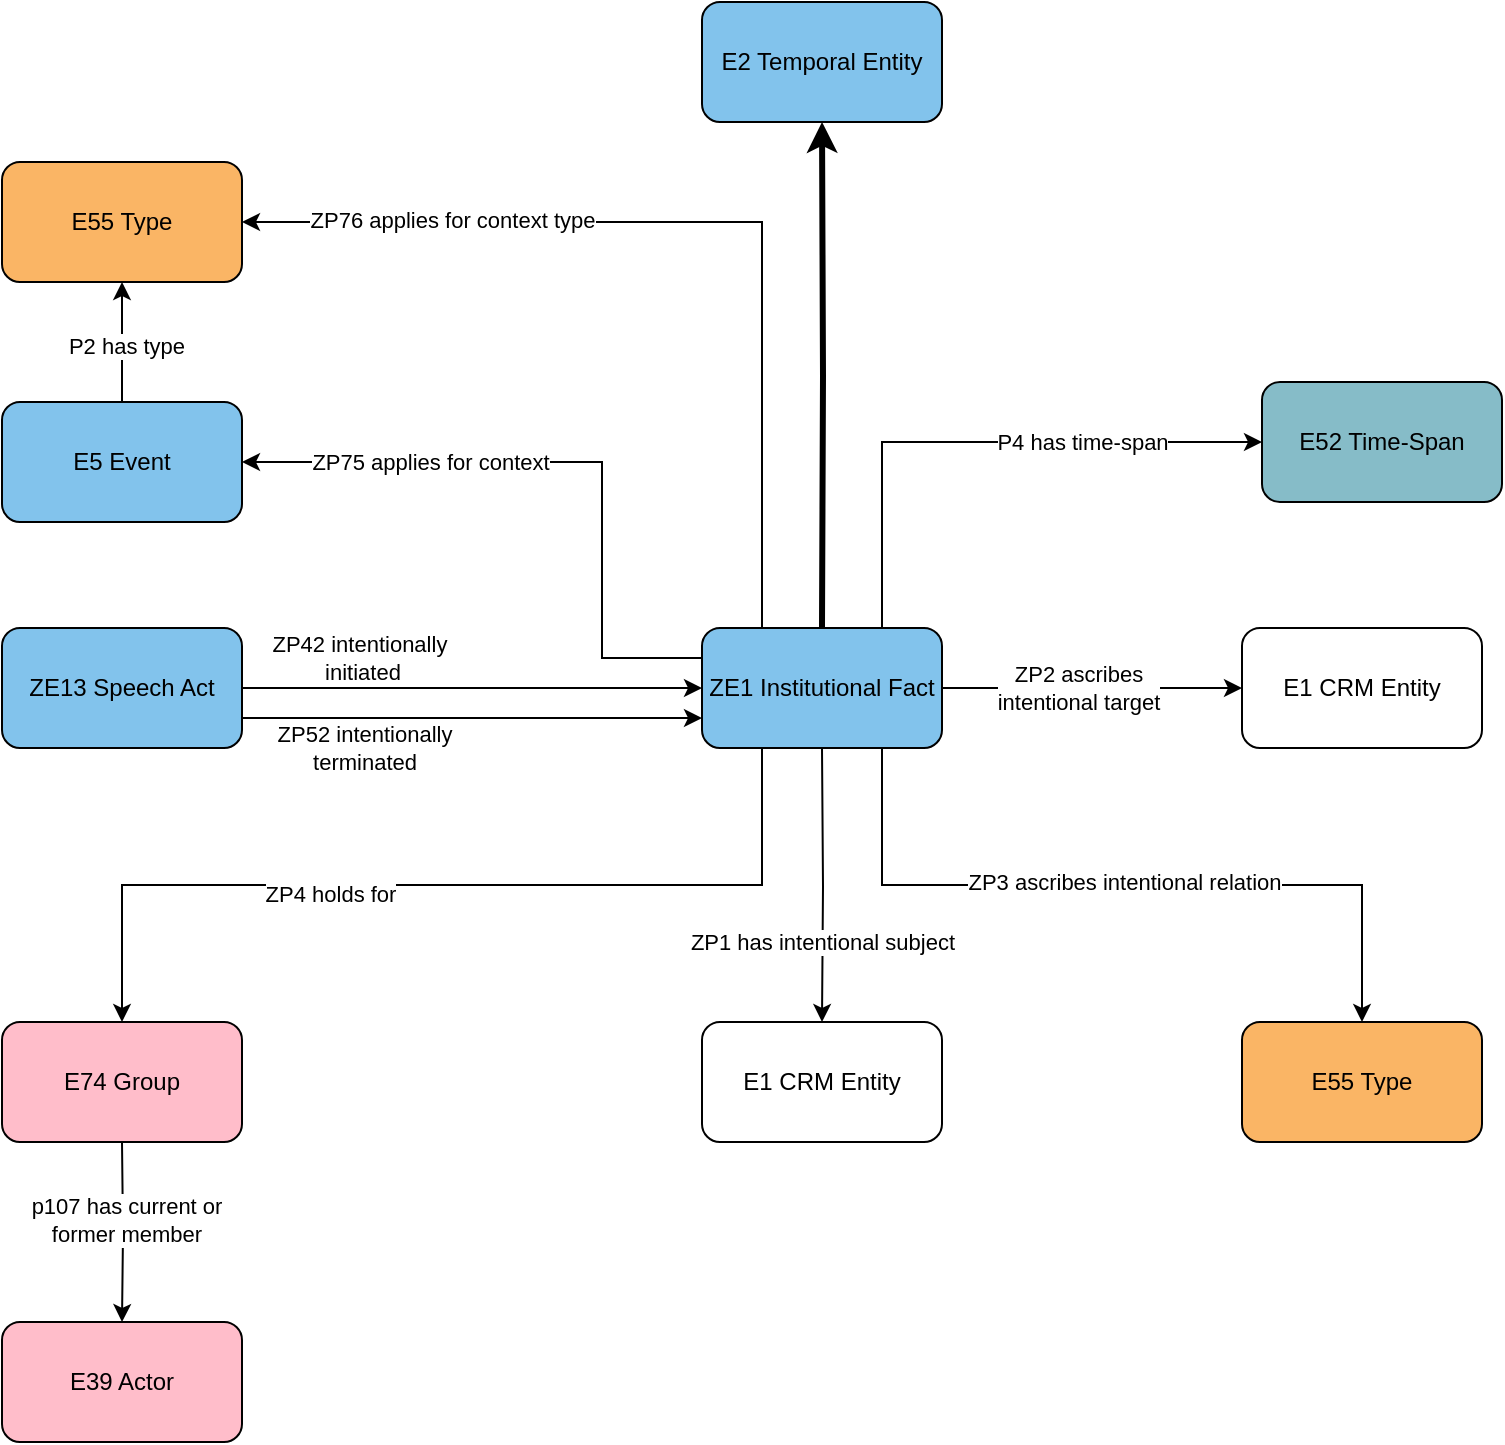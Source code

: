 <mxfile version="22.1.17" type="google" pages="20">
  <diagram name="ZE1 Institutional Fact" id="uoKYGpe0cGmH6ZWYIK7n">
    <mxGraphModel grid="1" page="1" gridSize="10" guides="1" tooltips="1" connect="1" arrows="1" fold="1" pageScale="1" pageWidth="827" pageHeight="1169" math="0" shadow="0">
      <root>
        <mxCell id="0" />
        <mxCell id="1" parent="0" />
        <mxCell id="B_ps6HvuWpK1A2BRuMGB-1" style="edgeStyle=orthogonalEdgeStyle;rounded=0;orthogonalLoop=1;jettySize=auto;html=1;exitX=0.5;exitY=1;exitDx=0;exitDy=0;entryX=0.5;entryY=0;entryDx=0;entryDy=0;entryPerimeter=0;" edge="1" parent="1" target="B_ps6HvuWpK1A2BRuMGB-27">
          <mxGeometry relative="1" as="geometry">
            <mxPoint x="190" y="700" as="sourcePoint" />
            <mxPoint x="190" y="800" as="targetPoint" />
          </mxGeometry>
        </mxCell>
        <mxCell id="B_ps6HvuWpK1A2BRuMGB-2" value="p107 has current or &lt;br&gt;former member" style="edgeLabel;html=1;align=center;verticalAlign=middle;resizable=0;points=[];" connectable="0" vertex="1" parent="B_ps6HvuWpK1A2BRuMGB-1">
          <mxGeometry x="-0.133" y="1" relative="1" as="geometry">
            <mxPoint as="offset" />
          </mxGeometry>
        </mxCell>
        <mxCell id="B_ps6HvuWpK1A2BRuMGB-3" style="edgeStyle=orthogonalEdgeStyle;rounded=0;orthogonalLoop=1;jettySize=auto;html=1;exitX=0.75;exitY=0;exitDx=0;exitDy=0;entryX=0;entryY=0.5;entryDx=0;entryDy=0;" edge="1" parent="1" source="B_ps6HvuWpK1A2BRuMGB-18" target="B_ps6HvuWpK1A2BRuMGB-21">
          <mxGeometry relative="1" as="geometry">
            <mxPoint x="570" y="443" as="sourcePoint" />
          </mxGeometry>
        </mxCell>
        <mxCell id="B_ps6HvuWpK1A2BRuMGB-4" value="&lt;font style=&quot;font-size: 11px;&quot;&gt;P4 has time-span&lt;/font&gt;" style="text;html=1;resizable=0;points=[];align=center;verticalAlign=middle;labelBackgroundColor=#ffffff;" connectable="0" vertex="1" parent="B_ps6HvuWpK1A2BRuMGB-3">
          <mxGeometry x="-0.33" y="-3" relative="1" as="geometry">
            <mxPoint x="98" y="-3" as="offset" />
          </mxGeometry>
        </mxCell>
        <mxCell id="B_ps6HvuWpK1A2BRuMGB-5" style="edgeStyle=orthogonalEdgeStyle;rounded=0;orthogonalLoop=1;jettySize=auto;html=1;exitX=0.5;exitY=1;exitDx=0;exitDy=0;" edge="1" parent="1" target="B_ps6HvuWpK1A2BRuMGB-25">
          <mxGeometry relative="1" as="geometry">
            <mxPoint x="540" y="503" as="sourcePoint" />
            <mxPoint x="540" y="640" as="targetPoint" />
          </mxGeometry>
        </mxCell>
        <mxCell id="B_ps6HvuWpK1A2BRuMGB-6" value="ZP1 has intentional subject" style="edgeLabel;html=1;align=center;verticalAlign=middle;resizable=0;points=[];" connectable="0" vertex="1" parent="B_ps6HvuWpK1A2BRuMGB-5">
          <mxGeometry x="0.266" y="1" relative="1" as="geometry">
            <mxPoint x="-1" y="10" as="offset" />
          </mxGeometry>
        </mxCell>
        <mxCell id="B_ps6HvuWpK1A2BRuMGB-7" style="edgeStyle=orthogonalEdgeStyle;rounded=0;orthogonalLoop=1;jettySize=auto;html=1;exitX=0.75;exitY=1;exitDx=0;exitDy=0;entryX=0.5;entryY=0;entryDx=0;entryDy=0;" edge="1" parent="1" source="B_ps6HvuWpK1A2BRuMGB-18" target="B_ps6HvuWpK1A2BRuMGB-26">
          <mxGeometry relative="1" as="geometry">
            <mxPoint x="570" y="503" as="sourcePoint" />
            <mxPoint x="790" y="640" as="targetPoint" />
          </mxGeometry>
        </mxCell>
        <mxCell id="B_ps6HvuWpK1A2BRuMGB-8" value="ZP3 ascribes intentional relation" style="edgeLabel;html=1;align=center;verticalAlign=middle;resizable=0;points=[];" connectable="0" vertex="1" parent="B_ps6HvuWpK1A2BRuMGB-7">
          <mxGeometry x="-0.186" y="2" relative="1" as="geometry">
            <mxPoint x="36" as="offset" />
          </mxGeometry>
        </mxCell>
        <mxCell id="B_ps6HvuWpK1A2BRuMGB-9" value="ZP2 ascribes &lt;br&gt;intentional target" style="edgeStyle=orthogonalEdgeStyle;rounded=0;orthogonalLoop=1;jettySize=auto;html=1;exitX=1;exitY=0.75;exitDx=0;exitDy=0;entryX=0;entryY=0.5;entryDx=0;entryDy=0;" edge="1" parent="1" target="B_ps6HvuWpK1A2BRuMGB-22">
          <mxGeometry relative="1" as="geometry">
            <Array as="points">
              <mxPoint x="600" y="473" />
            </Array>
            <mxPoint x="600" y="488" as="sourcePoint" />
            <mxPoint x="750" y="473" as="targetPoint" />
          </mxGeometry>
        </mxCell>
        <mxCell id="B_ps6HvuWpK1A2BRuMGB-10" style="edgeStyle=orthogonalEdgeStyle;rounded=0;orthogonalLoop=1;jettySize=auto;html=1;exitX=0.25;exitY=1;exitDx=0;exitDy=0;" edge="1" parent="1" source="B_ps6HvuWpK1A2BRuMGB-18" target="B_ps6HvuWpK1A2BRuMGB-20">
          <mxGeometry relative="1" as="geometry">
            <mxPoint x="510" y="503" as="sourcePoint" />
          </mxGeometry>
        </mxCell>
        <mxCell id="B_ps6HvuWpK1A2BRuMGB-11" value="ZP4 holds for" style="edgeLabel;html=1;align=center;verticalAlign=middle;resizable=0;points=[];" connectable="0" vertex="1" parent="B_ps6HvuWpK1A2BRuMGB-10">
          <mxGeometry x="0.246" y="4" relative="1" as="geometry">
            <mxPoint as="offset" />
          </mxGeometry>
        </mxCell>
        <mxCell id="B_ps6HvuWpK1A2BRuMGB-12" style="edgeStyle=orthogonalEdgeStyle;rounded=0;orthogonalLoop=1;jettySize=auto;html=1;exitX=1;exitY=0.5;exitDx=0;exitDy=0;entryX=0;entryY=0.5;entryDx=0;entryDy=0;" edge="1" parent="1" source="B_ps6HvuWpK1A2BRuMGB-19" target="B_ps6HvuWpK1A2BRuMGB-18">
          <mxGeometry relative="1" as="geometry">
            <mxPoint x="330" y="473" as="sourcePoint" />
            <mxPoint x="480" y="458" as="targetPoint" />
          </mxGeometry>
        </mxCell>
        <mxCell id="B_ps6HvuWpK1A2BRuMGB-13" value="ZP42 intentionally&amp;nbsp;&lt;br&gt;initiated" style="edgeLabel;html=1;align=center;verticalAlign=middle;resizable=0;points=[];" connectable="0" vertex="1" parent="B_ps6HvuWpK1A2BRuMGB-12">
          <mxGeometry x="-0.216" y="-1" relative="1" as="geometry">
            <mxPoint x="-30" y="-16" as="offset" />
          </mxGeometry>
        </mxCell>
        <mxCell id="B_ps6HvuWpK1A2BRuMGB-14" style="edgeStyle=orthogonalEdgeStyle;rounded=0;orthogonalLoop=1;jettySize=auto;html=1;exitX=0;exitY=0.25;exitDx=0;exitDy=0;entryX=1;entryY=0.5;entryDx=0;entryDy=0;" edge="1" parent="1" source="B_ps6HvuWpK1A2BRuMGB-18" target="B_ps6HvuWpK1A2BRuMGB-30">
          <mxGeometry relative="1" as="geometry">
            <Array as="points">
              <mxPoint x="430" y="458" />
              <mxPoint x="430" y="360" />
            </Array>
          </mxGeometry>
        </mxCell>
        <mxCell id="B_ps6HvuWpK1A2BRuMGB-15" value="ZP75 applies for context" style="edgeLabel;html=1;align=center;verticalAlign=middle;resizable=0;points=[];" connectable="0" vertex="1" parent="B_ps6HvuWpK1A2BRuMGB-14">
          <mxGeometry x="0.429" relative="1" as="geometry">
            <mxPoint as="offset" />
          </mxGeometry>
        </mxCell>
        <mxCell id="B_ps6HvuWpK1A2BRuMGB-16" style="edgeStyle=orthogonalEdgeStyle;rounded=0;orthogonalLoop=1;jettySize=auto;html=1;exitX=0.25;exitY=0;exitDx=0;exitDy=0;entryX=1;entryY=0.5;entryDx=0;entryDy=0;" edge="1" parent="1" source="B_ps6HvuWpK1A2BRuMGB-18" target="B_ps6HvuWpK1A2BRuMGB-31">
          <mxGeometry relative="1" as="geometry" />
        </mxCell>
        <mxCell id="B_ps6HvuWpK1A2BRuMGB-17" value="ZP76 applies for context type" style="edgeLabel;html=1;align=center;verticalAlign=middle;resizable=0;points=[];" connectable="0" vertex="1" parent="B_ps6HvuWpK1A2BRuMGB-16">
          <mxGeometry x="0.761" y="-1" relative="1" as="geometry">
            <mxPoint x="49" as="offset" />
          </mxGeometry>
        </mxCell>
        <mxCell id="B_ps6HvuWpK1A2BRuMGB-18" value="ZE1 Institutional Fact" style="rounded=1;whiteSpace=wrap;html=1;fillColor=#82c3ec" vertex="1" parent="1">
          <mxGeometry x="480" y="443" width="120" height="60" as="geometry" />
        </mxCell>
        <mxCell id="B_ps6HvuWpK1A2BRuMGB-19" value="ZE13 Speech Act" style="rounded=1;whiteSpace=wrap;html=1;fillColor=#82c3ec" vertex="1" parent="1">
          <mxGeometry x="130" y="443" width="120" height="60" as="geometry" />
        </mxCell>
        <mxCell id="B_ps6HvuWpK1A2BRuMGB-20" value="E74 Group" style="rounded=1;whiteSpace=wrap;html=1;fillColor=#ffbdca" vertex="1" parent="1">
          <mxGeometry x="130" y="640" width="120" height="60" as="geometry" />
        </mxCell>
        <mxCell id="B_ps6HvuWpK1A2BRuMGB-21" value="E52 Time-Span" style="rounded=1;whiteSpace=wrap;html=1;fillColor=#86bcc8" vertex="1" parent="1">
          <mxGeometry x="760" y="320" width="120" height="60" as="geometry" />
        </mxCell>
        <mxCell id="B_ps6HvuWpK1A2BRuMGB-22" value="E1 CRM Entity" style="rounded=1;whiteSpace=wrap;html=1;fillColor=#ffffff" vertex="1" parent="1">
          <mxGeometry x="750" y="443" width="120" height="60" as="geometry" />
        </mxCell>
        <mxCell id="B_ps6HvuWpK1A2BRuMGB-23" style="edgeStyle=orthogonalEdgeStyle;rounded=0;orthogonalLoop=1;jettySize=auto;html=1;exitX=1;exitY=0.75;exitDx=0;exitDy=0;" edge="1" parent="1" source="B_ps6HvuWpK1A2BRuMGB-19">
          <mxGeometry relative="1" as="geometry">
            <mxPoint x="340" y="483" as="sourcePoint" />
            <mxPoint x="480" y="488" as="targetPoint" />
          </mxGeometry>
        </mxCell>
        <mxCell id="B_ps6HvuWpK1A2BRuMGB-24" value="ZP52 intentionally&lt;br&gt;terminated" style="edgeLabel;html=1;align=center;verticalAlign=middle;resizable=0;points=[];" connectable="0" vertex="1" parent="B_ps6HvuWpK1A2BRuMGB-23">
          <mxGeometry x="-0.216" y="-1" relative="1" as="geometry">
            <mxPoint x="-30" y="14" as="offset" />
          </mxGeometry>
        </mxCell>
        <mxCell id="B_ps6HvuWpK1A2BRuMGB-25" value="E1 CRM Entity" style="rounded=1;whiteSpace=wrap;html=1;fillColor=#ffffff" vertex="1" parent="1">
          <mxGeometry x="480" y="640" width="120" height="60" as="geometry" />
        </mxCell>
        <mxCell id="B_ps6HvuWpK1A2BRuMGB-26" value="E55 Type" style="rounded=1;whiteSpace=wrap;html=1;fillColor=#fab565" vertex="1" parent="1">
          <mxGeometry x="750" y="640" width="120" height="60" as="geometry" />
        </mxCell>
        <mxCell id="B_ps6HvuWpK1A2BRuMGB-27" value="E39 Actor" style="rounded=1;whiteSpace=wrap;html=1;fillColor=#ffbdca" vertex="1" parent="1">
          <mxGeometry x="130" y="790" width="120" height="60" as="geometry" />
        </mxCell>
        <mxCell id="B_ps6HvuWpK1A2BRuMGB-28" style="edgeStyle=orthogonalEdgeStyle;rounded=0;orthogonalLoop=1;jettySize=auto;html=1;exitX=0.5;exitY=0;exitDx=0;exitDy=0;entryX=0.5;entryY=1;entryDx=0;entryDy=0;" edge="1" parent="1" source="B_ps6HvuWpK1A2BRuMGB-30" target="B_ps6HvuWpK1A2BRuMGB-31">
          <mxGeometry relative="1" as="geometry" />
        </mxCell>
        <mxCell id="B_ps6HvuWpK1A2BRuMGB-29" value="P2 has type" style="edgeLabel;html=1;align=center;verticalAlign=middle;resizable=0;points=[];" connectable="0" vertex="1" parent="B_ps6HvuWpK1A2BRuMGB-28">
          <mxGeometry x="-0.053" y="-2" relative="1" as="geometry">
            <mxPoint as="offset" />
          </mxGeometry>
        </mxCell>
        <mxCell id="B_ps6HvuWpK1A2BRuMGB-30" value="E5 Event" style="rounded=1;whiteSpace=wrap;html=1;fillColor=#82c3ec" vertex="1" parent="1">
          <mxGeometry x="130" y="330" width="120" height="60" as="geometry" />
        </mxCell>
        <mxCell id="B_ps6HvuWpK1A2BRuMGB-31" value="E55 Type" style="rounded=1;whiteSpace=wrap;html=1;fillColor=#fab565" vertex="1" parent="1">
          <mxGeometry x="130" y="210" width="120" height="60" as="geometry" />
        </mxCell>
        <mxCell id="B_ps6HvuWpK1A2BRuMGB-32" style="edgeStyle=orthogonalEdgeStyle;rounded=0;orthogonalLoop=1;jettySize=auto;html=1;exitX=0.5;exitY=0;exitDx=0;exitDy=0;entryX=0.5;entryY=1;entryDx=0;entryDy=0;strokeWidth=3;" edge="1" parent="1" target="B_ps6HvuWpK1A2BRuMGB-33">
          <mxGeometry relative="1" as="geometry">
            <mxPoint x="540" y="443" as="sourcePoint" />
          </mxGeometry>
        </mxCell>
        <mxCell id="B_ps6HvuWpK1A2BRuMGB-33" value="E2 Temporal Entity" style="rounded=1;whiteSpace=wrap;html=1;fillColor=#82C3EC;strokeColor=#000000;glass=0;" vertex="1" parent="1">
          <mxGeometry x="480" y="130" width="120" height="60" as="geometry" />
        </mxCell>
      </root>
    </mxGraphModel>
  </diagram>
  <diagram id="u2xjmNW-phs9wOw4l0-S" name="ZE2 Appellative Status">
    <mxGraphModel grid="1" page="1" gridSize="10" guides="1" tooltips="1" connect="1" arrows="1" fold="1" pageScale="1" pageWidth="827" pageHeight="1169" math="0" shadow="0">
      <root>
        <mxCell id="0" />
        <mxCell id="1" parent="0" />
        <mxCell id="XLJHt2ZCjzaJUxYIly6t-1" style="edgeStyle=orthogonalEdgeStyle;rounded=0;orthogonalLoop=1;jettySize=auto;html=1;exitX=0.5;exitY=1;exitDx=0;exitDy=0;entryX=0.5;entryY=0;entryDx=0;entryDy=0;" edge="1" parent="1" source="XLJHt2ZCjzaJUxYIly6t-3" target="XLJHt2ZCjzaJUxYIly6t-4">
          <mxGeometry relative="1" as="geometry" />
        </mxCell>
        <mxCell id="XLJHt2ZCjzaJUxYIly6t-2" value="p107 has current or &lt;br&gt;former member" style="edgeLabel;html=1;align=center;verticalAlign=middle;resizable=0;points=[];" connectable="0" vertex="1" parent="XLJHt2ZCjzaJUxYIly6t-1">
          <mxGeometry x="-0.133" y="1" relative="1" as="geometry">
            <mxPoint as="offset" />
          </mxGeometry>
        </mxCell>
        <mxCell id="XLJHt2ZCjzaJUxYIly6t-3" value="E74 Group" style="rounded=1;whiteSpace=wrap;html=1;fillColor=#FFBDCA;strokeColor=#000000;" vertex="1" parent="1">
          <mxGeometry x="130" y="640" width="120" height="60" as="geometry" />
        </mxCell>
        <mxCell id="XLJHt2ZCjzaJUxYIly6t-4" value="E39 Actor" style="rounded=1;whiteSpace=wrap;html=1;fillColor=#FFBDCA;strokeColor=#000000;" vertex="1" parent="1">
          <mxGeometry x="130" y="790" width="120" height="60" as="geometry" />
        </mxCell>
        <mxCell id="XLJHt2ZCjzaJUxYIly6t-5" style="edgeStyle=orthogonalEdgeStyle;rounded=0;orthogonalLoop=1;jettySize=auto;html=1;exitX=0.75;exitY=0;exitDx=0;exitDy=0;entryX=0;entryY=0.5;entryDx=0;entryDy=0;" edge="1" parent="1" source="XLJHt2ZCjzaJUxYIly6t-14" target="XLJHt2ZCjzaJUxYIly6t-15">
          <mxGeometry relative="1" as="geometry">
            <Array as="points">
              <mxPoint x="570" y="310" />
            </Array>
          </mxGeometry>
        </mxCell>
        <mxCell id="XLJHt2ZCjzaJUxYIly6t-6" value="&lt;font style=&quot;font-size: 11px;&quot;&gt;P4 has time-span&lt;/font&gt;" style="text;html=1;resizable=0;points=[];align=center;verticalAlign=middle;labelBackgroundColor=#ffffff;" connectable="0" vertex="1" parent="XLJHt2ZCjzaJUxYIly6t-5">
          <mxGeometry x="-0.33" y="-3" relative="1" as="geometry">
            <mxPoint x="77" y="-28" as="offset" />
          </mxGeometry>
        </mxCell>
        <mxCell id="XLJHt2ZCjzaJUxYIly6t-7" style="edgeStyle=orthogonalEdgeStyle;rounded=0;orthogonalLoop=1;jettySize=auto;html=1;exitX=0.25;exitY=1;exitDx=0;exitDy=0;entryX=0.5;entryY=0;entryDx=0;entryDy=0;" edge="1" parent="1" source="XLJHt2ZCjzaJUxYIly6t-14" target="XLJHt2ZCjzaJUxYIly6t-3">
          <mxGeometry relative="1" as="geometry">
            <Array as="points">
              <mxPoint x="510" y="570" />
              <mxPoint x="190" y="570" />
            </Array>
          </mxGeometry>
        </mxCell>
        <mxCell id="XLJHt2ZCjzaJUxYIly6t-8" style="edgeStyle=orthogonalEdgeStyle;rounded=0;orthogonalLoop=1;jettySize=auto;html=1;exitX=0.5;exitY=1;exitDx=0;exitDy=0;entryX=0.5;entryY=0;entryDx=0;entryDy=0;" edge="1" parent="1" source="XLJHt2ZCjzaJUxYIly6t-14" target="XLJHt2ZCjzaJUxYIly6t-16">
          <mxGeometry relative="1" as="geometry" />
        </mxCell>
        <mxCell id="XLJHt2ZCjzaJUxYIly6t-9" value="ZP5 has appellative subject" style="edgeLabel;html=1;align=center;verticalAlign=middle;resizable=0;points=[];" connectable="0" vertex="1" parent="XLJHt2ZCjzaJUxYIly6t-8">
          <mxGeometry x="0.266" y="1" relative="1" as="geometry">
            <mxPoint x="-1" y="10" as="offset" />
          </mxGeometry>
        </mxCell>
        <mxCell id="XLJHt2ZCjzaJUxYIly6t-10" style="edgeStyle=orthogonalEdgeStyle;rounded=0;orthogonalLoop=1;jettySize=auto;html=1;exitX=0.75;exitY=1;exitDx=0;exitDy=0;entryX=0.5;entryY=0;entryDx=0;entryDy=0;" edge="1" parent="1" source="XLJHt2ZCjzaJUxYIly6t-14" target="XLJHt2ZCjzaJUxYIly6t-18">
          <mxGeometry relative="1" as="geometry">
            <Array as="points">
              <mxPoint x="570" y="560" />
              <mxPoint x="810" y="560" />
            </Array>
          </mxGeometry>
        </mxCell>
        <mxCell id="XLJHt2ZCjzaJUxYIly6t-11" value="ZP6 ascribes appellative relation" style="edgeLabel;html=1;align=center;verticalAlign=middle;resizable=0;points=[];" connectable="0" vertex="1" parent="XLJHt2ZCjzaJUxYIly6t-10">
          <mxGeometry x="-0.186" y="2" relative="1" as="geometry">
            <mxPoint x="14" y="2" as="offset" />
          </mxGeometry>
        </mxCell>
        <mxCell id="XLJHt2ZCjzaJUxYIly6t-12" value="ZP6 ascribes &lt;br&gt;appellation" style="edgeStyle=orthogonalEdgeStyle;rounded=0;orthogonalLoop=1;jettySize=auto;html=1;exitX=1;exitY=0.5;exitDx=0;exitDy=0;entryX=0;entryY=0.5;entryDx=0;entryDy=0;" edge="1" parent="1" source="XLJHt2ZCjzaJUxYIly6t-14" target="XLJHt2ZCjzaJUxYIly6t-19">
          <mxGeometry relative="1" as="geometry" />
        </mxCell>
        <mxCell id="XLJHt2ZCjzaJUxYIly6t-13" style="edgeStyle=orthogonalEdgeStyle;rounded=0;orthogonalLoop=1;jettySize=auto;html=1;exitX=0.5;exitY=0;exitDx=0;exitDy=0;entryX=0.5;entryY=1;entryDx=0;entryDy=0;strokeWidth=3;" edge="1" parent="1" source="XLJHt2ZCjzaJUxYIly6t-14" target="XLJHt2ZCjzaJUxYIly6t-20">
          <mxGeometry relative="1" as="geometry" />
        </mxCell>
        <mxCell id="XLJHt2ZCjzaJUxYIly6t-14" value="ZE2 Appellative Status" style="rounded=1;whiteSpace=wrap;html=1;fillColor=#82C3EC;strokeColor=#000000;glass=0;" vertex="1" parent="1">
          <mxGeometry x="480" y="443" width="120" height="60" as="geometry" />
        </mxCell>
        <mxCell id="XLJHt2ZCjzaJUxYIly6t-15" value="E52 Time-Span" style="rounded=1;whiteSpace=wrap;html=1;fillColor=#86BCC8;strokeColor=#000000;" vertex="1" parent="1">
          <mxGeometry x="750" y="280" width="120" height="60" as="geometry" />
        </mxCell>
        <mxCell id="XLJHt2ZCjzaJUxYIly6t-16" value="E1 CRM Entity" style="rounded=1;whiteSpace=wrap;html=1;strokeColor=#000000;" vertex="1" parent="1">
          <mxGeometry x="480" y="650" width="120" height="60" as="geometry" />
        </mxCell>
        <mxCell id="XLJHt2ZCjzaJUxYIly6t-17" value="ZE19 Naming" style="rounded=1;whiteSpace=wrap;html=1;fillColor=#82C3EC;strokeColor=#000000;glass=0;" vertex="1" parent="1">
          <mxGeometry x="130" y="443" width="120" height="60" as="geometry" />
        </mxCell>
        <mxCell id="XLJHt2ZCjzaJUxYIly6t-18" value="E55 Type&lt;br&gt;" style="rounded=1;whiteSpace=wrap;html=1;fillColor=#FAB565;strokeColor=#000000;" vertex="1" parent="1">
          <mxGeometry x="750" y="640" width="120" height="60" as="geometry" />
        </mxCell>
        <mxCell id="XLJHt2ZCjzaJUxYIly6t-19" value="E41 Appelation" style="rounded=1;whiteSpace=wrap;html=1;fillColor=#FEF3BA;strokeColor=#000000;" vertex="1" parent="1">
          <mxGeometry x="750" y="443" width="120" height="60" as="geometry" />
        </mxCell>
        <mxCell id="XLJHt2ZCjzaJUxYIly6t-20" value="ZE1 Institutional Fact" style="rounded=1;whiteSpace=wrap;html=1;fillColor=#82C3EC;strokeColor=#000000;glass=0;" vertex="1" parent="1">
          <mxGeometry x="480" y="130" width="120" height="60" as="geometry" />
        </mxCell>
        <mxCell id="XLJHt2ZCjzaJUxYIly6t-21" value="ZP4 holds for" style="edgeLabel;html=1;align=center;verticalAlign=middle;resizable=0;points=[];" connectable="0" vertex="1" parent="1">
          <mxGeometry x="350" y="572" as="geometry" />
        </mxCell>
        <mxCell id="XLJHt2ZCjzaJUxYIly6t-22" value="crm:P1 is identified by" style="rounded=1;whiteSpace=wrap;html=1;strokeColor=#000000;" vertex="1" parent="1">
          <mxGeometry x="750" y="700" width="120" height="60" as="geometry" />
        </mxCell>
        <mxCell id="XLJHt2ZCjzaJUxYIly6t-23" style="edgeStyle=orthogonalEdgeStyle;rounded=0;orthogonalLoop=1;jettySize=auto;html=1;exitX=0;exitY=0.25;exitDx=0;exitDy=0;entryX=1;entryY=0.5;entryDx=0;entryDy=0;" edge="1" parent="1" source="XLJHt2ZCjzaJUxYIly6t-14" target="XLJHt2ZCjzaJUxYIly6t-29">
          <mxGeometry relative="1" as="geometry">
            <mxPoint x="510" y="443" as="sourcePoint" />
          </mxGeometry>
        </mxCell>
        <mxCell id="XLJHt2ZCjzaJUxYIly6t-24" value="ZP75 applies for context" style="edgeLabel;html=1;align=center;verticalAlign=middle;resizable=0;points=[];" connectable="0" vertex="1" parent="XLJHt2ZCjzaJUxYIly6t-23">
          <mxGeometry x="0.429" relative="1" as="geometry">
            <mxPoint as="offset" />
          </mxGeometry>
        </mxCell>
        <mxCell id="XLJHt2ZCjzaJUxYIly6t-25" style="edgeStyle=orthogonalEdgeStyle;rounded=0;orthogonalLoop=1;jettySize=auto;html=1;exitX=0.25;exitY=0;exitDx=0;exitDy=0;entryX=1;entryY=0.5;entryDx=0;entryDy=0;" edge="1" parent="1" source="XLJHt2ZCjzaJUxYIly6t-14" target="XLJHt2ZCjzaJUxYIly6t-30">
          <mxGeometry relative="1" as="geometry">
            <mxPoint x="510" y="443" as="sourcePoint" />
          </mxGeometry>
        </mxCell>
        <mxCell id="XLJHt2ZCjzaJUxYIly6t-26" value="ZP76 applies for context type" style="edgeLabel;html=1;align=center;verticalAlign=middle;resizable=0;points=[];" connectable="0" vertex="1" parent="XLJHt2ZCjzaJUxYIly6t-25">
          <mxGeometry x="0.761" y="-1" relative="1" as="geometry">
            <mxPoint x="49" as="offset" />
          </mxGeometry>
        </mxCell>
        <mxCell id="XLJHt2ZCjzaJUxYIly6t-27" style="edgeStyle=orthogonalEdgeStyle;rounded=0;orthogonalLoop=1;jettySize=auto;html=1;exitX=0.5;exitY=0;exitDx=0;exitDy=0;entryX=0.5;entryY=1;entryDx=0;entryDy=0;" edge="1" parent="1" source="XLJHt2ZCjzaJUxYIly6t-29" target="XLJHt2ZCjzaJUxYIly6t-30">
          <mxGeometry relative="1" as="geometry" />
        </mxCell>
        <mxCell id="XLJHt2ZCjzaJUxYIly6t-28" value="P2 has type" style="edgeLabel;html=1;align=center;verticalAlign=middle;resizable=0;points=[];" connectable="0" vertex="1" parent="XLJHt2ZCjzaJUxYIly6t-27">
          <mxGeometry x="-0.053" y="-2" relative="1" as="geometry">
            <mxPoint as="offset" />
          </mxGeometry>
        </mxCell>
        <mxCell id="XLJHt2ZCjzaJUxYIly6t-29" value="E5 Event" style="rounded=1;whiteSpace=wrap;html=1;fillColor=#82c3ec" vertex="1" parent="1">
          <mxGeometry x="130" y="330" width="120" height="60" as="geometry" />
        </mxCell>
        <mxCell id="XLJHt2ZCjzaJUxYIly6t-30" value="E55 Type" style="rounded=1;whiteSpace=wrap;html=1;fillColor=#fab565" vertex="1" parent="1">
          <mxGeometry x="130" y="210" width="120" height="60" as="geometry" />
        </mxCell>
        <mxCell id="XLJHt2ZCjzaJUxYIly6t-31" style="edgeStyle=orthogonalEdgeStyle;rounded=0;orthogonalLoop=1;jettySize=auto;html=1;exitX=1;exitY=0.5;exitDx=0;exitDy=0;entryX=0;entryY=0.5;entryDx=0;entryDy=0;" edge="1" parent="1" source="XLJHt2ZCjzaJUxYIly6t-17" target="XLJHt2ZCjzaJUxYIly6t-14">
          <mxGeometry relative="1" as="geometry">
            <mxPoint x="250" y="458" as="sourcePoint" />
            <mxPoint x="480" y="458" as="targetPoint" />
          </mxGeometry>
        </mxCell>
        <mxCell id="XLJHt2ZCjzaJUxYIly6t-32" value="ZP42 intentionally&amp;nbsp;&lt;br&gt;initiated" style="edgeLabel;html=1;align=center;verticalAlign=middle;resizable=0;points=[];" connectable="0" vertex="1" parent="XLJHt2ZCjzaJUxYIly6t-31">
          <mxGeometry x="-0.216" y="-1" relative="1" as="geometry">
            <mxPoint x="-30" y="-16" as="offset" />
          </mxGeometry>
        </mxCell>
        <mxCell id="XLJHt2ZCjzaJUxYIly6t-33" style="edgeStyle=orthogonalEdgeStyle;rounded=0;orthogonalLoop=1;jettySize=auto;html=1;exitX=1;exitY=0.75;exitDx=0;exitDy=0;entryX=0;entryY=0.75;entryDx=0;entryDy=0;" edge="1" parent="1" source="XLJHt2ZCjzaJUxYIly6t-17" target="XLJHt2ZCjzaJUxYIly6t-14">
          <mxGeometry relative="1" as="geometry">
            <mxPoint x="250" y="488" as="sourcePoint" />
            <mxPoint x="480" y="488" as="targetPoint" />
          </mxGeometry>
        </mxCell>
        <mxCell id="XLJHt2ZCjzaJUxYIly6t-34" value="ZP52 intentionally&lt;br&gt;terminated" style="edgeLabel;html=1;align=center;verticalAlign=middle;resizable=0;points=[];" connectable="0" vertex="1" parent="XLJHt2ZCjzaJUxYIly6t-33">
          <mxGeometry x="-0.216" y="-1" relative="1" as="geometry">
            <mxPoint x="-30" y="14" as="offset" />
          </mxGeometry>
        </mxCell>
      </root>
    </mxGraphModel>
  </diagram>
  <diagram id="t-vfGKMIPq9NrmS3xdRu" name="ZE3 Contact Point Status">
    <mxGraphModel grid="1" page="1" gridSize="10" guides="1" tooltips="1" connect="1" arrows="1" fold="1" pageScale="1" pageWidth="827" pageHeight="1169" math="0" shadow="0">
      <root>
        <mxCell id="0" />
        <mxCell id="1" parent="0" />
        <mxCell id="EC-HLyJeA5XuT2HX7hXD-1" style="edgeStyle=orthogonalEdgeStyle;rounded=0;orthogonalLoop=1;jettySize=auto;html=1;exitX=0.5;exitY=1;exitDx=0;exitDy=0;entryX=0.5;entryY=0;entryDx=0;entryDy=0;" edge="1" parent="1" source="EC-HLyJeA5XuT2HX7hXD-3" target="EC-HLyJeA5XuT2HX7hXD-4">
          <mxGeometry relative="1" as="geometry" />
        </mxCell>
        <mxCell id="EC-HLyJeA5XuT2HX7hXD-2" value="p107 has current or &lt;br&gt;former member" style="edgeLabel;html=1;align=center;verticalAlign=middle;resizable=0;points=[];" connectable="0" vertex="1" parent="EC-HLyJeA5XuT2HX7hXD-1">
          <mxGeometry x="-0.133" y="1" relative="1" as="geometry">
            <mxPoint as="offset" />
          </mxGeometry>
        </mxCell>
        <mxCell id="EC-HLyJeA5XuT2HX7hXD-3" value="E74 Group" style="rounded=1;whiteSpace=wrap;html=1;fillColor=#FFBDCA;strokeColor=#000000;" vertex="1" parent="1">
          <mxGeometry x="210" y="640" width="120" height="60" as="geometry" />
        </mxCell>
        <mxCell id="EC-HLyJeA5XuT2HX7hXD-4" value="E21 Person" style="rounded=1;whiteSpace=wrap;html=1;fillColor=#FFBDCA;strokeColor=#000000;" vertex="1" parent="1">
          <mxGeometry x="210" y="790" width="120" height="60" as="geometry" />
        </mxCell>
        <mxCell id="EC-HLyJeA5XuT2HX7hXD-5" style="edgeStyle=orthogonalEdgeStyle;rounded=0;orthogonalLoop=1;jettySize=auto;html=1;exitX=0.75;exitY=0;exitDx=0;exitDy=0;entryX=0.5;entryY=1;entryDx=0;entryDy=0;" edge="1" parent="1" source="EC-HLyJeA5XuT2HX7hXD-14" target="EC-HLyJeA5XuT2HX7hXD-15">
          <mxGeometry relative="1" as="geometry" />
        </mxCell>
        <mxCell id="EC-HLyJeA5XuT2HX7hXD-6" value="&lt;font style=&quot;font-size: 11px;&quot;&gt;P4 has time-span&lt;/font&gt;" style="text;html=1;resizable=0;points=[];align=center;verticalAlign=middle;labelBackgroundColor=#ffffff;" connectable="0" vertex="1" parent="EC-HLyJeA5XuT2HX7hXD-5">
          <mxGeometry x="-0.33" y="-3" relative="1" as="geometry">
            <mxPoint x="36" y="-2" as="offset" />
          </mxGeometry>
        </mxCell>
        <mxCell id="EC-HLyJeA5XuT2HX7hXD-7" style="edgeStyle=orthogonalEdgeStyle;rounded=0;orthogonalLoop=1;jettySize=auto;html=1;exitX=0.25;exitY=1;exitDx=0;exitDy=0;entryX=0.5;entryY=0;entryDx=0;entryDy=0;" edge="1" parent="1" source="EC-HLyJeA5XuT2HX7hXD-14" target="EC-HLyJeA5XuT2HX7hXD-3">
          <mxGeometry relative="1" as="geometry">
            <Array as="points">
              <mxPoint x="510" y="570" />
              <mxPoint x="270" y="570" />
            </Array>
          </mxGeometry>
        </mxCell>
        <mxCell id="EC-HLyJeA5XuT2HX7hXD-8" style="edgeStyle=orthogonalEdgeStyle;rounded=0;orthogonalLoop=1;jettySize=auto;html=1;exitX=0.5;exitY=1;exitDx=0;exitDy=0;entryX=0.5;entryY=0;entryDx=0;entryDy=0;" edge="1" parent="1" source="EC-HLyJeA5XuT2HX7hXD-14" target="EC-HLyJeA5XuT2HX7hXD-26">
          <mxGeometry relative="1" as="geometry">
            <mxPoint x="540" y="640" as="targetPoint" />
          </mxGeometry>
        </mxCell>
        <mxCell id="EC-HLyJeA5XuT2HX7hXD-9" value="ZP8 has contact &lt;br&gt;point subject" style="edgeLabel;html=1;align=center;verticalAlign=middle;resizable=0;points=[];" connectable="0" vertex="1" parent="EC-HLyJeA5XuT2HX7hXD-8">
          <mxGeometry x="0.266" y="1" relative="1" as="geometry">
            <mxPoint x="-1" y="10" as="offset" />
          </mxGeometry>
        </mxCell>
        <mxCell id="EC-HLyJeA5XuT2HX7hXD-10" style="edgeStyle=orthogonalEdgeStyle;rounded=0;orthogonalLoop=1;jettySize=auto;html=1;exitX=0.75;exitY=1;exitDx=0;exitDy=0;entryX=0.5;entryY=0;entryDx=0;entryDy=0;" edge="1" parent="1" source="EC-HLyJeA5XuT2HX7hXD-14" target="EC-HLyJeA5XuT2HX7hXD-22">
          <mxGeometry relative="1" as="geometry" />
        </mxCell>
        <mxCell id="EC-HLyJeA5XuT2HX7hXD-11" value="ZP10 ascribes &lt;br&gt;contact point relation" style="edgeLabel;html=1;align=center;verticalAlign=middle;resizable=0;points=[];" connectable="0" vertex="1" parent="EC-HLyJeA5XuT2HX7hXD-10">
          <mxGeometry x="-0.186" y="2" relative="1" as="geometry">
            <mxPoint as="offset" />
          </mxGeometry>
        </mxCell>
        <mxCell id="EC-HLyJeA5XuT2HX7hXD-12" value="ZP9 ascribes &lt;br&gt;contact point" style="edgeStyle=orthogonalEdgeStyle;rounded=0;orthogonalLoop=1;jettySize=auto;html=1;exitX=1;exitY=0.5;exitDx=0;exitDy=0;entryX=0;entryY=0.5;entryDx=0;entryDy=0;" edge="1" parent="1" source="EC-HLyJeA5XuT2HX7hXD-14" target="EC-HLyJeA5XuT2HX7hXD-23">
          <mxGeometry relative="1" as="geometry" />
        </mxCell>
        <mxCell id="EC-HLyJeA5XuT2HX7hXD-13" style="edgeStyle=orthogonalEdgeStyle;rounded=0;orthogonalLoop=1;jettySize=auto;html=1;exitX=0.5;exitY=0;exitDx=0;exitDy=0;entryX=0.5;entryY=1;entryDx=0;entryDy=0;strokeWidth=3;" edge="1" parent="1" source="EC-HLyJeA5XuT2HX7hXD-14" target="EC-HLyJeA5XuT2HX7hXD-24">
          <mxGeometry relative="1" as="geometry" />
        </mxCell>
        <mxCell id="EC-HLyJeA5XuT2HX7hXD-14" value="ZE3 Contact Point Status" style="rounded=1;whiteSpace=wrap;html=1;fillColor=#82C3EC;strokeColor=#000000;" vertex="1" parent="1">
          <mxGeometry x="480" y="443" width="120" height="60" as="geometry" />
        </mxCell>
        <mxCell id="EC-HLyJeA5XuT2HX7hXD-15" value="E52 Time-Span" style="rounded=1;whiteSpace=wrap;html=1;fillColor=#86BCC8;strokeColor=#000000;" vertex="1" parent="1">
          <mxGeometry x="750" y="280" width="120" height="60" as="geometry" />
        </mxCell>
        <mxCell id="EC-HLyJeA5XuT2HX7hXD-16" style="edgeStyle=orthogonalEdgeStyle;rounded=0;orthogonalLoop=1;jettySize=auto;html=1;exitX=0.5;exitY=0;exitDx=0;exitDy=0;entryX=0.5;entryY=1;entryDx=0;entryDy=0;strokeWidth=3;" edge="1" parent="1" source="EC-HLyJeA5XuT2HX7hXD-21" target="EC-HLyJeA5XuT2HX7hXD-25">
          <mxGeometry relative="1" as="geometry" />
        </mxCell>
        <mxCell id="EC-HLyJeA5XuT2HX7hXD-17" style="edgeStyle=orthogonalEdgeStyle;rounded=0;orthogonalLoop=1;jettySize=auto;html=1;exitX=1;exitY=0.25;exitDx=0;exitDy=0;entryX=0;entryY=0.25;entryDx=0;entryDy=0;" edge="1" parent="1" source="EC-HLyJeA5XuT2HX7hXD-21" target="EC-HLyJeA5XuT2HX7hXD-14">
          <mxGeometry relative="1" as="geometry" />
        </mxCell>
        <mxCell id="EC-HLyJeA5XuT2HX7hXD-18" value="ZP42 intentionally&amp;nbsp;&lt;br style=&quot;border-color: var(--border-color);&quot;&gt;initiated" style="edgeLabel;html=1;align=center;verticalAlign=middle;resizable=0;points=[];" connectable="0" vertex="1" parent="EC-HLyJeA5XuT2HX7hXD-17">
          <mxGeometry x="-0.18" y="1" relative="1" as="geometry">
            <mxPoint x="19" y="-17" as="offset" />
          </mxGeometry>
        </mxCell>
        <mxCell id="EC-HLyJeA5XuT2HX7hXD-19" style="edgeStyle=orthogonalEdgeStyle;rounded=0;orthogonalLoop=1;jettySize=auto;html=1;exitX=1;exitY=0.75;exitDx=0;exitDy=0;entryX=0;entryY=0.75;entryDx=0;entryDy=0;" edge="1" parent="1" source="EC-HLyJeA5XuT2HX7hXD-21" target="EC-HLyJeA5XuT2HX7hXD-14">
          <mxGeometry relative="1" as="geometry" />
        </mxCell>
        <mxCell id="EC-HLyJeA5XuT2HX7hXD-20" value="ZP52 intentionally&lt;br style=&quot;border-color: var(--border-color);&quot;&gt;terminated" style="edgeLabel;html=1;align=center;verticalAlign=middle;resizable=0;points=[];" connectable="0" vertex="1" parent="EC-HLyJeA5XuT2HX7hXD-19">
          <mxGeometry x="-0.154" y="-1" relative="1" as="geometry">
            <mxPoint x="7" y="14" as="offset" />
          </mxGeometry>
        </mxCell>
        <mxCell id="EC-HLyJeA5XuT2HX7hXD-21" value="ZE19 Naming" style="rounded=1;whiteSpace=wrap;html=1;fillColor=#82C3EC;strokeColor=#000000;" vertex="1" parent="1">
          <mxGeometry x="210" y="443" width="120" height="60" as="geometry" />
        </mxCell>
        <mxCell id="EC-HLyJeA5XuT2HX7hXD-22" value="E55 Type&lt;br&gt;" style="rounded=1;whiteSpace=wrap;html=1;fillColor=#FAB565;strokeColor=#000000;" vertex="1" parent="1">
          <mxGeometry x="750" y="640" width="120" height="60" as="geometry" />
        </mxCell>
        <mxCell id="EC-HLyJeA5XuT2HX7hXD-23" value="E41 Appelation" style="rounded=1;whiteSpace=wrap;html=1;fillColor=#FEF3BA;strokeColor=#000000;" vertex="1" parent="1">
          <mxGeometry x="750" y="443" width="120" height="60" as="geometry" />
        </mxCell>
        <mxCell id="EC-HLyJeA5XuT2HX7hXD-24" value="ZE2 Appellative Status" style="rounded=1;whiteSpace=wrap;html=1;fillColor=#82C3EC;strokeColor=#000000;" vertex="1" parent="1">
          <mxGeometry x="480" y="280" width="120" height="60" as="geometry" />
        </mxCell>
        <mxCell id="EC-HLyJeA5XuT2HX7hXD-25" value="ZE13 Speech Act" style="rounded=1;whiteSpace=wrap;html=1;fillColor=#82C3EC;strokeColor=#000000;" vertex="1" parent="1">
          <mxGeometry x="210" y="280" width="120" height="60" as="geometry" />
        </mxCell>
        <mxCell id="EC-HLyJeA5XuT2HX7hXD-26" value="E39 Actor" style="rounded=1;whiteSpace=wrap;html=1;fillColor=#FFBDCA;strokeColor=#000000;" vertex="1" parent="1">
          <mxGeometry x="480" y="640" width="120" height="60" as="geometry" />
        </mxCell>
        <mxCell id="EC-HLyJeA5XuT2HX7hXD-27" value="ZP4 holds for" style="edgeLabel;html=1;align=center;verticalAlign=middle;resizable=0;points=[];" connectable="0" vertex="1" parent="1">
          <mxGeometry x="350" y="572" as="geometry" />
        </mxCell>
        <mxCell id="EC-HLyJeA5XuT2HX7hXD-28" value="crm:p76 has contact point" style="rounded=1;whiteSpace=wrap;html=1;strokeColor=#000000;" vertex="1" parent="1">
          <mxGeometry x="750" y="700" width="120" height="60" as="geometry" />
        </mxCell>
      </root>
    </mxGraphModel>
  </diagram>
  <diagram id="R6vPTveTeg5Mg3KjFnGL" name="ZE4 Classificatory Status">
    <mxGraphModel grid="1" page="1" gridSize="10" guides="1" tooltips="1" connect="1" arrows="1" fold="1" pageScale="1" pageWidth="827" pageHeight="1169" math="0" shadow="0">
      <root>
        <mxCell id="0" />
        <mxCell id="1" parent="0" />
        <mxCell id="SO3oLFTre2ev6lKNYZNC-1" style="edgeStyle=orthogonalEdgeStyle;rounded=0;orthogonalLoop=1;jettySize=auto;html=1;exitX=0.5;exitY=1;exitDx=0;exitDy=0;entryX=0.5;entryY=0;entryDx=0;entryDy=0;" edge="1" parent="1" source="SO3oLFTre2ev6lKNYZNC-3" target="SO3oLFTre2ev6lKNYZNC-4">
          <mxGeometry relative="1" as="geometry" />
        </mxCell>
        <mxCell id="SO3oLFTre2ev6lKNYZNC-2" value="p107 has current or &lt;br&gt;former member" style="edgeLabel;html=1;align=center;verticalAlign=middle;resizable=0;points=[];" connectable="0" vertex="1" parent="SO3oLFTre2ev6lKNYZNC-1">
          <mxGeometry x="-0.133" y="1" relative="1" as="geometry">
            <mxPoint as="offset" />
          </mxGeometry>
        </mxCell>
        <mxCell id="SO3oLFTre2ev6lKNYZNC-3" value="E74 Group" style="rounded=1;whiteSpace=wrap;html=1;fillColor=#FFBDCA;strokeColor=#000000;" vertex="1" parent="1">
          <mxGeometry x="210" y="640" width="120" height="60" as="geometry" />
        </mxCell>
        <mxCell id="SO3oLFTre2ev6lKNYZNC-4" value="E21 Person" style="rounded=1;whiteSpace=wrap;html=1;fillColor=#FFBDCA;strokeColor=#000000;" vertex="1" parent="1">
          <mxGeometry x="210" y="790" width="120" height="60" as="geometry" />
        </mxCell>
        <mxCell id="SO3oLFTre2ev6lKNYZNC-5" style="edgeStyle=orthogonalEdgeStyle;rounded=0;orthogonalLoop=1;jettySize=auto;html=1;exitX=0.75;exitY=0;exitDx=0;exitDy=0;entryX=0.5;entryY=1;entryDx=0;entryDy=0;" edge="1" parent="1" source="SO3oLFTre2ev6lKNYZNC-13" target="SO3oLFTre2ev6lKNYZNC-14">
          <mxGeometry relative="1" as="geometry" />
        </mxCell>
        <mxCell id="SO3oLFTre2ev6lKNYZNC-6" value="&lt;font style=&quot;font-size: 11px;&quot;&gt;P4 has time-span&lt;/font&gt;" style="text;html=1;resizable=0;points=[];align=center;verticalAlign=middle;labelBackgroundColor=#ffffff;" connectable="0" vertex="1" parent="SO3oLFTre2ev6lKNYZNC-5">
          <mxGeometry x="-0.33" y="-3" relative="1" as="geometry">
            <mxPoint x="36" y="-2" as="offset" />
          </mxGeometry>
        </mxCell>
        <mxCell id="SO3oLFTre2ev6lKNYZNC-7" style="edgeStyle=orthogonalEdgeStyle;rounded=0;orthogonalLoop=1;jettySize=auto;html=1;exitX=0.25;exitY=1;exitDx=0;exitDy=0;entryX=0.5;entryY=0;entryDx=0;entryDy=0;" edge="1" parent="1" source="SO3oLFTre2ev6lKNYZNC-13" target="SO3oLFTre2ev6lKNYZNC-3">
          <mxGeometry relative="1" as="geometry">
            <Array as="points">
              <mxPoint x="510" y="570" />
              <mxPoint x="270" y="570" />
            </Array>
          </mxGeometry>
        </mxCell>
        <mxCell id="SO3oLFTre2ev6lKNYZNC-8" style="edgeStyle=orthogonalEdgeStyle;rounded=0;orthogonalLoop=1;jettySize=auto;html=1;exitX=0.5;exitY=1;exitDx=0;exitDy=0;entryX=0.5;entryY=0;entryDx=0;entryDy=0;" edge="1" parent="1" source="SO3oLFTre2ev6lKNYZNC-13" target="SO3oLFTre2ev6lKNYZNC-15">
          <mxGeometry relative="1" as="geometry" />
        </mxCell>
        <mxCell id="SO3oLFTre2ev6lKNYZNC-9" value="ZP11 has classificatory subject" style="edgeLabel;html=1;align=center;verticalAlign=middle;resizable=0;points=[];" connectable="0" vertex="1" parent="SO3oLFTre2ev6lKNYZNC-8">
          <mxGeometry x="0.266" y="1" relative="1" as="geometry">
            <mxPoint x="-1" y="10" as="offset" />
          </mxGeometry>
        </mxCell>
        <mxCell id="SO3oLFTre2ev6lKNYZNC-10" style="edgeStyle=orthogonalEdgeStyle;rounded=0;orthogonalLoop=1;jettySize=auto;html=1;exitX=0.75;exitY=1;exitDx=0;exitDy=0;entryX=0.5;entryY=0;entryDx=0;entryDy=0;" edge="1" parent="1" source="SO3oLFTre2ev6lKNYZNC-13" target="SO3oLFTre2ev6lKNYZNC-17">
          <mxGeometry relative="1" as="geometry" />
        </mxCell>
        <mxCell id="SO3oLFTre2ev6lKNYZNC-11" value="ZP13 ascribes classification relation" style="edgeLabel;html=1;align=center;verticalAlign=middle;resizable=0;points=[];" connectable="0" vertex="1" parent="SO3oLFTre2ev6lKNYZNC-10">
          <mxGeometry x="-0.186" y="2" relative="1" as="geometry">
            <mxPoint as="offset" />
          </mxGeometry>
        </mxCell>
        <mxCell id="SO3oLFTre2ev6lKNYZNC-12" value="ZP12 ascribes &lt;br&gt;classification" style="edgeStyle=orthogonalEdgeStyle;rounded=0;orthogonalLoop=1;jettySize=auto;html=1;exitX=1;exitY=0.75;exitDx=0;exitDy=0;entryX=0;entryY=0.5;entryDx=0;entryDy=0;entryPerimeter=0;" edge="1" parent="1" source="SO3oLFTre2ev6lKNYZNC-13" target="SO3oLFTre2ev6lKNYZNC-18">
          <mxGeometry relative="1" as="geometry">
            <Array as="points">
              <mxPoint x="600" y="473" />
            </Array>
            <mxPoint x="750" y="473" as="targetPoint" />
          </mxGeometry>
        </mxCell>
        <mxCell id="SO3oLFTre2ev6lKNYZNC-13" value="ZE4 Classificatory Status" style="rounded=1;whiteSpace=wrap;html=1;fillColor=#82C3EC;strokeColor=#000000;" vertex="1" parent="1">
          <mxGeometry x="480" y="443" width="120" height="60" as="geometry" />
        </mxCell>
        <mxCell id="SO3oLFTre2ev6lKNYZNC-14" value="E52 Time-Span" style="rounded=1;whiteSpace=wrap;html=1;fillColor=#86BCC8;strokeColor=#000000;" vertex="1" parent="1">
          <mxGeometry x="750" y="290" width="120" height="60" as="geometry" />
        </mxCell>
        <mxCell id="SO3oLFTre2ev6lKNYZNC-15" value="E1 CRM Entity" style="rounded=1;whiteSpace=wrap;html=1;strokeColor=#000000;" vertex="1" parent="1">
          <mxGeometry x="480" y="640" width="120" height="60" as="geometry" />
        </mxCell>
        <mxCell id="SO3oLFTre2ev6lKNYZNC-16" value="ZE13 Speech Act" style="rounded=1;whiteSpace=wrap;html=1;fillColor=#82C3EC;strokeColor=#000000;" vertex="1" parent="1">
          <mxGeometry x="210" y="443" width="120" height="60" as="geometry" />
        </mxCell>
        <mxCell id="SO3oLFTre2ev6lKNYZNC-17" value="E55 Type&lt;br&gt;" style="rounded=1;whiteSpace=wrap;html=1;fillColor=#FAB565;strokeColor=#000000;" vertex="1" parent="1">
          <mxGeometry x="750" y="640" width="120" height="60" as="geometry" />
        </mxCell>
        <mxCell id="SO3oLFTre2ev6lKNYZNC-18" value="E55 Type" style="rounded=1;whiteSpace=wrap;html=1;fillColor=#FAB565;strokeColor=#000000;" vertex="1" parent="1">
          <mxGeometry x="750" y="443" width="120" height="60" as="geometry" />
        </mxCell>
        <mxCell id="SO3oLFTre2ev6lKNYZNC-19" style="edgeStyle=orthogonalEdgeStyle;rounded=0;orthogonalLoop=1;jettySize=auto;html=1;exitX=0.5;exitY=0;exitDx=0;exitDy=0;entryX=0.5;entryY=1;entryDx=0;entryDy=0;strokeWidth=3;" edge="1" parent="1" target="SO3oLFTre2ev6lKNYZNC-20">
          <mxGeometry relative="1" as="geometry">
            <mxPoint x="540" y="443" as="sourcePoint" />
          </mxGeometry>
        </mxCell>
        <mxCell id="SO3oLFTre2ev6lKNYZNC-20" value="ZE1 Institutional Fact" style="rounded=1;whiteSpace=wrap;html=1;fillColor=#82C3EC;strokeColor=#000000;" vertex="1" parent="1">
          <mxGeometry x="480" y="290" width="120" height="60" as="geometry" />
        </mxCell>
        <mxCell id="SO3oLFTre2ev6lKNYZNC-21" value="ZP4 holds for" style="edgeLabel;html=1;align=center;verticalAlign=middle;resizable=0;points=[];" connectable="0" vertex="1" parent="1">
          <mxGeometry x="350" y="572" as="geometry" />
        </mxCell>
        <mxCell id="SO3oLFTre2ev6lKNYZNC-22" style="edgeStyle=orthogonalEdgeStyle;rounded=0;orthogonalLoop=1;jettySize=auto;html=1;exitX=1;exitY=0.25;exitDx=0;exitDy=0;entryX=0;entryY=0.25;entryDx=0;entryDy=0;" edge="1" parent="1" source="SO3oLFTre2ev6lKNYZNC-16" target="SO3oLFTre2ev6lKNYZNC-13">
          <mxGeometry relative="1" as="geometry">
            <mxPoint x="340" y="468" as="sourcePoint" />
            <mxPoint x="490" y="468" as="targetPoint" />
          </mxGeometry>
        </mxCell>
        <mxCell id="SO3oLFTre2ev6lKNYZNC-23" value="ZP42 intentionally&amp;nbsp;&lt;br style=&quot;border-color: var(--border-color);&quot;&gt;initiated" style="edgeLabel;html=1;align=center;verticalAlign=middle;resizable=0;points=[];" connectable="0" vertex="1" parent="SO3oLFTre2ev6lKNYZNC-22">
          <mxGeometry x="-0.18" y="1" relative="1" as="geometry">
            <mxPoint x="9" y="-14" as="offset" />
          </mxGeometry>
        </mxCell>
        <mxCell id="SO3oLFTre2ev6lKNYZNC-24" style="edgeStyle=orthogonalEdgeStyle;rounded=0;orthogonalLoop=1;jettySize=auto;html=1;exitX=1;exitY=0.75;exitDx=0;exitDy=0;entryX=0;entryY=0.75;entryDx=0;entryDy=0;" edge="1" parent="1" source="SO3oLFTre2ev6lKNYZNC-16" target="SO3oLFTre2ev6lKNYZNC-13">
          <mxGeometry relative="1" as="geometry">
            <mxPoint x="340" y="498" as="sourcePoint" />
            <mxPoint x="490" y="498" as="targetPoint" />
          </mxGeometry>
        </mxCell>
        <mxCell id="SO3oLFTre2ev6lKNYZNC-25" value="ZP52 intentionally&lt;br style=&quot;border-color: var(--border-color);&quot;&gt;terminated" style="edgeLabel;html=1;align=center;verticalAlign=middle;resizable=0;points=[];" connectable="0" vertex="1" parent="SO3oLFTre2ev6lKNYZNC-24">
          <mxGeometry x="-0.154" y="-1" relative="1" as="geometry">
            <mxPoint x="7" y="14" as="offset" />
          </mxGeometry>
        </mxCell>
        <mxCell id="SO3oLFTre2ev6lKNYZNC-26" value="crm:p2 has type" style="rounded=1;whiteSpace=wrap;html=1;strokeColor=#000000;" vertex="1" parent="1">
          <mxGeometry x="750" y="700" width="120" height="60" as="geometry" />
        </mxCell>
      </root>
    </mxGraphModel>
  </diagram>
  <diagram id="_ZBrVQFFGZfzflHLmXlP" name="ZE5 Function Status">
    <mxGraphModel grid="1" page="1" gridSize="10" guides="1" tooltips="1" connect="1" arrows="1" fold="1" pageScale="1" pageWidth="827" pageHeight="1169" math="0" shadow="0">
      <root>
        <mxCell id="0" />
        <mxCell id="1" parent="0" />
        <mxCell id="OWIDtTLf3AYhF9G9PQuJ-1" style="edgeStyle=orthogonalEdgeStyle;rounded=0;orthogonalLoop=1;jettySize=auto;html=1;exitX=0.5;exitY=1;exitDx=0;exitDy=0;entryX=0.5;entryY=0;entryDx=0;entryDy=0;" edge="1" parent="1" source="OWIDtTLf3AYhF9G9PQuJ-3" target="OWIDtTLf3AYhF9G9PQuJ-4">
          <mxGeometry relative="1" as="geometry" />
        </mxCell>
        <mxCell id="OWIDtTLf3AYhF9G9PQuJ-2" value="p107 has current or &lt;br&gt;former member" style="edgeLabel;html=1;align=center;verticalAlign=middle;resizable=0;points=[];" connectable="0" vertex="1" parent="OWIDtTLf3AYhF9G9PQuJ-1">
          <mxGeometry x="-0.133" y="1" relative="1" as="geometry">
            <mxPoint as="offset" />
          </mxGeometry>
        </mxCell>
        <mxCell id="OWIDtTLf3AYhF9G9PQuJ-3" value="E74 Group" style="rounded=1;whiteSpace=wrap;html=1;fillColor=#FFBDCA;strokeColor=#000000;" vertex="1" parent="1">
          <mxGeometry x="210" y="640" width="120" height="60" as="geometry" />
        </mxCell>
        <mxCell id="OWIDtTLf3AYhF9G9PQuJ-4" value="E21 Person" style="rounded=1;whiteSpace=wrap;html=1;fillColor=#FFBDCA;strokeColor=#000000;" vertex="1" parent="1">
          <mxGeometry x="210" y="790" width="120" height="60" as="geometry" />
        </mxCell>
        <mxCell id="OWIDtTLf3AYhF9G9PQuJ-5" style="edgeStyle=orthogonalEdgeStyle;rounded=0;orthogonalLoop=1;jettySize=auto;html=1;exitX=0.75;exitY=0;exitDx=0;exitDy=0;entryX=0.5;entryY=1;entryDx=0;entryDy=0;" edge="1" parent="1" source="OWIDtTLf3AYhF9G9PQuJ-13" target="OWIDtTLf3AYhF9G9PQuJ-14">
          <mxGeometry relative="1" as="geometry" />
        </mxCell>
        <mxCell id="OWIDtTLf3AYhF9G9PQuJ-6" value="p4 has time-span" style="text;html=1;resizable=0;points=[];align=center;verticalAlign=middle;labelBackgroundColor=#ffffff;" connectable="0" vertex="1" parent="OWIDtTLf3AYhF9G9PQuJ-5">
          <mxGeometry x="-0.33" y="-3" relative="1" as="geometry">
            <mxPoint x="36" y="-2" as="offset" />
          </mxGeometry>
        </mxCell>
        <mxCell id="OWIDtTLf3AYhF9G9PQuJ-7" style="edgeStyle=orthogonalEdgeStyle;rounded=0;orthogonalLoop=1;jettySize=auto;html=1;exitX=0.25;exitY=1;exitDx=0;exitDy=0;entryX=0.5;entryY=0;entryDx=0;entryDy=0;" edge="1" parent="1" source="OWIDtTLf3AYhF9G9PQuJ-13" target="OWIDtTLf3AYhF9G9PQuJ-3">
          <mxGeometry relative="1" as="geometry">
            <Array as="points">
              <mxPoint x="510" y="570" />
              <mxPoint x="270" y="570" />
            </Array>
          </mxGeometry>
        </mxCell>
        <mxCell id="OWIDtTLf3AYhF9G9PQuJ-8" style="edgeStyle=orthogonalEdgeStyle;rounded=0;orthogonalLoop=1;jettySize=auto;html=1;exitX=0.5;exitY=1;exitDx=0;exitDy=0;entryX=0.5;entryY=0;entryDx=0;entryDy=0;" edge="1" parent="1" source="OWIDtTLf3AYhF9G9PQuJ-13" target="OWIDtTLf3AYhF9G9PQuJ-15">
          <mxGeometry relative="1" as="geometry" />
        </mxCell>
        <mxCell id="OWIDtTLf3AYhF9G9PQuJ-9" value="ZP14 has functional subject" style="edgeLabel;html=1;align=center;verticalAlign=middle;resizable=0;points=[];" connectable="0" vertex="1" parent="OWIDtTLf3AYhF9G9PQuJ-8">
          <mxGeometry x="0.266" y="1" relative="1" as="geometry">
            <mxPoint x="-1" y="10" as="offset" />
          </mxGeometry>
        </mxCell>
        <mxCell id="OWIDtTLf3AYhF9G9PQuJ-10" style="edgeStyle=orthogonalEdgeStyle;rounded=0;orthogonalLoop=1;jettySize=auto;html=1;exitX=0.75;exitY=1;exitDx=0;exitDy=0;entryX=0.5;entryY=0;entryDx=0;entryDy=0;" edge="1" parent="1" source="OWIDtTLf3AYhF9G9PQuJ-13" target="OWIDtTLf3AYhF9G9PQuJ-17">
          <mxGeometry relative="1" as="geometry" />
        </mxCell>
        <mxCell id="OWIDtTLf3AYhF9G9PQuJ-11" value="ZP16 ascribes functional relation" style="edgeLabel;html=1;align=center;verticalAlign=middle;resizable=0;points=[];" connectable="0" vertex="1" parent="OWIDtTLf3AYhF9G9PQuJ-10">
          <mxGeometry x="-0.186" y="2" relative="1" as="geometry">
            <mxPoint as="offset" />
          </mxGeometry>
        </mxCell>
        <mxCell id="OWIDtTLf3AYhF9G9PQuJ-12" value="ZP15 ascribes &lt;br&gt;function" style="edgeStyle=orthogonalEdgeStyle;rounded=0;orthogonalLoop=1;jettySize=auto;html=1;exitX=1;exitY=0.75;exitDx=0;exitDy=0;entryX=0;entryY=0.5;entryDx=0;entryDy=0;entryPerimeter=0;" edge="1" parent="1" source="OWIDtTLf3AYhF9G9PQuJ-13" target="OWIDtTLf3AYhF9G9PQuJ-18">
          <mxGeometry relative="1" as="geometry">
            <Array as="points">
              <mxPoint x="600" y="473" />
            </Array>
            <mxPoint x="750" y="473" as="targetPoint" />
          </mxGeometry>
        </mxCell>
        <mxCell id="OWIDtTLf3AYhF9G9PQuJ-13" value="ZE5 Function Status" style="rounded=1;whiteSpace=wrap;html=1;fillColor=#82C3EC;strokeColor=#000000;" vertex="1" parent="1">
          <mxGeometry x="480" y="443" width="120" height="60" as="geometry" />
        </mxCell>
        <mxCell id="OWIDtTLf3AYhF9G9PQuJ-14" value="E52 Time-Span" style="rounded=1;whiteSpace=wrap;html=1;fillColor=#86BCC8;strokeColor=#000000;" vertex="1" parent="1">
          <mxGeometry x="750" y="290" width="120" height="60" as="geometry" />
        </mxCell>
        <mxCell id="OWIDtTLf3AYhF9G9PQuJ-15" value="E1 CRM Entity" style="rounded=1;whiteSpace=wrap;html=1;strokeColor=#000000;" vertex="1" parent="1">
          <mxGeometry x="480" y="640" width="120" height="60" as="geometry" />
        </mxCell>
        <mxCell id="OWIDtTLf3AYhF9G9PQuJ-16" value="ZE13 Speech Act" style="rounded=1;whiteSpace=wrap;html=1;fillColor=#82C3EC;strokeColor=#000000;" vertex="1" parent="1">
          <mxGeometry x="190" y="443" width="120" height="60" as="geometry" />
        </mxCell>
        <mxCell id="OWIDtTLf3AYhF9G9PQuJ-17" value="E55 Type" style="rounded=1;whiteSpace=wrap;html=1;fillColor=#FAB565;strokeColor=#000000;" vertex="1" parent="1">
          <mxGeometry x="750" y="640" width="120" height="60" as="geometry" />
        </mxCell>
        <mxCell id="OWIDtTLf3AYhF9G9PQuJ-18" value="E55 Type" style="rounded=1;whiteSpace=wrap;html=1;fillColor=#FAB565;strokeColor=#000000;" vertex="1" parent="1">
          <mxGeometry x="750" y="443" width="120" height="60" as="geometry" />
        </mxCell>
        <mxCell id="OWIDtTLf3AYhF9G9PQuJ-19" style="edgeStyle=orthogonalEdgeStyle;rounded=0;orthogonalLoop=1;jettySize=auto;html=1;exitX=0.5;exitY=0;exitDx=0;exitDy=0;entryX=0.5;entryY=1;entryDx=0;entryDy=0;strokeWidth=3;" edge="1" parent="1" target="OWIDtTLf3AYhF9G9PQuJ-20">
          <mxGeometry relative="1" as="geometry">
            <mxPoint x="540" y="443" as="sourcePoint" />
          </mxGeometry>
        </mxCell>
        <mxCell id="OWIDtTLf3AYhF9G9PQuJ-20" value="ZE4 Classificatory Status" style="rounded=1;whiteSpace=wrap;html=1;fillColor=#82C3EC;strokeColor=#000000;" vertex="1" parent="1">
          <mxGeometry x="480" y="290" width="120" height="60" as="geometry" />
        </mxCell>
        <mxCell id="OWIDtTLf3AYhF9G9PQuJ-21" style="edgeStyle=orthogonalEdgeStyle;rounded=0;orthogonalLoop=1;jettySize=auto;html=1;exitX=0.5;exitY=0;exitDx=0;exitDy=0;entryX=0.5;entryY=1;entryDx=0;entryDy=0;strokeWidth=3;" edge="1" parent="1" source="OWIDtTLf3AYhF9G9PQuJ-20" target="OWIDtTLf3AYhF9G9PQuJ-22">
          <mxGeometry relative="1" as="geometry">
            <mxPoint x="540" y="270" as="sourcePoint" />
          </mxGeometry>
        </mxCell>
        <mxCell id="OWIDtTLf3AYhF9G9PQuJ-22" value="ZE1 Institutional Fact" style="rounded=1;whiteSpace=wrap;html=1;fillColor=#82C3EC;strokeColor=#000000;" vertex="1" parent="1">
          <mxGeometry x="480" y="140" width="120" height="60" as="geometry" />
        </mxCell>
        <mxCell id="OWIDtTLf3AYhF9G9PQuJ-23" value="ZP4 holds for" style="edgeLabel;html=1;align=center;verticalAlign=middle;resizable=0;points=[];" connectable="0" vertex="1" parent="1">
          <mxGeometry x="350" y="572" as="geometry" />
        </mxCell>
        <mxCell id="OWIDtTLf3AYhF9G9PQuJ-24" style="edgeStyle=orthogonalEdgeStyle;rounded=0;orthogonalLoop=1;jettySize=auto;html=1;exitX=1;exitY=0.25;exitDx=0;exitDy=0;entryX=0;entryY=0.25;entryDx=0;entryDy=0;" edge="1" parent="1" source="OWIDtTLf3AYhF9G9PQuJ-16" target="OWIDtTLf3AYhF9G9PQuJ-13">
          <mxGeometry relative="1" as="geometry">
            <mxPoint x="330" y="458" as="sourcePoint" />
            <mxPoint x="480" y="458" as="targetPoint" />
          </mxGeometry>
        </mxCell>
        <mxCell id="OWIDtTLf3AYhF9G9PQuJ-25" value="ZP42 intentionally&amp;nbsp;&lt;br style=&quot;border-color: var(--border-color);&quot;&gt;initiated" style="edgeLabel;html=1;align=center;verticalAlign=middle;resizable=0;points=[];" connectable="0" vertex="1" parent="OWIDtTLf3AYhF9G9PQuJ-24">
          <mxGeometry x="-0.18" y="1" relative="1" as="geometry">
            <mxPoint x="9" y="-14" as="offset" />
          </mxGeometry>
        </mxCell>
        <mxCell id="OWIDtTLf3AYhF9G9PQuJ-26" style="edgeStyle=orthogonalEdgeStyle;rounded=0;orthogonalLoop=1;jettySize=auto;html=1;exitX=1;exitY=0.75;exitDx=0;exitDy=0;" edge="1" parent="1" source="OWIDtTLf3AYhF9G9PQuJ-16">
          <mxGeometry relative="1" as="geometry">
            <mxPoint x="330" y="488" as="sourcePoint" />
            <mxPoint x="480" y="488" as="targetPoint" />
          </mxGeometry>
        </mxCell>
        <mxCell id="OWIDtTLf3AYhF9G9PQuJ-27" value="ZP52 intentionally&lt;br style=&quot;border-color: var(--border-color);&quot;&gt;terminated" style="edgeLabel;html=1;align=center;verticalAlign=middle;resizable=0;points=[];" connectable="0" vertex="1" parent="OWIDtTLf3AYhF9G9PQuJ-26">
          <mxGeometry x="-0.154" y="-1" relative="1" as="geometry">
            <mxPoint x="7" y="14" as="offset" />
          </mxGeometry>
        </mxCell>
        <mxCell id="OWIDtTLf3AYhF9G9PQuJ-28" value="crm:p2 has type" style="rounded=1;whiteSpace=wrap;html=1;strokeColor=#000000;" vertex="1" parent="1">
          <mxGeometry x="750" y="700" width="120" height="60" as="geometry" />
        </mxCell>
      </root>
    </mxGraphModel>
  </diagram>
  <diagram id="NGN83SLD3wlEOVb6XzV4" name="ZE6 Social Status">
    <mxGraphModel grid="1" page="1" gridSize="10" guides="1" tooltips="1" connect="1" arrows="1" fold="1" pageScale="1" pageWidth="827" pageHeight="1169" math="0" shadow="0">
      <root>
        <mxCell id="0" />
        <mxCell id="1" parent="0" />
        <mxCell id="rAAqJnWj8RPqImvHyDKK-1" style="edgeStyle=orthogonalEdgeStyle;rounded=0;orthogonalLoop=1;jettySize=auto;html=1;exitX=0.5;exitY=1;exitDx=0;exitDy=0;entryX=0.5;entryY=0;entryDx=0;entryDy=0;" edge="1" parent="1" source="rAAqJnWj8RPqImvHyDKK-3" target="rAAqJnWj8RPqImvHyDKK-4">
          <mxGeometry relative="1" as="geometry" />
        </mxCell>
        <mxCell id="rAAqJnWj8RPqImvHyDKK-2" value="p107 has current or &lt;br&gt;former member" style="edgeLabel;html=1;align=center;verticalAlign=middle;resizable=0;points=[];" connectable="0" vertex="1" parent="rAAqJnWj8RPqImvHyDKK-1">
          <mxGeometry x="-0.133" y="1" relative="1" as="geometry">
            <mxPoint as="offset" />
          </mxGeometry>
        </mxCell>
        <mxCell id="rAAqJnWj8RPqImvHyDKK-3" value="E74 Group" style="rounded=1;whiteSpace=wrap;html=1;fillColor=#FFBDCA;strokeColor=#000000;" vertex="1" parent="1">
          <mxGeometry x="210" y="640" width="120" height="60" as="geometry" />
        </mxCell>
        <mxCell id="rAAqJnWj8RPqImvHyDKK-4" value="E21 Person" style="rounded=1;whiteSpace=wrap;html=1;fillColor=#FFBDCA;strokeColor=#000000;" vertex="1" parent="1">
          <mxGeometry x="210" y="790" width="120" height="60" as="geometry" />
        </mxCell>
        <mxCell id="rAAqJnWj8RPqImvHyDKK-5" style="edgeStyle=orthogonalEdgeStyle;rounded=0;orthogonalLoop=1;jettySize=auto;html=1;exitX=0.75;exitY=0;exitDx=0;exitDy=0;entryX=0.5;entryY=1;entryDx=0;entryDy=0;" edge="1" parent="1" source="rAAqJnWj8RPqImvHyDKK-15" target="rAAqJnWj8RPqImvHyDKK-16">
          <mxGeometry relative="1" as="geometry" />
        </mxCell>
        <mxCell id="rAAqJnWj8RPqImvHyDKK-6" value="p4 has time-span" style="text;html=1;resizable=0;points=[];align=center;verticalAlign=middle;labelBackgroundColor=#ffffff;" connectable="0" vertex="1" parent="rAAqJnWj8RPqImvHyDKK-5">
          <mxGeometry x="-0.33" y="-3" relative="1" as="geometry">
            <mxPoint x="36" y="-2" as="offset" />
          </mxGeometry>
        </mxCell>
        <mxCell id="rAAqJnWj8RPqImvHyDKK-7" style="edgeStyle=orthogonalEdgeStyle;rounded=0;orthogonalLoop=1;jettySize=auto;html=1;exitX=0.25;exitY=1;exitDx=0;exitDy=0;entryX=0.5;entryY=0;entryDx=0;entryDy=0;" edge="1" parent="1" source="rAAqJnWj8RPqImvHyDKK-15" target="rAAqJnWj8RPqImvHyDKK-3">
          <mxGeometry relative="1" as="geometry">
            <Array as="points">
              <mxPoint x="510" y="570" />
              <mxPoint x="270" y="570" />
            </Array>
          </mxGeometry>
        </mxCell>
        <mxCell id="rAAqJnWj8RPqImvHyDKK-8" style="edgeStyle=orthogonalEdgeStyle;rounded=0;orthogonalLoop=1;jettySize=auto;html=1;exitX=0.5;exitY=1;exitDx=0;exitDy=0;entryX=0.5;entryY=0;entryDx=0;entryDy=0;" edge="1" parent="1" source="rAAqJnWj8RPqImvHyDKK-15" target="rAAqJnWj8RPqImvHyDKK-23">
          <mxGeometry relative="1" as="geometry">
            <mxPoint x="540" y="640" as="targetPoint" />
          </mxGeometry>
        </mxCell>
        <mxCell id="rAAqJnWj8RPqImvHyDKK-9" value="ZP17 has social status subject" style="edgeLabel;html=1;align=center;verticalAlign=middle;resizable=0;points=[];" connectable="0" vertex="1" parent="rAAqJnWj8RPqImvHyDKK-8">
          <mxGeometry x="0.266" y="1" relative="1" as="geometry">
            <mxPoint x="-1" y="10" as="offset" />
          </mxGeometry>
        </mxCell>
        <mxCell id="rAAqJnWj8RPqImvHyDKK-10" style="edgeStyle=orthogonalEdgeStyle;rounded=0;orthogonalLoop=1;jettySize=auto;html=1;exitX=0.75;exitY=1;exitDx=0;exitDy=0;entryX=0.5;entryY=0;entryDx=0;entryDy=0;" edge="1" parent="1" source="rAAqJnWj8RPqImvHyDKK-15" target="rAAqJnWj8RPqImvHyDKK-18">
          <mxGeometry relative="1" as="geometry" />
        </mxCell>
        <mxCell id="rAAqJnWj8RPqImvHyDKK-11" value="ZP19 ascribes &lt;br&gt;social status relation" style="edgeLabel;html=1;align=center;verticalAlign=middle;resizable=0;points=[];" connectable="0" vertex="1" parent="rAAqJnWj8RPqImvHyDKK-10">
          <mxGeometry x="-0.186" y="2" relative="1" as="geometry">
            <mxPoint x="24" as="offset" />
          </mxGeometry>
        </mxCell>
        <mxCell id="rAAqJnWj8RPqImvHyDKK-12" value="ZP18 ascribes &lt;br&gt;social status" style="edgeStyle=orthogonalEdgeStyle;rounded=0;orthogonalLoop=1;jettySize=auto;html=1;exitX=1;exitY=0.25;exitDx=0;exitDy=0;entryX=0;entryY=0.5;entryDx=0;entryDy=0;" edge="1" parent="1" source="rAAqJnWj8RPqImvHyDKK-15" target="rAAqJnWj8RPqImvHyDKK-19">
          <mxGeometry x="-0.434" y="18" relative="1" as="geometry">
            <Array as="points">
              <mxPoint x="830" y="458" />
              <mxPoint x="830" y="400" />
            </Array>
            <mxPoint x="750" y="473" as="targetPoint" />
            <mxPoint as="offset" />
          </mxGeometry>
        </mxCell>
        <mxCell id="rAAqJnWj8RPqImvHyDKK-13" style="edgeStyle=orthogonalEdgeStyle;rounded=0;orthogonalLoop=1;jettySize=auto;html=1;exitX=1;exitY=0.75;exitDx=0;exitDy=0;entryX=0;entryY=0.5;entryDx=0;entryDy=0;" edge="1" parent="1" source="rAAqJnWj8RPqImvHyDKK-15" target="rAAqJnWj8RPqImvHyDKK-24">
          <mxGeometry relative="1" as="geometry">
            <Array as="points">
              <mxPoint x="830" y="488" />
              <mxPoint x="830" y="530" />
            </Array>
          </mxGeometry>
        </mxCell>
        <mxCell id="rAAqJnWj8RPqImvHyDKK-14" value="ZP70 has social status &lt;br&gt;held in relation to" style="edgeLabel;html=1;align=center;verticalAlign=middle;resizable=0;points=[];" connectable="0" vertex="1" parent="rAAqJnWj8RPqImvHyDKK-13">
          <mxGeometry y="1" relative="1" as="geometry">
            <mxPoint x="-41" y="16" as="offset" />
          </mxGeometry>
        </mxCell>
        <mxCell id="rAAqJnWj8RPqImvHyDKK-15" value="ZE6 Social Status" style="rounded=1;whiteSpace=wrap;html=1;fillColor=#82C3EC;strokeColor=#000000;" vertex="1" parent="1">
          <mxGeometry x="480" y="443" width="120" height="60" as="geometry" />
        </mxCell>
        <mxCell id="rAAqJnWj8RPqImvHyDKK-16" value="E52 Time-Span" style="rounded=1;whiteSpace=wrap;html=1;fillColor=#86BCC8;strokeColor=#000000;" vertex="1" parent="1">
          <mxGeometry x="750" y="290" width="120" height="60" as="geometry" />
        </mxCell>
        <mxCell id="rAAqJnWj8RPqImvHyDKK-17" value="ZE13 Speech Act" style="rounded=1;whiteSpace=wrap;html=1;fillColor=#82C3EC;strokeColor=#000000;" vertex="1" parent="1">
          <mxGeometry x="210" y="443" width="120" height="60" as="geometry" />
        </mxCell>
        <mxCell id="rAAqJnWj8RPqImvHyDKK-18" value="E55 Type" style="rounded=1;whiteSpace=wrap;html=1;fillColor=#FAB565;strokeColor=#000000;" vertex="1" parent="1">
          <mxGeometry x="750" y="640" width="120" height="60" as="geometry" />
        </mxCell>
        <mxCell id="rAAqJnWj8RPqImvHyDKK-19" value="E55 Type" style="rounded=1;whiteSpace=wrap;html=1;fillColor=#FAB565;strokeColor=#000000;" vertex="1" parent="1">
          <mxGeometry x="860" y="370" width="120" height="60" as="geometry" />
        </mxCell>
        <mxCell id="rAAqJnWj8RPqImvHyDKK-20" style="edgeStyle=orthogonalEdgeStyle;rounded=0;orthogonalLoop=1;jettySize=auto;html=1;exitX=0.5;exitY=0;exitDx=0;exitDy=0;entryX=0.5;entryY=1;entryDx=0;entryDy=0;strokeWidth=3;" edge="1" parent="1" target="rAAqJnWj8RPqImvHyDKK-22">
          <mxGeometry relative="1" as="geometry">
            <mxPoint x="540" y="443" as="sourcePoint" />
          </mxGeometry>
        </mxCell>
        <mxCell id="rAAqJnWj8RPqImvHyDKK-21" style="edgeStyle=orthogonalEdgeStyle;rounded=0;orthogonalLoop=1;jettySize=auto;html=1;exitX=0.5;exitY=0;exitDx=0;exitDy=0;entryX=0.5;entryY=1;entryDx=0;entryDy=0;strokeWidth=3;" edge="1" parent="1" source="rAAqJnWj8RPqImvHyDKK-22" target="rAAqJnWj8RPqImvHyDKK-25">
          <mxGeometry relative="1" as="geometry" />
        </mxCell>
        <mxCell id="rAAqJnWj8RPqImvHyDKK-22" value="ZE4 Classificatory Status" style="rounded=1;whiteSpace=wrap;html=1;fillColor=#82C3EC;strokeColor=#000000;" vertex="1" parent="1">
          <mxGeometry x="480" y="290" width="120" height="60" as="geometry" />
        </mxCell>
        <mxCell id="rAAqJnWj8RPqImvHyDKK-23" value="E39 Actor" style="rounded=1;whiteSpace=wrap;html=1;fillColor=#FFBDCA;strokeColor=#000000;" vertex="1" parent="1">
          <mxGeometry x="480" y="640" width="120" height="60" as="geometry" />
        </mxCell>
        <mxCell id="rAAqJnWj8RPqImvHyDKK-24" value="E39 Actor" style="rounded=1;whiteSpace=wrap;html=1;fillColor=#FFBDCA;strokeColor=#000000;" vertex="1" parent="1">
          <mxGeometry x="860" y="500" width="120" height="60" as="geometry" />
        </mxCell>
        <mxCell id="rAAqJnWj8RPqImvHyDKK-25" value="ZE1 Institutional Fact" style="rounded=1;whiteSpace=wrap;html=1;fillColor=#82C3EC;strokeColor=#000000;" vertex="1" parent="1">
          <mxGeometry x="480" y="140" width="120" height="60" as="geometry" />
        </mxCell>
        <mxCell id="rAAqJnWj8RPqImvHyDKK-26" value="ZP4 holds for" style="edgeLabel;html=1;align=center;verticalAlign=middle;resizable=0;points=[];" connectable="0" vertex="1" parent="1">
          <mxGeometry x="350" y="572" as="geometry" />
        </mxCell>
        <mxCell id="rAAqJnWj8RPqImvHyDKK-27" style="edgeStyle=orthogonalEdgeStyle;rounded=0;orthogonalLoop=1;jettySize=auto;html=1;exitX=1;exitY=0.25;exitDx=0;exitDy=0;entryX=0;entryY=0.25;entryDx=0;entryDy=0;" edge="1" parent="1" source="rAAqJnWj8RPqImvHyDKK-17" target="rAAqJnWj8RPqImvHyDKK-15">
          <mxGeometry relative="1" as="geometry">
            <mxPoint x="310" y="458" as="sourcePoint" />
            <mxPoint x="460" y="458" as="targetPoint" />
          </mxGeometry>
        </mxCell>
        <mxCell id="rAAqJnWj8RPqImvHyDKK-28" value="ZP42 intentionally&amp;nbsp;&lt;br style=&quot;border-color: var(--border-color);&quot;&gt;initiated" style="edgeLabel;html=1;align=center;verticalAlign=middle;resizable=0;points=[];" connectable="0" vertex="1" parent="rAAqJnWj8RPqImvHyDKK-27">
          <mxGeometry x="-0.18" y="1" relative="1" as="geometry">
            <mxPoint x="9" y="-14" as="offset" />
          </mxGeometry>
        </mxCell>
        <mxCell id="rAAqJnWj8RPqImvHyDKK-29" style="edgeStyle=orthogonalEdgeStyle;rounded=0;orthogonalLoop=1;jettySize=auto;html=1;exitX=1;exitY=0.75;exitDx=0;exitDy=0;entryX=0;entryY=0.75;entryDx=0;entryDy=0;" edge="1" parent="1" source="rAAqJnWj8RPqImvHyDKK-17" target="rAAqJnWj8RPqImvHyDKK-15">
          <mxGeometry relative="1" as="geometry">
            <mxPoint x="310" y="488" as="sourcePoint" />
            <mxPoint x="450" y="488" as="targetPoint" />
          </mxGeometry>
        </mxCell>
        <mxCell id="rAAqJnWj8RPqImvHyDKK-30" value="ZP52 intentionally&lt;br style=&quot;border-color: var(--border-color);&quot;&gt;terminated" style="edgeLabel;html=1;align=center;verticalAlign=middle;resizable=0;points=[];" connectable="0" vertex="1" parent="rAAqJnWj8RPqImvHyDKK-29">
          <mxGeometry x="-0.154" y="-1" relative="1" as="geometry">
            <mxPoint x="7" y="14" as="offset" />
          </mxGeometry>
        </mxCell>
        <mxCell id="rAAqJnWj8RPqImvHyDKK-31" value="crm:p2 has type" style="rounded=1;whiteSpace=wrap;html=1;strokeColor=#000000;" vertex="1" parent="1">
          <mxGeometry x="750" y="700" width="120" height="60" as="geometry" />
        </mxCell>
      </root>
    </mxGraphModel>
  </diagram>
  <diagram id="q_oodCWnPHSCwFCmzwA6" name="ZE7 Custodial Status">
    <mxGraphModel grid="1" page="1" gridSize="10" guides="1" tooltips="1" connect="1" arrows="1" fold="1" pageScale="1" pageWidth="827" pageHeight="1169" math="0" shadow="0">
      <root>
        <mxCell id="0" />
        <mxCell id="1" parent="0" />
        <mxCell id="TkKYzPuTL8W0ZoVYrewC-1" style="edgeStyle=orthogonalEdgeStyle;rounded=0;orthogonalLoop=1;jettySize=auto;html=1;exitX=0.5;exitY=1;exitDx=0;exitDy=0;entryX=0.5;entryY=0;entryDx=0;entryDy=0;" edge="1" parent="1" source="TkKYzPuTL8W0ZoVYrewC-3" target="TkKYzPuTL8W0ZoVYrewC-4">
          <mxGeometry relative="1" as="geometry" />
        </mxCell>
        <mxCell id="TkKYzPuTL8W0ZoVYrewC-2" value="p107 has current or &lt;br&gt;former member" style="edgeLabel;html=1;align=center;verticalAlign=middle;resizable=0;points=[];" connectable="0" vertex="1" parent="TkKYzPuTL8W0ZoVYrewC-1">
          <mxGeometry x="-0.133" y="1" relative="1" as="geometry">
            <mxPoint as="offset" />
          </mxGeometry>
        </mxCell>
        <mxCell id="TkKYzPuTL8W0ZoVYrewC-3" value="E74 Group" style="rounded=1;whiteSpace=wrap;html=1;fillColor=#FFBDCA;strokeColor=#000000;" vertex="1" parent="1">
          <mxGeometry x="210" y="640" width="120" height="60" as="geometry" />
        </mxCell>
        <mxCell id="TkKYzPuTL8W0ZoVYrewC-4" value="E21 Person" style="rounded=1;whiteSpace=wrap;html=1;fillColor=#FFBDCA;strokeColor=#000000;" vertex="1" parent="1">
          <mxGeometry x="210" y="790" width="120" height="60" as="geometry" />
        </mxCell>
        <mxCell id="TkKYzPuTL8W0ZoVYrewC-5" style="edgeStyle=orthogonalEdgeStyle;rounded=0;orthogonalLoop=1;jettySize=auto;html=1;exitX=0.75;exitY=0;exitDx=0;exitDy=0;entryX=0.5;entryY=1;entryDx=0;entryDy=0;" edge="1" parent="1" source="TkKYzPuTL8W0ZoVYrewC-13" target="TkKYzPuTL8W0ZoVYrewC-14">
          <mxGeometry relative="1" as="geometry" />
        </mxCell>
        <mxCell id="TkKYzPuTL8W0ZoVYrewC-6" value="&lt;font style=&quot;font-size: 11px;&quot;&gt;P4 has time-span&lt;/font&gt;" style="text;html=1;resizable=0;points=[];align=center;verticalAlign=middle;labelBackgroundColor=#ffffff;" connectable="0" vertex="1" parent="TkKYzPuTL8W0ZoVYrewC-5">
          <mxGeometry x="-0.33" y="-3" relative="1" as="geometry">
            <mxPoint x="36" y="-2" as="offset" />
          </mxGeometry>
        </mxCell>
        <mxCell id="TkKYzPuTL8W0ZoVYrewC-7" style="edgeStyle=orthogonalEdgeStyle;rounded=0;orthogonalLoop=1;jettySize=auto;html=1;exitX=0.25;exitY=1;exitDx=0;exitDy=0;entryX=0.5;entryY=0;entryDx=0;entryDy=0;" edge="1" parent="1" source="TkKYzPuTL8W0ZoVYrewC-13" target="TkKYzPuTL8W0ZoVYrewC-3">
          <mxGeometry relative="1" as="geometry">
            <Array as="points">
              <mxPoint x="510" y="570" />
              <mxPoint x="270" y="570" />
            </Array>
          </mxGeometry>
        </mxCell>
        <mxCell id="TkKYzPuTL8W0ZoVYrewC-8" style="edgeStyle=orthogonalEdgeStyle;rounded=0;orthogonalLoop=1;jettySize=auto;html=1;exitX=0.5;exitY=1;exitDx=0;exitDy=0;entryX=0.5;entryY=0;entryDx=0;entryDy=0;" edge="1" parent="1" source="TkKYzPuTL8W0ZoVYrewC-13" target="TkKYzPuTL8W0ZoVYrewC-15">
          <mxGeometry relative="1" as="geometry" />
        </mxCell>
        <mxCell id="TkKYzPuTL8W0ZoVYrewC-9" value="ZP20 has custodial subject" style="edgeLabel;html=1;align=center;verticalAlign=middle;resizable=0;points=[];" connectable="0" vertex="1" parent="TkKYzPuTL8W0ZoVYrewC-8">
          <mxGeometry x="0.266" y="1" relative="1" as="geometry">
            <mxPoint x="-1" y="10" as="offset" />
          </mxGeometry>
        </mxCell>
        <mxCell id="TkKYzPuTL8W0ZoVYrewC-10" style="edgeStyle=orthogonalEdgeStyle;rounded=0;orthogonalLoop=1;jettySize=auto;html=1;exitX=0.75;exitY=1;exitDx=0;exitDy=0;entryX=0.5;entryY=0;entryDx=0;entryDy=0;" edge="1" parent="1" source="TkKYzPuTL8W0ZoVYrewC-13" target="TkKYzPuTL8W0ZoVYrewC-16">
          <mxGeometry relative="1" as="geometry" />
        </mxCell>
        <mxCell id="TkKYzPuTL8W0ZoVYrewC-11" value="ZP22 ascribes &lt;br&gt;custodial relation" style="edgeLabel;html=1;align=center;verticalAlign=middle;resizable=0;points=[];" connectable="0" vertex="1" parent="TkKYzPuTL8W0ZoVYrewC-10">
          <mxGeometry x="-0.186" y="2" relative="1" as="geometry">
            <mxPoint x="24" as="offset" />
          </mxGeometry>
        </mxCell>
        <mxCell id="TkKYzPuTL8W0ZoVYrewC-12" value="ZP21 ascribes &lt;br&gt;custodian" style="edgeStyle=orthogonalEdgeStyle;rounded=0;orthogonalLoop=1;jettySize=auto;html=1;exitX=1;exitY=0.75;exitDx=0;exitDy=0;entryX=0;entryY=0.5;entryDx=0;entryDy=0;entryPerimeter=0;" edge="1" parent="1" source="TkKYzPuTL8W0ZoVYrewC-13">
          <mxGeometry relative="1" as="geometry">
            <Array as="points">
              <mxPoint x="600" y="473" />
            </Array>
            <mxPoint x="750" y="473" as="targetPoint" />
          </mxGeometry>
        </mxCell>
        <mxCell id="TkKYzPuTL8W0ZoVYrewC-13" value="ZE7 Custodial Status" style="rounded=1;whiteSpace=wrap;html=1;fillColor=#82C3EC;strokeColor=#000000;" vertex="1" parent="1">
          <mxGeometry x="480" y="443" width="120" height="60" as="geometry" />
        </mxCell>
        <mxCell id="TkKYzPuTL8W0ZoVYrewC-14" value="E52 Time-Span" style="rounded=1;whiteSpace=wrap;html=1;fillColor=#86BCC8;strokeColor=#000000;" vertex="1" parent="1">
          <mxGeometry x="750" y="290" width="120" height="60" as="geometry" />
        </mxCell>
        <mxCell id="TkKYzPuTL8W0ZoVYrewC-15" value="E18 Physical Thing" style="rounded=1;whiteSpace=wrap;html=1;fillColor=#E1BA9C;strokeColor=#000000;" vertex="1" parent="1">
          <mxGeometry x="480" y="640" width="120" height="60" as="geometry" />
        </mxCell>
        <mxCell id="TkKYzPuTL8W0ZoVYrewC-16" value="E55 Type&lt;br&gt;" style="rounded=1;whiteSpace=wrap;html=1;fillColor=#FAB565;strokeColor=#000000;" vertex="1" parent="1">
          <mxGeometry x="750" y="640" width="120" height="60" as="geometry" />
        </mxCell>
        <mxCell id="TkKYzPuTL8W0ZoVYrewC-17" style="edgeStyle=orthogonalEdgeStyle;rounded=0;orthogonalLoop=1;jettySize=auto;html=1;exitX=0.5;exitY=0;exitDx=0;exitDy=0;entryX=0.5;entryY=1;entryDx=0;entryDy=0;strokeWidth=3;" edge="1" parent="1" target="TkKYzPuTL8W0ZoVYrewC-18">
          <mxGeometry relative="1" as="geometry">
            <mxPoint x="540" y="443" as="sourcePoint" />
          </mxGeometry>
        </mxCell>
        <mxCell id="TkKYzPuTL8W0ZoVYrewC-18" value="ZE30 Property Right Status" style="rounded=1;whiteSpace=wrap;html=1;fillColor=#82C3EC;strokeColor=#000000;" vertex="1" parent="1">
          <mxGeometry x="480" y="290" width="120" height="60" as="geometry" />
        </mxCell>
        <mxCell id="TkKYzPuTL8W0ZoVYrewC-19" style="edgeStyle=orthogonalEdgeStyle;rounded=0;orthogonalLoop=1;jettySize=auto;html=1;exitX=0.5;exitY=0;exitDx=0;exitDy=0;entryX=0.5;entryY=1;entryDx=0;entryDy=0;strokeWidth=3;" edge="1" parent="1" source="TkKYzPuTL8W0ZoVYrewC-18" target="TkKYzPuTL8W0ZoVYrewC-20">
          <mxGeometry relative="1" as="geometry">
            <mxPoint x="540" y="290" as="sourcePoint" />
          </mxGeometry>
        </mxCell>
        <mxCell id="TkKYzPuTL8W0ZoVYrewC-20" value="ZE1 Institutional Fact" style="rounded=1;whiteSpace=wrap;html=1;fillColor=#82C3EC;strokeColor=#000000;" vertex="1" parent="1">
          <mxGeometry x="480" y="140" width="120" height="60" as="geometry" />
        </mxCell>
        <mxCell id="TkKYzPuTL8W0ZoVYrewC-21" value="E39 Actor" style="rounded=1;whiteSpace=wrap;html=1;fillColor=#FFBDCA;strokeColor=#000000;" vertex="1" parent="1">
          <mxGeometry x="750" y="443" width="120" height="60" as="geometry" />
        </mxCell>
        <mxCell id="TkKYzPuTL8W0ZoVYrewC-22" style="edgeStyle=orthogonalEdgeStyle;rounded=0;orthogonalLoop=1;jettySize=auto;html=1;entryX=0.5;entryY=1;entryDx=0;entryDy=0;strokeWidth=3;" edge="1" parent="1" target="TkKYzPuTL8W0ZoVYrewC-27">
          <mxGeometry relative="1" as="geometry">
            <mxPoint x="270" y="437" as="sourcePoint" />
            <mxPoint x="354" y="347" as="targetPoint" />
            <Array as="points">
              <mxPoint x="270" y="397" />
              <mxPoint x="354" y="397" />
            </Array>
          </mxGeometry>
        </mxCell>
        <mxCell id="TkKYzPuTL8W0ZoVYrewC-23" style="edgeStyle=orthogonalEdgeStyle;rounded=0;orthogonalLoop=1;jettySize=auto;html=1;exitX=0.5;exitY=0;exitDx=0;exitDy=0;entryX=0.5;entryY=1;entryDx=0;entryDy=0;strokeWidth=3;" edge="1" parent="1" source="TkKYzPuTL8W0ZoVYrewC-24" target="TkKYzPuTL8W0ZoVYrewC-25">
          <mxGeometry relative="1" as="geometry">
            <Array as="points">
              <mxPoint x="270" y="397" />
              <mxPoint x="190" y="397" />
            </Array>
          </mxGeometry>
        </mxCell>
        <mxCell id="TkKYzPuTL8W0ZoVYrewC-24" value="ZE21 Declarative Transfer of Custody" style="rounded=1;whiteSpace=wrap;html=1;fillColor=#82C3EC;strokeColor=#000000;" vertex="1" parent="1">
          <mxGeometry x="210" y="443" width="120" height="60" as="geometry" />
        </mxCell>
        <mxCell id="TkKYzPuTL8W0ZoVYrewC-25" value="E10 Transfer of Custody" style="rounded=1;whiteSpace=wrap;html=1;fillColor=#82C3EC;strokeColor=#000000;" vertex="1" parent="1">
          <mxGeometry x="130" y="290" width="120" height="60" as="geometry" />
        </mxCell>
        <mxCell id="TkKYzPuTL8W0ZoVYrewC-26" style="edgeStyle=orthogonalEdgeStyle;rounded=0;orthogonalLoop=1;jettySize=auto;html=1;exitX=0.5;exitY=0;exitDx=0;exitDy=0;strokeWidth=3;" edge="1" parent="1" source="TkKYzPuTL8W0ZoVYrewC-27" target="TkKYzPuTL8W0ZoVYrewC-28">
          <mxGeometry relative="1" as="geometry" />
        </mxCell>
        <mxCell id="TkKYzPuTL8W0ZoVYrewC-27" value="ZE29 Transfer of Property Right" style="rounded=1;whiteSpace=wrap;html=1;fillColor=#82C3EC;strokeColor=#000000;" vertex="1" parent="1">
          <mxGeometry x="294" y="290" width="120" height="60" as="geometry" />
        </mxCell>
        <mxCell id="TkKYzPuTL8W0ZoVYrewC-28" value="ZE13 Speech Act" style="rounded=1;whiteSpace=wrap;html=1;fillColor=#82C3EC;strokeColor=#000000;" vertex="1" parent="1">
          <mxGeometry x="294" y="140" width="120" height="60" as="geometry" />
        </mxCell>
        <mxCell id="TkKYzPuTL8W0ZoVYrewC-29" value="ZP4 holds for" style="edgeLabel;html=1;align=center;verticalAlign=middle;resizable=0;points=[];" connectable="0" vertex="1" parent="1">
          <mxGeometry x="350" y="572" as="geometry" />
        </mxCell>
        <mxCell id="TkKYzPuTL8W0ZoVYrewC-30" style="edgeStyle=orthogonalEdgeStyle;rounded=0;orthogonalLoop=1;jettySize=auto;html=1;exitX=1;exitY=0.25;exitDx=0;exitDy=0;entryX=0;entryY=0.25;entryDx=0;entryDy=0;" edge="1" parent="1" source="TkKYzPuTL8W0ZoVYrewC-24" target="TkKYzPuTL8W0ZoVYrewC-13">
          <mxGeometry relative="1" as="geometry">
            <mxPoint x="330" y="458" as="sourcePoint" />
            <mxPoint x="440" y="458" as="targetPoint" />
          </mxGeometry>
        </mxCell>
        <mxCell id="TkKYzPuTL8W0ZoVYrewC-31" value="ZP42 intentionally&amp;nbsp;&lt;br style=&quot;border-color: var(--border-color);&quot;&gt;initiated" style="edgeLabel;html=1;align=center;verticalAlign=middle;resizable=0;points=[];" connectable="0" vertex="1" parent="TkKYzPuTL8W0ZoVYrewC-30">
          <mxGeometry x="-0.18" y="1" relative="1" as="geometry">
            <mxPoint x="9" y="-14" as="offset" />
          </mxGeometry>
        </mxCell>
        <mxCell id="TkKYzPuTL8W0ZoVYrewC-32" style="edgeStyle=orthogonalEdgeStyle;rounded=0;orthogonalLoop=1;jettySize=auto;html=1;entryX=0;entryY=0.75;entryDx=0;entryDy=0;exitX=1;exitY=0.75;exitDx=0;exitDy=0;" edge="1" parent="1" source="TkKYzPuTL8W0ZoVYrewC-24" target="TkKYzPuTL8W0ZoVYrewC-13">
          <mxGeometry relative="1" as="geometry">
            <mxPoint x="360" y="490" as="sourcePoint" />
            <mxPoint x="480" y="488" as="targetPoint" />
          </mxGeometry>
        </mxCell>
        <mxCell id="TkKYzPuTL8W0ZoVYrewC-33" value="ZP52 intentionally&lt;br style=&quot;border-color: var(--border-color);&quot;&gt;terminated" style="edgeLabel;html=1;align=center;verticalAlign=middle;resizable=0;points=[];" connectable="0" vertex="1" parent="TkKYzPuTL8W0ZoVYrewC-32">
          <mxGeometry x="-0.154" y="-1" relative="1" as="geometry">
            <mxPoint x="7" y="14" as="offset" />
          </mxGeometry>
        </mxCell>
        <mxCell id="TkKYzPuTL8W0ZoVYrewC-34" value="crm:p50 has current keeper" style="rounded=1;whiteSpace=wrap;html=1;strokeColor=#000000;" vertex="1" parent="1">
          <mxGeometry x="750" y="700" width="120" height="60" as="geometry" />
        </mxCell>
      </root>
    </mxGraphModel>
  </diagram>
  <diagram id="legiiHT3421DEG2qDQf3" name="ZE8 Ownership Status">
    <mxGraphModel grid="1" page="1" gridSize="10" guides="1" tooltips="1" connect="1" arrows="1" fold="1" pageScale="1" pageWidth="827" pageHeight="1169" math="0" shadow="0">
      <root>
        <mxCell id="0" />
        <mxCell id="1" parent="0" />
        <mxCell id="hQeaPjZka1nr-NmBP7zx-1" style="edgeStyle=orthogonalEdgeStyle;rounded=0;orthogonalLoop=1;jettySize=auto;html=1;exitX=0.5;exitY=1;exitDx=0;exitDy=0;entryX=0.5;entryY=0;entryDx=0;entryDy=0;" edge="1" parent="1" source="hQeaPjZka1nr-NmBP7zx-3" target="hQeaPjZka1nr-NmBP7zx-4">
          <mxGeometry relative="1" as="geometry" />
        </mxCell>
        <mxCell id="hQeaPjZka1nr-NmBP7zx-2" value="p107 has current or &lt;br&gt;former member" style="edgeLabel;html=1;align=center;verticalAlign=middle;resizable=0;points=[];" connectable="0" vertex="1" parent="hQeaPjZka1nr-NmBP7zx-1">
          <mxGeometry x="-0.133" y="1" relative="1" as="geometry">
            <mxPoint as="offset" />
          </mxGeometry>
        </mxCell>
        <mxCell id="hQeaPjZka1nr-NmBP7zx-3" value="E74 Group" style="rounded=1;whiteSpace=wrap;html=1;fillColor=#FFBDCA;strokeColor=#000000;" vertex="1" parent="1">
          <mxGeometry x="210" y="640" width="120" height="60" as="geometry" />
        </mxCell>
        <mxCell id="hQeaPjZka1nr-NmBP7zx-4" value="E21 Person" style="rounded=1;whiteSpace=wrap;html=1;fillColor=#FFBDCA;strokeColor=#000000;" vertex="1" parent="1">
          <mxGeometry x="210" y="790" width="120" height="60" as="geometry" />
        </mxCell>
        <mxCell id="hQeaPjZka1nr-NmBP7zx-5" style="edgeStyle=orthogonalEdgeStyle;rounded=0;orthogonalLoop=1;jettySize=auto;html=1;exitX=0.75;exitY=0;exitDx=0;exitDy=0;entryX=0.5;entryY=1;entryDx=0;entryDy=0;" edge="1" parent="1" source="hQeaPjZka1nr-NmBP7zx-13" target="hQeaPjZka1nr-NmBP7zx-14">
          <mxGeometry relative="1" as="geometry" />
        </mxCell>
        <mxCell id="hQeaPjZka1nr-NmBP7zx-6" value="&lt;font style=&quot;font-size: 11px;&quot;&gt;P4 has time-span&lt;/font&gt;" style="text;html=1;resizable=0;points=[];align=center;verticalAlign=middle;labelBackgroundColor=#ffffff;" connectable="0" vertex="1" parent="hQeaPjZka1nr-NmBP7zx-5">
          <mxGeometry x="-0.33" y="-3" relative="1" as="geometry">
            <mxPoint x="36" y="-2" as="offset" />
          </mxGeometry>
        </mxCell>
        <mxCell id="hQeaPjZka1nr-NmBP7zx-7" style="edgeStyle=orthogonalEdgeStyle;rounded=0;orthogonalLoop=1;jettySize=auto;html=1;exitX=0.25;exitY=1;exitDx=0;exitDy=0;" edge="1" parent="1" source="hQeaPjZka1nr-NmBP7zx-13">
          <mxGeometry relative="1" as="geometry">
            <Array as="points">
              <mxPoint x="510" y="570" />
              <mxPoint x="270" y="570" />
              <mxPoint x="270" y="640" />
            </Array>
            <mxPoint x="270" y="640" as="targetPoint" />
          </mxGeometry>
        </mxCell>
        <mxCell id="hQeaPjZka1nr-NmBP7zx-8" style="edgeStyle=orthogonalEdgeStyle;rounded=0;orthogonalLoop=1;jettySize=auto;html=1;exitX=0.5;exitY=1;exitDx=0;exitDy=0;entryX=0.5;entryY=0;entryDx=0;entryDy=0;" edge="1" parent="1" source="hQeaPjZka1nr-NmBP7zx-13">
          <mxGeometry relative="1" as="geometry">
            <mxPoint x="540" y="640" as="targetPoint" />
          </mxGeometry>
        </mxCell>
        <mxCell id="hQeaPjZka1nr-NmBP7zx-9" value="ZP23 has ownership subject" style="edgeLabel;html=1;align=center;verticalAlign=middle;resizable=0;points=[];" connectable="0" vertex="1" parent="hQeaPjZka1nr-NmBP7zx-8">
          <mxGeometry x="0.266" y="1" relative="1" as="geometry">
            <mxPoint x="-1" y="10" as="offset" />
          </mxGeometry>
        </mxCell>
        <mxCell id="hQeaPjZka1nr-NmBP7zx-10" style="edgeStyle=orthogonalEdgeStyle;rounded=0;orthogonalLoop=1;jettySize=auto;html=1;exitX=0.75;exitY=1;exitDx=0;exitDy=0;entryX=0.5;entryY=0;entryDx=0;entryDy=0;" edge="1" parent="1" source="hQeaPjZka1nr-NmBP7zx-13" target="hQeaPjZka1nr-NmBP7zx-18">
          <mxGeometry relative="1" as="geometry" />
        </mxCell>
        <mxCell id="hQeaPjZka1nr-NmBP7zx-11" value="ZP25 ascribes &lt;br&gt;ownership relation" style="edgeLabel;html=1;align=center;verticalAlign=middle;resizable=0;points=[];" connectable="0" vertex="1" parent="hQeaPjZka1nr-NmBP7zx-10">
          <mxGeometry x="-0.186" y="2" relative="1" as="geometry">
            <mxPoint x="24" as="offset" />
          </mxGeometry>
        </mxCell>
        <mxCell id="hQeaPjZka1nr-NmBP7zx-12" value="ZP24 ascribes &lt;br&gt;owner" style="edgeStyle=orthogonalEdgeStyle;rounded=0;orthogonalLoop=1;jettySize=auto;html=1;exitX=1;exitY=0.75;exitDx=0;exitDy=0;entryX=0;entryY=0.5;entryDx=0;entryDy=0;entryPerimeter=0;" edge="1" parent="1" source="hQeaPjZka1nr-NmBP7zx-13">
          <mxGeometry relative="1" as="geometry">
            <Array as="points">
              <mxPoint x="600" y="473" />
            </Array>
            <mxPoint x="750" y="473" as="targetPoint" />
          </mxGeometry>
        </mxCell>
        <mxCell id="hQeaPjZka1nr-NmBP7zx-13" value="ZE8 Ownership Status" style="rounded=1;whiteSpace=wrap;html=1;fillColor=#82C3EC;strokeColor=#000000;" vertex="1" parent="1">
          <mxGeometry x="480" y="443" width="120" height="60" as="geometry" />
        </mxCell>
        <mxCell id="hQeaPjZka1nr-NmBP7zx-14" value="E52 Time-Span" style="rounded=1;whiteSpace=wrap;html=1;fillColor=#86BCC8;strokeColor=#000000;" vertex="1" parent="1">
          <mxGeometry x="750" y="290" width="120" height="60" as="geometry" />
        </mxCell>
        <mxCell id="hQeaPjZka1nr-NmBP7zx-15" style="edgeStyle=orthogonalEdgeStyle;rounded=0;orthogonalLoop=1;jettySize=auto;html=1;entryX=0.5;entryY=1;entryDx=0;entryDy=0;strokeWidth=3;" edge="1" parent="1">
          <mxGeometry relative="1" as="geometry">
            <mxPoint x="270" y="437" as="sourcePoint" />
            <mxPoint x="354" y="347" as="targetPoint" />
            <Array as="points">
              <mxPoint x="270" y="397" />
              <mxPoint x="354" y="397" />
            </Array>
          </mxGeometry>
        </mxCell>
        <mxCell id="hQeaPjZka1nr-NmBP7zx-16" style="edgeStyle=orthogonalEdgeStyle;rounded=0;orthogonalLoop=1;jettySize=auto;html=1;exitX=0.5;exitY=0;exitDx=0;exitDy=0;entryX=0.5;entryY=1;entryDx=0;entryDy=0;strokeWidth=3;" edge="1" parent="1" source="hQeaPjZka1nr-NmBP7zx-17" target="hQeaPjZka1nr-NmBP7zx-26">
          <mxGeometry relative="1" as="geometry">
            <Array as="points">
              <mxPoint x="270" y="397" />
              <mxPoint x="190" y="397" />
            </Array>
          </mxGeometry>
        </mxCell>
        <mxCell id="hQeaPjZka1nr-NmBP7zx-17" value="ZE20 Declarative Acquisition" style="rounded=1;whiteSpace=wrap;html=1;fillColor=#82C3EC;strokeColor=#000000;" vertex="1" parent="1">
          <mxGeometry x="210" y="443" width="120" height="60" as="geometry" />
        </mxCell>
        <mxCell id="hQeaPjZka1nr-NmBP7zx-18" value="E55 Type" style="rounded=1;whiteSpace=wrap;html=1;fillColor=#FAB565;strokeColor=#000000;" vertex="1" parent="1">
          <mxGeometry x="750" y="640" width="120" height="60" as="geometry" />
        </mxCell>
        <mxCell id="hQeaPjZka1nr-NmBP7zx-19" style="edgeStyle=orthogonalEdgeStyle;rounded=0;orthogonalLoop=1;jettySize=auto;html=1;exitX=0.5;exitY=0;exitDx=0;exitDy=0;entryX=0.5;entryY=1;entryDx=0;entryDy=0;strokeWidth=3;" edge="1" parent="1" target="hQeaPjZka1nr-NmBP7zx-20">
          <mxGeometry relative="1" as="geometry">
            <mxPoint x="540" y="443" as="sourcePoint" />
          </mxGeometry>
        </mxCell>
        <mxCell id="hQeaPjZka1nr-NmBP7zx-20" value="ZE30 Property Right Status" style="rounded=1;whiteSpace=wrap;html=1;fillColor=#82C3EC;strokeColor=#000000;" vertex="1" parent="1">
          <mxGeometry x="480" y="290" width="120" height="60" as="geometry" />
        </mxCell>
        <mxCell id="hQeaPjZka1nr-NmBP7zx-21" style="edgeStyle=orthogonalEdgeStyle;rounded=0;orthogonalLoop=1;jettySize=auto;html=1;exitX=0.5;exitY=0;exitDx=0;exitDy=0;entryX=0.5;entryY=1;entryDx=0;entryDy=0;strokeWidth=3;" edge="1" parent="1" source="hQeaPjZka1nr-NmBP7zx-20" target="hQeaPjZka1nr-NmBP7zx-22">
          <mxGeometry relative="1" as="geometry">
            <mxPoint x="540" y="290" as="sourcePoint" />
          </mxGeometry>
        </mxCell>
        <mxCell id="hQeaPjZka1nr-NmBP7zx-22" value="ZE1 Institutional Fact" style="rounded=1;whiteSpace=wrap;html=1;fillColor=#82C3EC;strokeColor=#000000;" vertex="1" parent="1">
          <mxGeometry x="480" y="140" width="120" height="60" as="geometry" />
        </mxCell>
        <mxCell id="hQeaPjZka1nr-NmBP7zx-23" value="E39 Actor" style="rounded=1;whiteSpace=wrap;html=1;fillColor=#FFBDCA;strokeColor=#000000;" vertex="1" parent="1">
          <mxGeometry x="750" y="443" width="120" height="60" as="geometry" />
        </mxCell>
        <mxCell id="hQeaPjZka1nr-NmBP7zx-24" style="edgeStyle=orthogonalEdgeStyle;rounded=0;orthogonalLoop=1;jettySize=auto;html=1;exitX=0.5;exitY=0;exitDx=0;exitDy=0;strokeWidth=3;" edge="1" parent="1" source="hQeaPjZka1nr-NmBP7zx-25" target="hQeaPjZka1nr-NmBP7zx-27">
          <mxGeometry relative="1" as="geometry" />
        </mxCell>
        <mxCell id="hQeaPjZka1nr-NmBP7zx-25" value="ZE29 Transfer of Property Right" style="rounded=1;whiteSpace=wrap;html=1;fillColor=#82C3EC;strokeColor=#000000;" vertex="1" parent="1">
          <mxGeometry x="294" y="290" width="120" height="60" as="geometry" />
        </mxCell>
        <mxCell id="hQeaPjZka1nr-NmBP7zx-26" value="E18 Acquisition" style="rounded=1;whiteSpace=wrap;html=1;fillColor=#82C3EC;strokeColor=#000000;" vertex="1" parent="1">
          <mxGeometry x="130" y="290" width="120" height="60" as="geometry" />
        </mxCell>
        <mxCell id="hQeaPjZka1nr-NmBP7zx-27" value="ZE13 Speech Act" style="rounded=1;whiteSpace=wrap;html=1;fillColor=#82C3EC;strokeColor=#000000;" vertex="1" parent="1">
          <mxGeometry x="294" y="140" width="120" height="60" as="geometry" />
        </mxCell>
        <mxCell id="hQeaPjZka1nr-NmBP7zx-28" value="E18 Physical Thing" style="rounded=1;whiteSpace=wrap;html=1;fillColor=#E1BA9C;strokeColor=#000000;" vertex="1" parent="1">
          <mxGeometry x="480" y="640" width="120" height="60" as="geometry" />
        </mxCell>
        <mxCell id="hQeaPjZka1nr-NmBP7zx-29" value="ZP4 holds for" style="edgeLabel;html=1;align=center;verticalAlign=middle;resizable=0;points=[];" connectable="0" vertex="1" parent="1">
          <mxGeometry x="350" y="572" as="geometry" />
        </mxCell>
        <mxCell id="hQeaPjZka1nr-NmBP7zx-30" style="edgeStyle=orthogonalEdgeStyle;rounded=0;orthogonalLoop=1;jettySize=auto;html=1;exitX=1;exitY=0.25;exitDx=0;exitDy=0;entryX=0;entryY=0.25;entryDx=0;entryDy=0;" edge="1" parent="1" source="hQeaPjZka1nr-NmBP7zx-17" target="hQeaPjZka1nr-NmBP7zx-13">
          <mxGeometry relative="1" as="geometry">
            <mxPoint x="330" y="458" as="sourcePoint" />
            <mxPoint x="480" y="460" as="targetPoint" />
          </mxGeometry>
        </mxCell>
        <mxCell id="hQeaPjZka1nr-NmBP7zx-31" value="ZP42 intentionally&amp;nbsp;&lt;br style=&quot;border-color: var(--border-color);&quot;&gt;initiated" style="edgeLabel;html=1;align=center;verticalAlign=middle;resizable=0;points=[];" connectable="0" vertex="1" parent="hQeaPjZka1nr-NmBP7zx-30">
          <mxGeometry x="-0.18" y="1" relative="1" as="geometry">
            <mxPoint x="9" y="-14" as="offset" />
          </mxGeometry>
        </mxCell>
        <mxCell id="hQeaPjZka1nr-NmBP7zx-32" style="edgeStyle=orthogonalEdgeStyle;rounded=0;orthogonalLoop=1;jettySize=auto;html=1;exitX=1;exitY=0.75;exitDx=0;exitDy=0;entryX=0;entryY=0.75;entryDx=0;entryDy=0;" edge="1" parent="1" source="hQeaPjZka1nr-NmBP7zx-17" target="hQeaPjZka1nr-NmBP7zx-13">
          <mxGeometry relative="1" as="geometry">
            <mxPoint x="330" y="488" as="sourcePoint" />
            <mxPoint x="460" y="488" as="targetPoint" />
          </mxGeometry>
        </mxCell>
        <mxCell id="hQeaPjZka1nr-NmBP7zx-33" value="ZP52 intentionally&lt;br style=&quot;border-color: var(--border-color);&quot;&gt;terminated" style="edgeLabel;html=1;align=center;verticalAlign=middle;resizable=0;points=[];" connectable="0" vertex="1" parent="hQeaPjZka1nr-NmBP7zx-32">
          <mxGeometry x="-0.154" y="-1" relative="1" as="geometry">
            <mxPoint x="7" y="14" as="offset" />
          </mxGeometry>
        </mxCell>
        <mxCell id="hQeaPjZka1nr-NmBP7zx-34" value="crm:p52 has current owner" style="rounded=1;whiteSpace=wrap;html=1;strokeColor=#000000;" vertex="1" parent="1">
          <mxGeometry x="750" y="700" width="120" height="60" as="geometry" />
        </mxCell>
      </root>
    </mxGraphModel>
  </diagram>
  <diagram id="GgVU6fhMG3IlaG2AbI0m" name="ZE9 Residential Status">
    <mxGraphModel grid="1" page="1" gridSize="10" guides="1" tooltips="1" connect="1" arrows="1" fold="1" pageScale="1" pageWidth="827" pageHeight="1169" math="0" shadow="0">
      <root>
        <mxCell id="0" />
        <mxCell id="1" parent="0" />
        <mxCell id="gq7WjW3eTSMZom7krmrA-1" style="edgeStyle=orthogonalEdgeStyle;rounded=0;orthogonalLoop=1;jettySize=auto;html=1;exitX=0.5;exitY=1;exitDx=0;exitDy=0;entryX=0.5;entryY=0;entryDx=0;entryDy=0;" edge="1" parent="1" source="gq7WjW3eTSMZom7krmrA-3" target="gq7WjW3eTSMZom7krmrA-4">
          <mxGeometry relative="1" as="geometry" />
        </mxCell>
        <mxCell id="gq7WjW3eTSMZom7krmrA-2" value="p107 has current or &lt;br&gt;former member" style="edgeLabel;html=1;align=center;verticalAlign=middle;resizable=0;points=[];" connectable="0" vertex="1" parent="gq7WjW3eTSMZom7krmrA-1">
          <mxGeometry x="-0.133" y="1" relative="1" as="geometry">
            <mxPoint as="offset" />
          </mxGeometry>
        </mxCell>
        <mxCell id="gq7WjW3eTSMZom7krmrA-3" value="E74 Group" style="rounded=1;whiteSpace=wrap;html=1;fillColor=#FFBDCA;strokeColor=#000000;" vertex="1" parent="1">
          <mxGeometry x="210" y="640" width="120" height="60" as="geometry" />
        </mxCell>
        <mxCell id="gq7WjW3eTSMZom7krmrA-4" value="E21 Person" style="rounded=1;whiteSpace=wrap;html=1;fillColor=#FFBDCA;strokeColor=#000000;" vertex="1" parent="1">
          <mxGeometry x="210" y="790" width="120" height="60" as="geometry" />
        </mxCell>
        <mxCell id="gq7WjW3eTSMZom7krmrA-5" style="edgeStyle=orthogonalEdgeStyle;rounded=0;orthogonalLoop=1;jettySize=auto;html=1;exitX=0.75;exitY=0;exitDx=0;exitDy=0;entryX=0.5;entryY=1;entryDx=0;entryDy=0;" edge="1" parent="1" source="gq7WjW3eTSMZom7krmrA-13" target="gq7WjW3eTSMZom7krmrA-14">
          <mxGeometry relative="1" as="geometry" />
        </mxCell>
        <mxCell id="gq7WjW3eTSMZom7krmrA-6" value="&lt;font style=&quot;font-size: 11px;&quot;&gt;P4 has time-span&lt;/font&gt;" style="text;html=1;resizable=0;points=[];align=center;verticalAlign=middle;labelBackgroundColor=#ffffff;" connectable="0" vertex="1" parent="gq7WjW3eTSMZom7krmrA-5">
          <mxGeometry x="-0.33" y="-3" relative="1" as="geometry">
            <mxPoint x="36" y="-2" as="offset" />
          </mxGeometry>
        </mxCell>
        <mxCell id="gq7WjW3eTSMZom7krmrA-7" style="edgeStyle=orthogonalEdgeStyle;rounded=0;orthogonalLoop=1;jettySize=auto;html=1;exitX=0.25;exitY=1;exitDx=0;exitDy=0;entryX=0.5;entryY=0;entryDx=0;entryDy=0;" edge="1" parent="1" source="gq7WjW3eTSMZom7krmrA-13" target="gq7WjW3eTSMZom7krmrA-3">
          <mxGeometry relative="1" as="geometry">
            <Array as="points">
              <mxPoint x="510" y="570" />
              <mxPoint x="270" y="570" />
            </Array>
          </mxGeometry>
        </mxCell>
        <mxCell id="gq7WjW3eTSMZom7krmrA-8" style="edgeStyle=orthogonalEdgeStyle;rounded=0;orthogonalLoop=1;jettySize=auto;html=1;exitX=0.5;exitY=1;exitDx=0;exitDy=0;entryX=0.5;entryY=0;entryDx=0;entryDy=0;" edge="1" parent="1" source="gq7WjW3eTSMZom7krmrA-13" target="gq7WjW3eTSMZom7krmrA-19">
          <mxGeometry relative="1" as="geometry">
            <mxPoint x="540" y="640" as="targetPoint" />
          </mxGeometry>
        </mxCell>
        <mxCell id="gq7WjW3eTSMZom7krmrA-9" value="ZP26 has residence subject" style="edgeLabel;html=1;align=center;verticalAlign=middle;resizable=0;points=[];" connectable="0" vertex="1" parent="gq7WjW3eTSMZom7krmrA-8">
          <mxGeometry x="0.266" y="1" relative="1" as="geometry">
            <mxPoint x="-1" y="10" as="offset" />
          </mxGeometry>
        </mxCell>
        <mxCell id="gq7WjW3eTSMZom7krmrA-10" style="edgeStyle=orthogonalEdgeStyle;rounded=0;orthogonalLoop=1;jettySize=auto;html=1;exitX=0.75;exitY=1;exitDx=0;exitDy=0;entryX=0.5;entryY=0;entryDx=0;entryDy=0;" edge="1" parent="1" source="gq7WjW3eTSMZom7krmrA-13" target="gq7WjW3eTSMZom7krmrA-16">
          <mxGeometry relative="1" as="geometry" />
        </mxCell>
        <mxCell id="gq7WjW3eTSMZom7krmrA-11" value="ZP28 ascribes residence relation" style="edgeLabel;html=1;align=center;verticalAlign=middle;resizable=0;points=[];" connectable="0" vertex="1" parent="gq7WjW3eTSMZom7krmrA-10">
          <mxGeometry x="-0.186" y="2" relative="1" as="geometry">
            <mxPoint x="26" as="offset" />
          </mxGeometry>
        </mxCell>
        <mxCell id="gq7WjW3eTSMZom7krmrA-12" value="ZP27 ascribes &lt;br&gt;residence place" style="edgeStyle=orthogonalEdgeStyle;rounded=0;orthogonalLoop=1;jettySize=auto;html=1;exitX=1;exitY=0.75;exitDx=0;exitDy=0;entryX=0;entryY=0.5;entryDx=0;entryDy=0;entryPerimeter=0;" edge="1" parent="1" source="gq7WjW3eTSMZom7krmrA-13" target="gq7WjW3eTSMZom7krmrA-17">
          <mxGeometry relative="1" as="geometry">
            <Array as="points">
              <mxPoint x="600" y="473" />
            </Array>
            <mxPoint x="750" y="473" as="targetPoint" />
          </mxGeometry>
        </mxCell>
        <mxCell id="gq7WjW3eTSMZom7krmrA-13" value="ZE9 Residential Status" style="rounded=1;whiteSpace=wrap;html=1;fillColor=#82C3EC;strokeColor=#000000;" vertex="1" parent="1">
          <mxGeometry x="480" y="443" width="120" height="60" as="geometry" />
        </mxCell>
        <mxCell id="gq7WjW3eTSMZom7krmrA-14" value="E52 Time-Span" style="rounded=1;whiteSpace=wrap;html=1;fillColor=#86BCC8;strokeColor=#000000;" vertex="1" parent="1">
          <mxGeometry x="750" y="290" width="120" height="60" as="geometry" />
        </mxCell>
        <mxCell id="gq7WjW3eTSMZom7krmrA-15" value="ZE13 Speech Act" style="rounded=1;whiteSpace=wrap;html=1;fillColor=#82C3EC;strokeColor=#000000;" vertex="1" parent="1">
          <mxGeometry x="210" y="443" width="120" height="60" as="geometry" />
        </mxCell>
        <mxCell id="gq7WjW3eTSMZom7krmrA-16" value="E55 Type&lt;br&gt;" style="rounded=1;whiteSpace=wrap;html=1;fillColor=#FAB565;strokeColor=#000000;" vertex="1" parent="1">
          <mxGeometry x="750" y="640" width="120" height="60" as="geometry" />
        </mxCell>
        <mxCell id="gq7WjW3eTSMZom7krmrA-17" value="E53 Place" style="rounded=1;whiteSpace=wrap;html=1;fillColor=#94CC7D;strokeColor=#000000;" vertex="1" parent="1">
          <mxGeometry x="750" y="443" width="120" height="60" as="geometry" />
        </mxCell>
        <mxCell id="gq7WjW3eTSMZom7krmrA-18" value="ZP4 holds for" style="edgeLabel;html=1;align=center;verticalAlign=middle;resizable=0;points=[];" connectable="0" vertex="1" parent="1">
          <mxGeometry x="350" y="572" as="geometry" />
        </mxCell>
        <mxCell id="gq7WjW3eTSMZom7krmrA-19" value="E39 Actor" style="rounded=1;whiteSpace=wrap;html=1;fillColor=#FFBDCA;strokeColor=#000000;" vertex="1" parent="1">
          <mxGeometry x="480" y="640" width="120" height="60" as="geometry" />
        </mxCell>
        <mxCell id="gq7WjW3eTSMZom7krmrA-20" style="edgeStyle=orthogonalEdgeStyle;rounded=0;orthogonalLoop=1;jettySize=auto;html=1;exitX=1;exitY=0.25;exitDx=0;exitDy=0;entryX=0;entryY=0.25;entryDx=0;entryDy=0;" edge="1" parent="1" source="gq7WjW3eTSMZom7krmrA-15" target="gq7WjW3eTSMZom7krmrA-13">
          <mxGeometry relative="1" as="geometry">
            <mxPoint x="330" y="458" as="sourcePoint" />
            <mxPoint x="480" y="458" as="targetPoint" />
          </mxGeometry>
        </mxCell>
        <mxCell id="gq7WjW3eTSMZom7krmrA-21" value="ZP42 intentionally&amp;nbsp;&lt;br style=&quot;border-color: var(--border-color);&quot;&gt;initiated" style="edgeLabel;html=1;align=center;verticalAlign=middle;resizable=0;points=[];" connectable="0" vertex="1" parent="gq7WjW3eTSMZom7krmrA-20">
          <mxGeometry x="-0.18" y="1" relative="1" as="geometry">
            <mxPoint x="9" y="-14" as="offset" />
          </mxGeometry>
        </mxCell>
        <mxCell id="gq7WjW3eTSMZom7krmrA-22" style="edgeStyle=orthogonalEdgeStyle;rounded=0;orthogonalLoop=1;jettySize=auto;html=1;entryX=0;entryY=0.75;entryDx=0;entryDy=0;" edge="1" parent="1" target="gq7WjW3eTSMZom7krmrA-13">
          <mxGeometry relative="1" as="geometry">
            <mxPoint x="330" y="488" as="sourcePoint" />
            <mxPoint x="480" y="488" as="targetPoint" />
          </mxGeometry>
        </mxCell>
        <mxCell id="gq7WjW3eTSMZom7krmrA-23" value="ZP52 intentionally&lt;br style=&quot;border-color: var(--border-color);&quot;&gt;terminated" style="edgeLabel;html=1;align=center;verticalAlign=middle;resizable=0;points=[];" connectable="0" vertex="1" parent="gq7WjW3eTSMZom7krmrA-22">
          <mxGeometry x="-0.154" y="-1" relative="1" as="geometry">
            <mxPoint x="7" y="14" as="offset" />
          </mxGeometry>
        </mxCell>
        <mxCell id="gq7WjW3eTSMZom7krmrA-24" value="crm:p74 has current or former residence" style="rounded=1;whiteSpace=wrap;html=1;strokeColor=#000000;" vertex="1" parent="1">
          <mxGeometry x="750" y="700" width="120" height="60" as="geometry" />
        </mxCell>
        <mxCell id="gq7WjW3eTSMZom7krmrA-25" style="edgeStyle=orthogonalEdgeStyle;rounded=0;orthogonalLoop=1;jettySize=auto;html=1;entryX=0.5;entryY=1;entryDx=0;entryDy=0;strokeWidth=3;exitX=0.5;exitY=0;exitDx=0;exitDy=0;" edge="1" parent="1" source="gq7WjW3eTSMZom7krmrA-13" target="gq7WjW3eTSMZom7krmrA-26">
          <mxGeometry relative="1" as="geometry">
            <mxPoint x="540" y="430" as="sourcePoint" />
          </mxGeometry>
        </mxCell>
        <mxCell id="gq7WjW3eTSMZom7krmrA-26" value="ZE1 Institutional Fact" style="rounded=1;whiteSpace=wrap;html=1;fillColor=#82C3EC;strokeColor=#000000;" vertex="1" parent="1">
          <mxGeometry x="480" y="290" width="120" height="60" as="geometry" />
        </mxCell>
      </root>
    </mxGraphModel>
  </diagram>
  <diagram id="2SIIJiP8CZT_pPCkKf26" name="ZE10 Family Status">
    <mxGraphModel grid="1" page="1" gridSize="10" guides="1" tooltips="1" connect="1" arrows="1" fold="1" pageScale="1" pageWidth="827" pageHeight="1169" math="0" shadow="0">
      <root>
        <mxCell id="0" />
        <mxCell id="1" parent="0" />
        <mxCell id="nDU_Na0rvg-w35NC6zwD-1" style="edgeStyle=orthogonalEdgeStyle;rounded=0;orthogonalLoop=1;jettySize=auto;html=1;exitX=0.5;exitY=1;exitDx=0;exitDy=0;entryX=0.5;entryY=0;entryDx=0;entryDy=0;" edge="1" parent="1" source="nDU_Na0rvg-w35NC6zwD-3" target="nDU_Na0rvg-w35NC6zwD-4">
          <mxGeometry relative="1" as="geometry" />
        </mxCell>
        <mxCell id="nDU_Na0rvg-w35NC6zwD-2" value="p107 has current or &lt;br&gt;former member" style="edgeLabel;html=1;align=center;verticalAlign=middle;resizable=0;points=[];" connectable="0" vertex="1" parent="nDU_Na0rvg-w35NC6zwD-1">
          <mxGeometry x="-0.133" y="1" relative="1" as="geometry">
            <mxPoint as="offset" />
          </mxGeometry>
        </mxCell>
        <mxCell id="nDU_Na0rvg-w35NC6zwD-3" value="E74 Group" style="rounded=1;whiteSpace=wrap;html=1;fillColor=#FFBDCA;strokeColor=#000000;" vertex="1" parent="1">
          <mxGeometry x="210" y="640" width="120" height="60" as="geometry" />
        </mxCell>
        <mxCell id="nDU_Na0rvg-w35NC6zwD-4" value="E21 Person" style="rounded=1;whiteSpace=wrap;html=1;fillColor=#FFBDCA;strokeColor=#000000;" vertex="1" parent="1">
          <mxGeometry x="210" y="790" width="120" height="60" as="geometry" />
        </mxCell>
        <mxCell id="nDU_Na0rvg-w35NC6zwD-5" style="edgeStyle=orthogonalEdgeStyle;rounded=0;orthogonalLoop=1;jettySize=auto;html=1;exitX=0.75;exitY=0;exitDx=0;exitDy=0;entryX=0.5;entryY=1;entryDx=0;entryDy=0;" edge="1" parent="1" source="nDU_Na0rvg-w35NC6zwD-13" target="nDU_Na0rvg-w35NC6zwD-14">
          <mxGeometry relative="1" as="geometry" />
        </mxCell>
        <mxCell id="nDU_Na0rvg-w35NC6zwD-6" value="p4 has time-span" style="text;html=1;resizable=0;points=[];align=center;verticalAlign=middle;labelBackgroundColor=#ffffff;" connectable="0" vertex="1" parent="nDU_Na0rvg-w35NC6zwD-5">
          <mxGeometry x="-0.33" y="-3" relative="1" as="geometry">
            <mxPoint x="36" y="-2" as="offset" />
          </mxGeometry>
        </mxCell>
        <mxCell id="nDU_Na0rvg-w35NC6zwD-7" style="edgeStyle=orthogonalEdgeStyle;rounded=0;orthogonalLoop=1;jettySize=auto;html=1;exitX=0.25;exitY=1;exitDx=0;exitDy=0;entryX=0.5;entryY=0;entryDx=0;entryDy=0;" edge="1" parent="1" source="nDU_Na0rvg-w35NC6zwD-13" target="nDU_Na0rvg-w35NC6zwD-3">
          <mxGeometry relative="1" as="geometry">
            <Array as="points">
              <mxPoint x="510" y="570" />
              <mxPoint x="270" y="570" />
            </Array>
          </mxGeometry>
        </mxCell>
        <mxCell id="nDU_Na0rvg-w35NC6zwD-8" style="edgeStyle=orthogonalEdgeStyle;rounded=0;orthogonalLoop=1;jettySize=auto;html=1;exitX=0.5;exitY=1;exitDx=0;exitDy=0;entryX=0.5;entryY=0;entryDx=0;entryDy=0;" edge="1" parent="1" source="nDU_Na0rvg-w35NC6zwD-13" target="nDU_Na0rvg-w35NC6zwD-19">
          <mxGeometry relative="1" as="geometry">
            <mxPoint x="540" y="640" as="targetPoint" />
          </mxGeometry>
        </mxCell>
        <mxCell id="nDU_Na0rvg-w35NC6zwD-9" value="ZP29 has familial subject" style="edgeLabel;html=1;align=center;verticalAlign=middle;resizable=0;points=[];" connectable="0" vertex="1" parent="nDU_Na0rvg-w35NC6zwD-8">
          <mxGeometry x="0.266" y="1" relative="1" as="geometry">
            <mxPoint x="-1" y="10" as="offset" />
          </mxGeometry>
        </mxCell>
        <mxCell id="nDU_Na0rvg-w35NC6zwD-10" style="edgeStyle=orthogonalEdgeStyle;rounded=0;orthogonalLoop=1;jettySize=auto;html=1;exitX=0.75;exitY=1;exitDx=0;exitDy=0;entryX=0.5;entryY=0;entryDx=0;entryDy=0;" edge="1" parent="1" source="nDU_Na0rvg-w35NC6zwD-13" target="nDU_Na0rvg-w35NC6zwD-16">
          <mxGeometry relative="1" as="geometry" />
        </mxCell>
        <mxCell id="nDU_Na0rvg-w35NC6zwD-11" value="ZP13 ascribes familial relation" style="edgeLabel;html=1;align=center;verticalAlign=middle;resizable=0;points=[];" connectable="0" vertex="1" parent="nDU_Na0rvg-w35NC6zwD-10">
          <mxGeometry x="-0.186" y="2" relative="1" as="geometry">
            <mxPoint as="offset" />
          </mxGeometry>
        </mxCell>
        <mxCell id="nDU_Na0rvg-w35NC6zwD-12" value="ZP30 ascribes &lt;br&gt;relative" style="edgeStyle=orthogonalEdgeStyle;rounded=0;orthogonalLoop=1;jettySize=auto;html=1;exitX=1;exitY=0.75;exitDx=0;exitDy=0;entryX=0;entryY=0.5;entryDx=0;entryDy=0;" edge="1" parent="1" source="nDU_Na0rvg-w35NC6zwD-13" target="nDU_Na0rvg-w35NC6zwD-20">
          <mxGeometry relative="1" as="geometry">
            <Array as="points">
              <mxPoint x="600" y="473" />
            </Array>
            <mxPoint x="750" y="473" as="targetPoint" />
          </mxGeometry>
        </mxCell>
        <mxCell id="nDU_Na0rvg-w35NC6zwD-13" value="ZE10 Family Status" style="rounded=1;whiteSpace=wrap;html=1;fillColor=#82C3EC;strokeColor=#000000;" vertex="1" parent="1">
          <mxGeometry x="480" y="443" width="120" height="60" as="geometry" />
        </mxCell>
        <mxCell id="nDU_Na0rvg-w35NC6zwD-14" value="E52 Time-Span" style="rounded=1;whiteSpace=wrap;html=1;fillColor=#86BCC8;strokeColor=#000000;" vertex="1" parent="1">
          <mxGeometry x="750" y="290" width="120" height="60" as="geometry" />
        </mxCell>
        <mxCell id="nDU_Na0rvg-w35NC6zwD-15" value="ZE13 Speech Act" style="rounded=1;whiteSpace=wrap;html=1;fillColor=#82C3EC;strokeColor=#000000;" vertex="1" parent="1">
          <mxGeometry x="210" y="443" width="120" height="60" as="geometry" />
        </mxCell>
        <mxCell id="nDU_Na0rvg-w35NC6zwD-16" value="E55 Type" style="rounded=1;whiteSpace=wrap;html=1;fillColor=#FAB565;strokeColor=#000000;" vertex="1" parent="1">
          <mxGeometry x="750" y="640" width="120" height="60" as="geometry" />
        </mxCell>
        <mxCell id="nDU_Na0rvg-w35NC6zwD-17" style="edgeStyle=orthogonalEdgeStyle;rounded=0;orthogonalLoop=1;jettySize=auto;html=1;exitX=0.5;exitY=0;exitDx=0;exitDy=0;entryX=0.5;entryY=1;entryDx=0;entryDy=0;strokeWidth=3;" edge="1" parent="1" target="nDU_Na0rvg-w35NC6zwD-18">
          <mxGeometry relative="1" as="geometry">
            <mxPoint x="540" y="443" as="sourcePoint" />
          </mxGeometry>
        </mxCell>
        <mxCell id="nDU_Na0rvg-w35NC6zwD-18" value="ZE1 Institutional Fact" style="rounded=1;whiteSpace=wrap;html=1;fillColor=#82C3EC;strokeColor=#000000;" vertex="1" parent="1">
          <mxGeometry x="480" y="290" width="120" height="60" as="geometry" />
        </mxCell>
        <mxCell id="nDU_Na0rvg-w35NC6zwD-19" value="E21 Person" style="rounded=1;whiteSpace=wrap;html=1;fillColor=#FFBDCA;strokeColor=#000000;" vertex="1" parent="1">
          <mxGeometry x="480" y="640" width="120" height="60" as="geometry" />
        </mxCell>
        <mxCell id="nDU_Na0rvg-w35NC6zwD-20" value="E21 Person" style="rounded=1;whiteSpace=wrap;html=1;fillColor=#FFBDCA;strokeColor=#000000;" vertex="1" parent="1">
          <mxGeometry x="750" y="443" width="120" height="60" as="geometry" />
        </mxCell>
        <mxCell id="nDU_Na0rvg-w35NC6zwD-21" value="ZP4 holds for" style="edgeLabel;html=1;align=center;verticalAlign=middle;resizable=0;points=[];" connectable="0" vertex="1" parent="1">
          <mxGeometry x="350" y="572" as="geometry" />
        </mxCell>
        <mxCell id="nDU_Na0rvg-w35NC6zwD-22" style="edgeStyle=orthogonalEdgeStyle;rounded=0;orthogonalLoop=1;jettySize=auto;html=1;exitX=1;exitY=0.25;exitDx=0;exitDy=0;entryX=0;entryY=0.25;entryDx=0;entryDy=0;" edge="1" parent="1" source="nDU_Na0rvg-w35NC6zwD-15" target="nDU_Na0rvg-w35NC6zwD-13">
          <mxGeometry relative="1" as="geometry">
            <mxPoint x="330" y="458" as="sourcePoint" />
            <mxPoint x="480" y="458" as="targetPoint" />
          </mxGeometry>
        </mxCell>
        <mxCell id="nDU_Na0rvg-w35NC6zwD-23" value="ZP42 intentionally&amp;nbsp;&lt;br style=&quot;border-color: var(--border-color);&quot;&gt;initiated" style="edgeLabel;html=1;align=center;verticalAlign=middle;resizable=0;points=[];" connectable="0" vertex="1" parent="nDU_Na0rvg-w35NC6zwD-22">
          <mxGeometry x="-0.18" y="1" relative="1" as="geometry">
            <mxPoint x="9" y="-14" as="offset" />
          </mxGeometry>
        </mxCell>
        <mxCell id="nDU_Na0rvg-w35NC6zwD-24" style="edgeStyle=orthogonalEdgeStyle;rounded=0;orthogonalLoop=1;jettySize=auto;html=1;entryX=0;entryY=0.75;entryDx=0;entryDy=0;exitX=1;exitY=0.75;exitDx=0;exitDy=0;" edge="1" parent="1" source="nDU_Na0rvg-w35NC6zwD-15" target="nDU_Na0rvg-w35NC6zwD-13">
          <mxGeometry relative="1" as="geometry">
            <mxPoint x="330" y="488" as="sourcePoint" />
            <mxPoint x="480" y="488" as="targetPoint" />
          </mxGeometry>
        </mxCell>
        <mxCell id="nDU_Na0rvg-w35NC6zwD-25" value="ZP52 intentionally&lt;br style=&quot;border-color: var(--border-color);&quot;&gt;terminated" style="edgeLabel;html=1;align=center;verticalAlign=middle;resizable=0;points=[];" connectable="0" vertex="1" parent="nDU_Na0rvg-w35NC6zwD-24">
          <mxGeometry x="-0.154" y="-1" relative="1" as="geometry">
            <mxPoint x="7" y="14" as="offset" />
          </mxGeometry>
        </mxCell>
      </root>
    </mxGraphModel>
  </diagram>
  <diagram id="Z9e4Cxw5itRxg4r-F33X" name="ZE11 Membership Status">
    <mxGraphModel grid="1" page="1" gridSize="10" guides="1" tooltips="1" connect="1" arrows="1" fold="1" pageScale="1" pageWidth="827" pageHeight="1169" math="0" shadow="0">
      <root>
        <mxCell id="0" />
        <mxCell id="1" parent="0" />
        <mxCell id="mk9nVZ915XgkCzIbdRxE-16" style="edgeStyle=orthogonalEdgeStyle;rounded=0;orthogonalLoop=1;jettySize=auto;html=1;exitX=1;exitY=0.5;exitDx=0;exitDy=0;entryX=0.008;entryY=0.383;entryDx=0;entryDy=0;entryPerimeter=0;" edge="1" parent="1" source="mk9nVZ915XgkCzIbdRxE-17" target="mk9nVZ915XgkCzIbdRxE-13">
          <mxGeometry relative="1" as="geometry">
            <Array as="points">
              <mxPoint x="170" y="420" />
              <mxPoint x="325" y="420" />
              <mxPoint x="325" y="461" />
            </Array>
          </mxGeometry>
        </mxCell>
        <mxCell id="mk9nVZ915XgkCzIbdRxE-25" style="edgeStyle=orthogonalEdgeStyle;rounded=0;orthogonalLoop=1;jettySize=auto;html=1;exitX=1;exitY=0.5;exitDx=0;exitDy=0;entryX=0.008;entryY=0.367;entryDx=0;entryDy=0;entryPerimeter=0;" edge="1" parent="1" target="mk9nVZ915XgkCzIbdRxE-13">
          <mxGeometry relative="1" as="geometry">
            <mxPoint x="20" y="451" as="sourcePoint" />
            <mxPoint x="450" y="460" as="targetPoint" />
            <Array as="points">
              <mxPoint x="20" y="461" />
            </Array>
          </mxGeometry>
        </mxCell>
        <mxCell id="mk9nVZ915XgkCzIbdRxE-26" value="ZP52 intentionally terminated" style="edgeLabel;html=1;align=center;verticalAlign=middle;resizable=0;points=[];" connectable="0" vertex="1" parent="mk9nVZ915XgkCzIbdRxE-25">
          <mxGeometry x="-0.163" y="-1" relative="1" as="geometry">
            <mxPoint as="offset" />
          </mxGeometry>
        </mxCell>
        <mxCell id="mk9nVZ915XgkCzIbdRxE-1" style="edgeStyle=orthogonalEdgeStyle;rounded=0;orthogonalLoop=1;jettySize=auto;html=1;exitX=0.5;exitY=1;exitDx=0;exitDy=0;entryX=0.5;entryY=0;entryDx=0;entryDy=0;" edge="1" parent="1" source="mk9nVZ915XgkCzIbdRxE-3" target="mk9nVZ915XgkCzIbdRxE-4">
          <mxGeometry relative="1" as="geometry" />
        </mxCell>
        <mxCell id="mk9nVZ915XgkCzIbdRxE-2" value="p107 has current or &lt;br&gt;former member" style="edgeLabel;html=1;align=center;verticalAlign=middle;resizable=0;points=[];" connectable="0" vertex="1" parent="mk9nVZ915XgkCzIbdRxE-1">
          <mxGeometry x="-0.133" y="1" relative="1" as="geometry">
            <mxPoint as="offset" />
          </mxGeometry>
        </mxCell>
        <mxCell id="mk9nVZ915XgkCzIbdRxE-3" value="E74 Group" style="rounded=1;whiteSpace=wrap;html=1;fillColor=#FFBDCA;strokeColor=#000000;" vertex="1" parent="1">
          <mxGeometry x="210" y="640" width="120" height="60" as="geometry" />
        </mxCell>
        <mxCell id="mk9nVZ915XgkCzIbdRxE-4" value="E21 Person" style="rounded=1;whiteSpace=wrap;html=1;fillColor=#FFBDCA;strokeColor=#000000;" vertex="1" parent="1">
          <mxGeometry x="210" y="790" width="120" height="60" as="geometry" />
        </mxCell>
        <mxCell id="mk9nVZ915XgkCzIbdRxE-5" style="edgeStyle=orthogonalEdgeStyle;rounded=0;orthogonalLoop=1;jettySize=auto;html=1;exitX=0.75;exitY=0;exitDx=0;exitDy=0;entryX=0.5;entryY=1;entryDx=0;entryDy=0;" edge="1" parent="1" source="mk9nVZ915XgkCzIbdRxE-13" target="mk9nVZ915XgkCzIbdRxE-14">
          <mxGeometry relative="1" as="geometry" />
        </mxCell>
        <mxCell id="mk9nVZ915XgkCzIbdRxE-6" value="p4 has time-span" style="text;html=1;resizable=0;points=[];align=center;verticalAlign=middle;labelBackgroundColor=#ffffff;" connectable="0" vertex="1" parent="mk9nVZ915XgkCzIbdRxE-5">
          <mxGeometry x="-0.33" y="-3" relative="1" as="geometry">
            <mxPoint x="36" y="-2" as="offset" />
          </mxGeometry>
        </mxCell>
        <mxCell id="mk9nVZ915XgkCzIbdRxE-7" style="edgeStyle=orthogonalEdgeStyle;rounded=0;orthogonalLoop=1;jettySize=auto;html=1;exitX=0.25;exitY=1;exitDx=0;exitDy=0;" edge="1" parent="1" source="mk9nVZ915XgkCzIbdRxE-13">
          <mxGeometry relative="1" as="geometry">
            <Array as="points">
              <mxPoint x="510" y="570" />
              <mxPoint x="270" y="570" />
              <mxPoint x="270" y="640" />
            </Array>
            <mxPoint x="270" y="640" as="targetPoint" />
          </mxGeometry>
        </mxCell>
        <mxCell id="mk9nVZ915XgkCzIbdRxE-8" style="edgeStyle=orthogonalEdgeStyle;rounded=0;orthogonalLoop=1;jettySize=auto;html=1;exitX=0.5;exitY=1;exitDx=0;exitDy=0;entryX=0.5;entryY=0;entryDx=0;entryDy=0;" edge="1" parent="1" source="mk9nVZ915XgkCzIbdRxE-13" target="mk9nVZ915XgkCzIbdRxE-28">
          <mxGeometry relative="1" as="geometry">
            <mxPoint x="540" y="640" as="targetPoint" />
          </mxGeometry>
        </mxCell>
        <mxCell id="mk9nVZ915XgkCzIbdRxE-9" value="ZP32 has membership subject" style="edgeLabel;html=1;align=center;verticalAlign=middle;resizable=0;points=[];" connectable="0" vertex="1" parent="mk9nVZ915XgkCzIbdRxE-8">
          <mxGeometry x="0.266" y="1" relative="1" as="geometry">
            <mxPoint x="-1" y="10" as="offset" />
          </mxGeometry>
        </mxCell>
        <mxCell id="mk9nVZ915XgkCzIbdRxE-10" style="edgeStyle=orthogonalEdgeStyle;rounded=0;orthogonalLoop=1;jettySize=auto;html=1;exitX=0.75;exitY=1;exitDx=0;exitDy=0;entryX=0.5;entryY=0;entryDx=0;entryDy=0;" edge="1" parent="1" source="mk9nVZ915XgkCzIbdRxE-13" target="mk9nVZ915XgkCzIbdRxE-18">
          <mxGeometry relative="1" as="geometry" />
        </mxCell>
        <mxCell id="mk9nVZ915XgkCzIbdRxE-11" value="ZP34 ascribes &lt;br&gt;membership relation" style="edgeLabel;html=1;align=center;verticalAlign=middle;resizable=0;points=[];" connectable="0" vertex="1" parent="mk9nVZ915XgkCzIbdRxE-10">
          <mxGeometry x="-0.186" y="2" relative="1" as="geometry">
            <mxPoint x="24" as="offset" />
          </mxGeometry>
        </mxCell>
        <mxCell id="mk9nVZ915XgkCzIbdRxE-12" value="ZP33 ascribes &lt;br&gt;group" style="edgeStyle=orthogonalEdgeStyle;rounded=0;orthogonalLoop=1;jettySize=auto;html=1;exitX=1;exitY=0.5;exitDx=0;exitDy=0;entryX=0;entryY=0.5;entryDx=0;entryDy=0;entryPerimeter=0;" edge="1" parent="1" source="mk9nVZ915XgkCzIbdRxE-13">
          <mxGeometry relative="1" as="geometry">
            <Array as="points" />
            <mxPoint x="750" y="473" as="targetPoint" />
          </mxGeometry>
        </mxCell>
        <mxCell id="mk9nVZ915XgkCzIbdRxE-13" value="ZE11 Membership Status" style="rounded=1;whiteSpace=wrap;html=1;fillColor=#82C3EC;strokeColor=#000000;" vertex="1" parent="1">
          <mxGeometry x="480" y="439" width="120" height="60" as="geometry" />
        </mxCell>
        <mxCell id="mk9nVZ915XgkCzIbdRxE-14" value="E52 Time-Span" style="rounded=1;whiteSpace=wrap;html=1;fillColor=#86BCC8;strokeColor=#000000;" vertex="1" parent="1">
          <mxGeometry x="750" y="290" width="120" height="60" as="geometry" />
        </mxCell>
        <mxCell id="mk9nVZ915XgkCzIbdRxE-15" style="edgeStyle=orthogonalEdgeStyle;rounded=0;orthogonalLoop=1;jettySize=auto;html=1;exitX=0.5;exitY=0;exitDx=0;exitDy=0;strokeWidth=3;" edge="1" parent="1" source="mk9nVZ915XgkCzIbdRxE-17" target="mk9nVZ915XgkCzIbdRxE-22">
          <mxGeometry relative="1" as="geometry" />
        </mxCell>
        <mxCell id="mk9nVZ915XgkCzIbdRxE-17" value="ZE23 Declarative Leaving" style="rounded=1;whiteSpace=wrap;html=1;fillColor=#82C3EC;strokeColor=#000000;" vertex="1" parent="1">
          <mxGeometry x="50" y="383" width="120" height="60" as="geometry" />
        </mxCell>
        <mxCell id="mk9nVZ915XgkCzIbdRxE-18" value="E55 Type" style="rounded=1;whiteSpace=wrap;html=1;fillColor=#FAB565;strokeColor=#000000;" vertex="1" parent="1">
          <mxGeometry x="750" y="640" width="120" height="60" as="geometry" />
        </mxCell>
        <mxCell id="mk9nVZ915XgkCzIbdRxE-19" style="edgeStyle=orthogonalEdgeStyle;rounded=0;orthogonalLoop=1;jettySize=auto;html=1;entryX=0.5;entryY=1;entryDx=0;entryDy=0;strokeWidth=3;" edge="1" parent="1" source="mk9nVZ915XgkCzIbdRxE-13" target="mk9nVZ915XgkCzIbdRxE-20">
          <mxGeometry relative="1" as="geometry">
            <mxPoint x="540" y="443" as="sourcePoint" />
          </mxGeometry>
        </mxCell>
        <mxCell id="mk9nVZ915XgkCzIbdRxE-20" value="ZE1 Institutional Fact" style="rounded=1;whiteSpace=wrap;html=1;fillColor=#82C3EC;strokeColor=#000000;" vertex="1" parent="1">
          <mxGeometry x="480" y="243" width="120" height="60" as="geometry" />
        </mxCell>
        <mxCell id="mk9nVZ915XgkCzIbdRxE-21" value="E74 Group" style="rounded=1;whiteSpace=wrap;html=1;fillColor=#FFBDCA;strokeColor=#000000;" vertex="1" parent="1">
          <mxGeometry x="750" y="443" width="120" height="60" as="geometry" />
        </mxCell>
        <mxCell id="mk9nVZ915XgkCzIbdRxE-22" value="E86 Leaving" style="rounded=1;whiteSpace=wrap;html=1;fillColor=#82C3EC;strokeColor=#000000;" vertex="1" parent="1">
          <mxGeometry x="50" y="243" width="120" height="60" as="geometry" />
        </mxCell>
        <mxCell id="mk9nVZ915XgkCzIbdRxE-23" value="E13 Speech Act" style="rounded=1;whiteSpace=wrap;html=1;fillColor=#82C3EC;strokeColor=#000000;" vertex="1" parent="1">
          <mxGeometry x="200" y="243" width="120" height="60" as="geometry" />
        </mxCell>
        <mxCell id="mk9nVZ915XgkCzIbdRxE-24" style="edgeStyle=orthogonalEdgeStyle;rounded=0;orthogonalLoop=1;jettySize=auto;html=1;exitX=0.5;exitY=0;exitDx=0;exitDy=0;entryX=0.5;entryY=1;entryDx=0;entryDy=0;strokeWidth=3;" edge="1" parent="1" source="mk9nVZ915XgkCzIbdRxE-27" target="mk9nVZ915XgkCzIbdRxE-35">
          <mxGeometry relative="1" as="geometry" />
        </mxCell>
        <mxCell id="mk9nVZ915XgkCzIbdRxE-27" value="ZE34 Declarative Dissolution" style="rounded=1;whiteSpace=wrap;html=1;fillColor=#82C3EC;strokeColor=#000000;" vertex="1" parent="1">
          <mxGeometry x="-100" y="420" width="120" height="60" as="geometry" />
        </mxCell>
        <mxCell id="mk9nVZ915XgkCzIbdRxE-28" value="E39 Actor" style="rounded=1;whiteSpace=wrap;html=1;fillColor=#FFBDCA;strokeColor=#000000;" vertex="1" parent="1">
          <mxGeometry x="480" y="640" width="120" height="60" as="geometry" />
        </mxCell>
        <mxCell id="mk9nVZ915XgkCzIbdRxE-29" style="edgeStyle=orthogonalEdgeStyle;rounded=0;orthogonalLoop=1;jettySize=auto;html=1;exitX=0.5;exitY=0;exitDx=0;exitDy=0;entryX=0.5;entryY=1;entryDx=0;entryDy=0;strokeWidth=3;" edge="1" parent="1" source="mk9nVZ915XgkCzIbdRxE-31" target="mk9nVZ915XgkCzIbdRxE-34">
          <mxGeometry relative="1" as="geometry" />
        </mxCell>
        <mxCell id="mk9nVZ915XgkCzIbdRxE-30" style="edgeStyle=orthogonalEdgeStyle;rounded=0;orthogonalLoop=1;jettySize=auto;html=1;exitX=1;exitY=0.75;exitDx=0;exitDy=0;" edge="1" parent="1">
          <mxGeometry relative="1" as="geometry">
            <mxPoint x="-130" y="506" as="sourcePoint" />
            <mxPoint x="480" y="491" as="targetPoint" />
            <Array as="points">
              <mxPoint x="-130" y="491" />
              <mxPoint x="480" y="491" />
            </Array>
          </mxGeometry>
        </mxCell>
        <mxCell id="mk9nVZ915XgkCzIbdRxE-31" value="ZE33 Declarative Formation" style="rounded=1;whiteSpace=wrap;html=1;fillColor=#82C3EC;strokeColor=#000000;" vertex="1" parent="1">
          <mxGeometry x="-250" y="457" width="120" height="60" as="geometry" />
        </mxCell>
        <mxCell id="mk9nVZ915XgkCzIbdRxE-32" value="ZP4 holds for" style="edgeLabel;html=1;align=center;verticalAlign=middle;resizable=0;points=[];" connectable="0" vertex="1" parent="1">
          <mxGeometry x="350" y="572" as="geometry" />
        </mxCell>
        <mxCell id="mk9nVZ915XgkCzIbdRxE-33" value="E85 Joining" style="rounded=1;whiteSpace=wrap;html=1;fillColor=#82C3EC;strokeColor=#000000;" vertex="1" parent="1">
          <mxGeometry x="-400" y="243" width="120" height="60" as="geometry" />
        </mxCell>
        <mxCell id="mk9nVZ915XgkCzIbdRxE-34" value="E86 Formation" style="rounded=1;whiteSpace=wrap;html=1;fillColor=#82C3EC;strokeColor=#000000;" vertex="1" parent="1">
          <mxGeometry x="-250" y="243" width="120" height="60" as="geometry" />
        </mxCell>
        <mxCell id="mk9nVZ915XgkCzIbdRxE-35" value="E68 Dissolution" style="rounded=1;whiteSpace=wrap;html=1;fillColor=#82C3EC;strokeColor=#000000;" vertex="1" parent="1">
          <mxGeometry x="-100" y="243" width="120" height="60" as="geometry" />
        </mxCell>
        <mxCell id="mk9nVZ915XgkCzIbdRxE-36" style="edgeStyle=orthogonalEdgeStyle;rounded=0;orthogonalLoop=1;jettySize=auto;html=1;exitX=0.5;exitY=0;exitDx=0;exitDy=0;entryX=0.5;entryY=1;entryDx=0;entryDy=0;strokeWidth=3;" edge="1" parent="1" source="mk9nVZ915XgkCzIbdRxE-40" target="mk9nVZ915XgkCzIbdRxE-33">
          <mxGeometry relative="1" as="geometry" />
        </mxCell>
        <mxCell id="mk9nVZ915XgkCzIbdRxE-37" style="edgeStyle=orthogonalEdgeStyle;rounded=0;orthogonalLoop=1;jettySize=auto;html=1;exitX=0.5;exitY=0;exitDx=0;exitDy=0;entryX=0.6;entryY=1;entryDx=0;entryDy=0;entryPerimeter=0;strokeWidth=3;" edge="1" parent="1" source="mk9nVZ915XgkCzIbdRxE-40" target="mk9nVZ915XgkCzIbdRxE-23">
          <mxGeometry relative="1" as="geometry">
            <Array as="points">
              <mxPoint x="-340" y="350" />
              <mxPoint x="272" y="350" />
            </Array>
          </mxGeometry>
        </mxCell>
        <mxCell id="mk9nVZ915XgkCzIbdRxE-38" style="edgeStyle=orthogonalEdgeStyle;rounded=0;orthogonalLoop=1;jettySize=auto;html=1;exitX=1;exitY=0.75;exitDx=0;exitDy=0;entryX=0;entryY=0.867;entryDx=0;entryDy=0;entryPerimeter=0;" edge="1" parent="1" source="mk9nVZ915XgkCzIbdRxE-40" target="mk9nVZ915XgkCzIbdRxE-13">
          <mxGeometry relative="1" as="geometry" />
        </mxCell>
        <mxCell id="mk9nVZ915XgkCzIbdRxE-39" value="ZP42 intentionally initiated" style="edgeLabel;html=1;align=center;verticalAlign=middle;resizable=0;points=[];" connectable="0" vertex="1" parent="mk9nVZ915XgkCzIbdRxE-38">
          <mxGeometry x="0.194" relative="1" as="geometry">
            <mxPoint x="41" as="offset" />
          </mxGeometry>
        </mxCell>
        <mxCell id="mk9nVZ915XgkCzIbdRxE-40" value="ZE33 Declarative Joining" style="rounded=1;whiteSpace=wrap;html=1;fillColor=#82C3EC;strokeColor=#000000;" vertex="1" parent="1">
          <mxGeometry x="-400" y="482" width="120" height="60" as="geometry" />
        </mxCell>
        <mxCell id="mk9nVZ915XgkCzIbdRxE-41" value="crm:p107 has current or former member" style="rounded=1;whiteSpace=wrap;html=1;strokeColor=#000000;" vertex="1" parent="1">
          <mxGeometry x="750" y="700" width="120" height="60" as="geometry" />
        </mxCell>
      </root>
    </mxGraphModel>
  </diagram>
  <diagram id="L1s2-WtiJq6X5gn-np6b" name="ZE12 Referential Status">
    <mxGraphModel grid="1" page="1" gridSize="10" guides="1" tooltips="1" connect="1" arrows="1" fold="1" pageScale="1" pageWidth="827" pageHeight="1169" math="0" shadow="0">
      <root>
        <mxCell id="0" />
        <mxCell id="1" parent="0" />
        <mxCell id="pvWXFg0POCwB5GXAB7Rb-1" style="edgeStyle=orthogonalEdgeStyle;rounded=0;orthogonalLoop=1;jettySize=auto;html=1;exitX=0.5;exitY=1;exitDx=0;exitDy=0;entryX=0.5;entryY=0;entryDx=0;entryDy=0;" edge="1" parent="1" source="pvWXFg0POCwB5GXAB7Rb-3" target="pvWXFg0POCwB5GXAB7Rb-4">
          <mxGeometry relative="1" as="geometry" />
        </mxCell>
        <mxCell id="pvWXFg0POCwB5GXAB7Rb-2" value="p107 has current or &lt;br&gt;former member" style="edgeLabel;html=1;align=center;verticalAlign=middle;resizable=0;points=[];" connectable="0" vertex="1" parent="pvWXFg0POCwB5GXAB7Rb-1">
          <mxGeometry x="-0.133" y="1" relative="1" as="geometry">
            <mxPoint as="offset" />
          </mxGeometry>
        </mxCell>
        <mxCell id="pvWXFg0POCwB5GXAB7Rb-3" value="E74 Group" style="rounded=1;whiteSpace=wrap;html=1;fillColor=#FFBDCA;strokeColor=#000000;" vertex="1" parent="1">
          <mxGeometry x="210" y="640" width="120" height="60" as="geometry" />
        </mxCell>
        <mxCell id="pvWXFg0POCwB5GXAB7Rb-4" value="E21 Person" style="rounded=1;whiteSpace=wrap;html=1;fillColor=#FFBDCA;strokeColor=#000000;" vertex="1" parent="1">
          <mxGeometry x="210" y="790" width="120" height="60" as="geometry" />
        </mxCell>
        <mxCell id="pvWXFg0POCwB5GXAB7Rb-5" style="edgeStyle=orthogonalEdgeStyle;rounded=0;orthogonalLoop=1;jettySize=auto;html=1;exitX=0.75;exitY=0;exitDx=0;exitDy=0;entryX=0.5;entryY=1;entryDx=0;entryDy=0;" edge="1" parent="1" source="pvWXFg0POCwB5GXAB7Rb-15" target="pvWXFg0POCwB5GXAB7Rb-16">
          <mxGeometry relative="1" as="geometry" />
        </mxCell>
        <mxCell id="pvWXFg0POCwB5GXAB7Rb-6" value="p4 has time-span" style="text;html=1;resizable=0;points=[];align=center;verticalAlign=middle;labelBackgroundColor=#ffffff;" connectable="0" vertex="1" parent="pvWXFg0POCwB5GXAB7Rb-5">
          <mxGeometry x="-0.33" y="-3" relative="1" as="geometry">
            <mxPoint x="36" y="-2" as="offset" />
          </mxGeometry>
        </mxCell>
        <mxCell id="pvWXFg0POCwB5GXAB7Rb-7" style="edgeStyle=orthogonalEdgeStyle;rounded=0;orthogonalLoop=1;jettySize=auto;html=1;exitX=0.25;exitY=1;exitDx=0;exitDy=0;entryX=0.5;entryY=0;entryDx=0;entryDy=0;" edge="1" parent="1" source="pvWXFg0POCwB5GXAB7Rb-15" target="pvWXFg0POCwB5GXAB7Rb-3">
          <mxGeometry relative="1" as="geometry">
            <Array as="points">
              <mxPoint x="510" y="570" />
              <mxPoint x="270" y="570" />
            </Array>
          </mxGeometry>
        </mxCell>
        <mxCell id="pvWXFg0POCwB5GXAB7Rb-8" style="edgeStyle=orthogonalEdgeStyle;rounded=0;orthogonalLoop=1;jettySize=auto;html=1;exitX=0.5;exitY=1;exitDx=0;exitDy=0;entryX=0.5;entryY=0;entryDx=0;entryDy=0;" edge="1" parent="1" source="pvWXFg0POCwB5GXAB7Rb-15" target="pvWXFg0POCwB5GXAB7Rb-21">
          <mxGeometry relative="1" as="geometry">
            <mxPoint x="540" y="640" as="targetPoint" />
          </mxGeometry>
        </mxCell>
        <mxCell id="pvWXFg0POCwB5GXAB7Rb-9" value="ZP35 has referential subject" style="edgeLabel;html=1;align=center;verticalAlign=middle;resizable=0;points=[];" connectable="0" vertex="1" parent="pvWXFg0POCwB5GXAB7Rb-8">
          <mxGeometry x="0.266" y="1" relative="1" as="geometry">
            <mxPoint x="-1" y="10" as="offset" />
          </mxGeometry>
        </mxCell>
        <mxCell id="pvWXFg0POCwB5GXAB7Rb-10" style="edgeStyle=orthogonalEdgeStyle;rounded=0;orthogonalLoop=1;jettySize=auto;html=1;exitX=1;exitY=0.75;exitDx=0;exitDy=0;entryX=0;entryY=0.5;entryDx=0;entryDy=0;" edge="1" parent="1" source="pvWXFg0POCwB5GXAB7Rb-15" target="pvWXFg0POCwB5GXAB7Rb-18">
          <mxGeometry relative="1" as="geometry">
            <Array as="points">
              <mxPoint x="830" y="488" />
              <mxPoint x="830" y="570" />
            </Array>
          </mxGeometry>
        </mxCell>
        <mxCell id="pvWXFg0POCwB5GXAB7Rb-11" value="ZP37 ascribes &lt;br&gt;referential relation" style="edgeLabel;html=1;align=center;verticalAlign=middle;resizable=0;points=[];" connectable="0" vertex="1" parent="pvWXFg0POCwB5GXAB7Rb-10">
          <mxGeometry x="-0.186" y="2" relative="1" as="geometry">
            <mxPoint x="61" y="44" as="offset" />
          </mxGeometry>
        </mxCell>
        <mxCell id="pvWXFg0POCwB5GXAB7Rb-12" value="ZP36 ascribes &lt;br&gt;referent" style="edgeStyle=orthogonalEdgeStyle;rounded=0;orthogonalLoop=1;jettySize=auto;html=1;exitX=1;exitY=0.75;exitDx=0;exitDy=0;entryX=0;entryY=0.5;entryDx=0;entryDy=0;" edge="1" parent="1" source="pvWXFg0POCwB5GXAB7Rb-15" target="pvWXFg0POCwB5GXAB7Rb-22">
          <mxGeometry relative="1" as="geometry">
            <Array as="points">
              <mxPoint x="600" y="473" />
            </Array>
            <mxPoint x="750" y="473" as="targetPoint" />
          </mxGeometry>
        </mxCell>
        <mxCell id="pvWXFg0POCwB5GXAB7Rb-13" style="edgeStyle=orthogonalEdgeStyle;rounded=0;orthogonalLoop=1;jettySize=auto;html=1;exitX=1;exitY=0.25;exitDx=0;exitDy=0;entryX=-0.001;entryY=0.623;entryDx=0;entryDy=0;entryPerimeter=0;" edge="1" parent="1" source="pvWXFg0POCwB5GXAB7Rb-15" target="pvWXFg0POCwB5GXAB7Rb-23">
          <mxGeometry relative="1" as="geometry">
            <Array as="points">
              <mxPoint x="480" y="458" />
              <mxPoint x="480" y="460" />
              <mxPoint x="830" y="460" />
              <mxPoint x="830" y="377" />
            </Array>
            <mxPoint x="270" y="472.98" as="targetPoint" />
          </mxGeometry>
        </mxCell>
        <mxCell id="pvWXFg0POCwB5GXAB7Rb-14" value="ZP38 ascribes &lt;br&gt;referential mode" style="edgeLabel;html=1;align=center;verticalAlign=middle;resizable=0;points=[];" connectable="0" vertex="1" parent="pvWXFg0POCwB5GXAB7Rb-13">
          <mxGeometry y="1" relative="1" as="geometry">
            <mxPoint x="152" y="-39" as="offset" />
          </mxGeometry>
        </mxCell>
        <mxCell id="pvWXFg0POCwB5GXAB7Rb-15" value="ZE12 Referential Status" style="rounded=1;whiteSpace=wrap;html=1;fillColor=#82C3EC;strokeColor=#000000;" vertex="1" parent="1">
          <mxGeometry x="480" y="443" width="120" height="60" as="geometry" />
        </mxCell>
        <mxCell id="pvWXFg0POCwB5GXAB7Rb-16" value="E52 Time-Span" style="rounded=1;whiteSpace=wrap;html=1;fillColor=#86BCC8;strokeColor=#000000;" vertex="1" parent="1">
          <mxGeometry x="750" y="290" width="120" height="60" as="geometry" />
        </mxCell>
        <mxCell id="pvWXFg0POCwB5GXAB7Rb-17" value="ZE13 Speech Act" style="rounded=1;whiteSpace=wrap;html=1;fillColor=#82C3EC;strokeColor=#000000;" vertex="1" parent="1">
          <mxGeometry x="210" y="443" width="120" height="60" as="geometry" />
        </mxCell>
        <mxCell id="pvWXFg0POCwB5GXAB7Rb-18" value="E55 Type&lt;br&gt;crm:p67 refers to" style="rounded=1;whiteSpace=wrap;html=1;fillColor=#FAB565;strokeColor=#000000;" vertex="1" parent="1">
          <mxGeometry x="920" y="542" width="120" height="60" as="geometry" />
        </mxCell>
        <mxCell id="pvWXFg0POCwB5GXAB7Rb-19" style="edgeStyle=orthogonalEdgeStyle;rounded=0;orthogonalLoop=1;jettySize=auto;html=1;exitX=0.5;exitY=0;exitDx=0;exitDy=0;entryX=0.5;entryY=1;entryDx=0;entryDy=0;strokeWidth=3;" edge="1" parent="1" target="pvWXFg0POCwB5GXAB7Rb-20">
          <mxGeometry relative="1" as="geometry">
            <mxPoint x="540" y="443" as="sourcePoint" />
          </mxGeometry>
        </mxCell>
        <mxCell id="pvWXFg0POCwB5GXAB7Rb-20" value="ZE1 Institutional Fact" style="rounded=1;whiteSpace=wrap;html=1;fillColor=#82C3EC;strokeColor=#000000;" vertex="1" parent="1">
          <mxGeometry x="480" y="290" width="120" height="60" as="geometry" />
        </mxCell>
        <mxCell id="pvWXFg0POCwB5GXAB7Rb-21" value="E89 Propositional Object" style="rounded=1;whiteSpace=wrap;html=1;fillColor=#FDDC34;strokeColor=#000000;" vertex="1" parent="1">
          <mxGeometry x="480" y="640" width="120" height="60" as="geometry" />
        </mxCell>
        <mxCell id="pvWXFg0POCwB5GXAB7Rb-22" value="E1 CRM Entity" style="rounded=1;whiteSpace=wrap;html=1;strokeColor=#000000;" vertex="1" parent="1">
          <mxGeometry x="920" y="443" width="120" height="60" as="geometry" />
        </mxCell>
        <mxCell id="pvWXFg0POCwB5GXAB7Rb-23" value="E55 Type" style="rounded=1;whiteSpace=wrap;html=1;fillColor=#FAB565;strokeColor=#000000;" vertex="1" parent="1">
          <mxGeometry x="920" y="340" width="120" height="60" as="geometry" />
        </mxCell>
        <mxCell id="pvWXFg0POCwB5GXAB7Rb-24" value="ZP4 holds for" style="edgeLabel;html=1;align=center;verticalAlign=middle;resizable=0;points=[];" connectable="0" vertex="1" parent="1">
          <mxGeometry x="350" y="572" as="geometry" />
        </mxCell>
        <mxCell id="pvWXFg0POCwB5GXAB7Rb-25" style="edgeStyle=orthogonalEdgeStyle;rounded=0;orthogonalLoop=1;jettySize=auto;html=1;exitX=1;exitY=0.25;exitDx=0;exitDy=0;entryX=0;entryY=0.25;entryDx=0;entryDy=0;" edge="1" parent="1" source="pvWXFg0POCwB5GXAB7Rb-17" target="pvWXFg0POCwB5GXAB7Rb-15">
          <mxGeometry relative="1" as="geometry">
            <mxPoint x="330" y="458" as="sourcePoint" />
            <mxPoint x="480" y="458" as="targetPoint" />
          </mxGeometry>
        </mxCell>
        <mxCell id="pvWXFg0POCwB5GXAB7Rb-26" value="ZP42 intentionally&amp;nbsp;&lt;br style=&quot;border-color: var(--border-color);&quot;&gt;initiated" style="edgeLabel;html=1;align=center;verticalAlign=middle;resizable=0;points=[];" connectable="0" vertex="1" parent="pvWXFg0POCwB5GXAB7Rb-25">
          <mxGeometry x="-0.18" y="1" relative="1" as="geometry">
            <mxPoint x="9" y="-14" as="offset" />
          </mxGeometry>
        </mxCell>
        <mxCell id="pvWXFg0POCwB5GXAB7Rb-27" style="edgeStyle=orthogonalEdgeStyle;rounded=0;orthogonalLoop=1;jettySize=auto;html=1;exitX=1;exitY=0.75;exitDx=0;exitDy=0;entryX=0;entryY=0.75;entryDx=0;entryDy=0;" edge="1" parent="1" source="pvWXFg0POCwB5GXAB7Rb-17" target="pvWXFg0POCwB5GXAB7Rb-15">
          <mxGeometry relative="1" as="geometry">
            <mxPoint x="330" y="488" as="sourcePoint" />
            <mxPoint x="480" y="490" as="targetPoint" />
          </mxGeometry>
        </mxCell>
        <mxCell id="pvWXFg0POCwB5GXAB7Rb-28" value="ZP52 intentionally&lt;br style=&quot;border-color: var(--border-color);&quot;&gt;terminated" style="edgeLabel;html=1;align=center;verticalAlign=middle;resizable=0;points=[];" connectable="0" vertex="1" parent="pvWXFg0POCwB5GXAB7Rb-27">
          <mxGeometry x="-0.154" y="-1" relative="1" as="geometry">
            <mxPoint x="7" y="14" as="offset" />
          </mxGeometry>
        </mxCell>
      </root>
    </mxGraphModel>
  </diagram>
  <diagram id="JavxvK6lVzZxOOgAKPis" name="ZE13 Speech Act">
    <mxGraphModel grid="1" page="1" gridSize="10" guides="1" tooltips="1" connect="1" arrows="1" fold="1" pageScale="1" pageWidth="827" pageHeight="1169" math="0" shadow="0">
      <root>
        <mxCell id="0" />
        <mxCell id="1" parent="0" />
        <mxCell id="dYefk1FQ2FChL3LD_ZGm-1" style="edgeStyle=orthogonalEdgeStyle;rounded=0;orthogonalLoop=1;jettySize=auto;html=1;exitX=0.5;exitY=0;exitDx=0;exitDy=0;entryX=0.5;entryY=1;entryDx=0;entryDy=0;strokeWidth=3;" edge="1" parent="1" source="dYefk1FQ2FChL3LD_ZGm-12" target="dYefk1FQ2FChL3LD_ZGm-13">
          <mxGeometry relative="1" as="geometry" />
        </mxCell>
        <mxCell id="dYefk1FQ2FChL3LD_ZGm-2" style="edgeStyle=orthogonalEdgeStyle;rounded=0;orthogonalLoop=1;jettySize=auto;html=1;exitX=1;exitY=0.75;exitDx=0;exitDy=0;entryX=0;entryY=0.75;entryDx=0;entryDy=0;" edge="1" parent="1" source="dYefk1FQ2FChL3LD_ZGm-12" target="dYefk1FQ2FChL3LD_ZGm-14">
          <mxGeometry relative="1" as="geometry" />
        </mxCell>
        <mxCell id="dYefk1FQ2FChL3LD_ZGm-3" value="ZP52 intentionally&lt;br style=&quot;border-color: var(--border-color);&quot;&gt;terminated" style="edgeLabel;html=1;align=center;verticalAlign=middle;resizable=0;points=[];" connectable="0" vertex="1" parent="dYefk1FQ2FChL3LD_ZGm-2">
          <mxGeometry x="-0.103" relative="1" as="geometry">
            <mxPoint x="9" y="15" as="offset" />
          </mxGeometry>
        </mxCell>
        <mxCell id="dYefk1FQ2FChL3LD_ZGm-4" style="edgeStyle=orthogonalEdgeStyle;rounded=0;orthogonalLoop=1;jettySize=auto;html=1;exitX=0.75;exitY=1;exitDx=0;exitDy=0;entryX=0;entryY=0.75;entryDx=0;entryDy=0;" edge="1" parent="1" source="dYefk1FQ2FChL3LD_ZGm-12" target="dYefk1FQ2FChL3LD_ZGm-16">
          <mxGeometry relative="1" as="geometry">
            <Array as="points">
              <mxPoint x="310" y="500" />
              <mxPoint x="520" y="500" />
            </Array>
          </mxGeometry>
        </mxCell>
        <mxCell id="dYefk1FQ2FChL3LD_ZGm-5" value="ZP74 terminated institutional fact for" style="edgeLabel;html=1;align=center;verticalAlign=middle;resizable=0;points=[];" connectable="0" vertex="1" parent="dYefk1FQ2FChL3LD_ZGm-4">
          <mxGeometry x="0.248" y="-1" relative="1" as="geometry">
            <mxPoint x="13" y="9" as="offset" />
          </mxGeometry>
        </mxCell>
        <mxCell id="dYefk1FQ2FChL3LD_ZGm-6" style="edgeStyle=orthogonalEdgeStyle;rounded=0;orthogonalLoop=1;jettySize=auto;html=1;exitX=0;exitY=0.75;exitDx=0;exitDy=0;entryX=1;entryY=0.75;entryDx=0;entryDy=0;" edge="1" parent="1" source="dYefk1FQ2FChL3LD_ZGm-12" target="dYefk1FQ2FChL3LD_ZGm-17">
          <mxGeometry relative="1" as="geometry" />
        </mxCell>
        <mxCell id="dYefk1FQ2FChL3LD_ZGm-7" value="ZP40 performed" style="edgeLabel;html=1;align=center;verticalAlign=middle;resizable=0;points=[];" connectable="0" vertex="1" parent="dYefk1FQ2FChL3LD_ZGm-6">
          <mxGeometry x="-0.16" y="-1" relative="1" as="geometry">
            <mxPoint y="16" as="offset" />
          </mxGeometry>
        </mxCell>
        <mxCell id="dYefk1FQ2FChL3LD_ZGm-8" style="edgeStyle=orthogonalEdgeStyle;rounded=0;orthogonalLoop=1;jettySize=auto;html=1;exitX=0.25;exitY=1;exitDx=0;exitDy=0;entryX=1;entryY=0.5;entryDx=0;entryDy=0;" edge="1" parent="1" source="dYefk1FQ2FChL3LD_ZGm-12" target="dYefk1FQ2FChL3LD_ZGm-18">
          <mxGeometry relative="1" as="geometry" />
        </mxCell>
        <mxCell id="dYefk1FQ2FChL3LD_ZGm-9" value="ZP41 uttered" style="edgeLabel;html=1;align=center;verticalAlign=middle;resizable=0;points=[];" connectable="0" vertex="1" parent="dYefk1FQ2FChL3LD_ZGm-8">
          <mxGeometry x="0.37" y="-1" relative="1" as="geometry">
            <mxPoint as="offset" />
          </mxGeometry>
        </mxCell>
        <mxCell id="dYefk1FQ2FChL3LD_ZGm-10" style="edgeStyle=orthogonalEdgeStyle;rounded=0;orthogonalLoop=1;jettySize=auto;html=1;exitX=0.75;exitY=0;exitDx=0;exitDy=0;entryX=0;entryY=0.5;entryDx=0;entryDy=0;" edge="1" parent="1" source="dYefk1FQ2FChL3LD_ZGm-12" target="dYefk1FQ2FChL3LD_ZGm-24">
          <mxGeometry relative="1" as="geometry">
            <Array as="points">
              <mxPoint x="310" y="270" />
              <mxPoint x="420" y="270" />
              <mxPoint x="420" y="210" />
            </Array>
          </mxGeometry>
        </mxCell>
        <mxCell id="dYefk1FQ2FChL3LD_ZGm-11" value="p4 has timespan" style="edgeLabel;html=1;align=center;verticalAlign=middle;resizable=0;points=[];" connectable="0" vertex="1" parent="dYefk1FQ2FChL3LD_ZGm-10">
          <mxGeometry x="0.178" y="-1" relative="1" as="geometry">
            <mxPoint as="offset" />
          </mxGeometry>
        </mxCell>
        <mxCell id="dYefk1FQ2FChL3LD_ZGm-12" value="ZE13 Speech Act" style="rounded=1;whiteSpace=wrap;html=1;fillColor=#82C3EC;strokeColor=#000000;" vertex="1" parent="1">
          <mxGeometry x="220" y="340" width="120" height="60" as="geometry" />
        </mxCell>
        <mxCell id="dYefk1FQ2FChL3LD_ZGm-13" value="E7 Activity" style="rounded=1;whiteSpace=wrap;html=1;fillColor=#82C3EC;strokeColor=#000000;" vertex="1" parent="1">
          <mxGeometry x="220" y="180" width="120" height="60" as="geometry" />
        </mxCell>
        <mxCell id="dYefk1FQ2FChL3LD_ZGm-14" value="ZE1 Institutional Fact" style="rounded=1;whiteSpace=wrap;html=1;fillColor=#82C3EC;strokeColor=#000000;" vertex="1" parent="1">
          <mxGeometry x="520" y="340" width="120" height="60" as="geometry" />
        </mxCell>
        <mxCell id="dYefk1FQ2FChL3LD_ZGm-15" value="ZP42 intentionally&amp;nbsp;&lt;br&gt;initiated" style="edgeLabel;html=1;align=center;verticalAlign=middle;resizable=0;points=[];" connectable="0" vertex="1" parent="1">
          <mxGeometry x="430" y="340" as="geometry" />
        </mxCell>
        <mxCell id="dYefk1FQ2FChL3LD_ZGm-16" value="E74 Group" style="rounded=1;whiteSpace=wrap;html=1;fillColor=#FFBDCA;strokeColor=#000000;" vertex="1" parent="1">
          <mxGeometry x="520" y="460" width="120" height="60" as="geometry" />
        </mxCell>
        <mxCell id="dYefk1FQ2FChL3LD_ZGm-17" value="E29 Design or Procedure" style="rounded=1;whiteSpace=wrap;html=1;fillColor=#FDDC34;strokeColor=#000000;" vertex="1" parent="1">
          <mxGeometry x="-50" y="340" width="120" height="60" as="geometry" />
        </mxCell>
        <mxCell id="dYefk1FQ2FChL3LD_ZGm-18" value="E73 Information Object" style="rounded=1;whiteSpace=wrap;html=1;fillColor=#FDDC34;strokeColor=#000000;" vertex="1" parent="1">
          <mxGeometry x="-50" y="460" width="120" height="60" as="geometry" />
        </mxCell>
        <mxCell id="dYefk1FQ2FChL3LD_ZGm-19" style="edgeStyle=orthogonalEdgeStyle;rounded=0;orthogonalLoop=1;jettySize=auto;html=1;exitX=1;exitY=0.25;exitDx=0;exitDy=0;entryX=0;entryY=0.25;entryDx=0;entryDy=0;" edge="1" parent="1" source="dYefk1FQ2FChL3LD_ZGm-12" target="dYefk1FQ2FChL3LD_ZGm-14">
          <mxGeometry relative="1" as="geometry">
            <mxPoint x="350" y="380" as="sourcePoint" />
            <mxPoint x="530" y="380" as="targetPoint" />
          </mxGeometry>
        </mxCell>
        <mxCell id="dYefk1FQ2FChL3LD_ZGm-20" style="edgeStyle=orthogonalEdgeStyle;rounded=0;orthogonalLoop=1;jettySize=auto;html=1;exitX=0.75;exitY=1;exitDx=0;exitDy=0;entryX=0;entryY=0.25;entryDx=0;entryDy=0;" edge="1" parent="1" source="dYefk1FQ2FChL3LD_ZGm-12" target="dYefk1FQ2FChL3LD_ZGm-16">
          <mxGeometry relative="1" as="geometry">
            <Array as="points">
              <mxPoint x="320" y="400" />
              <mxPoint x="320" y="475" />
            </Array>
            <mxPoint x="320" y="410" as="sourcePoint" />
            <mxPoint x="530" y="500" as="targetPoint" />
          </mxGeometry>
        </mxCell>
        <mxCell id="dYefk1FQ2FChL3LD_ZGm-21" value="ZP53 initiated institutional fact for&amp;nbsp;" style="edgeLabel;html=1;align=center;verticalAlign=middle;resizable=0;points=[];" connectable="0" vertex="1" parent="dYefk1FQ2FChL3LD_ZGm-20">
          <mxGeometry x="0.248" y="-1" relative="1" as="geometry">
            <mxPoint x="1" y="-16" as="offset" />
          </mxGeometry>
        </mxCell>
        <mxCell id="dYefk1FQ2FChL3LD_ZGm-22" style="edgeStyle=orthogonalEdgeStyle;rounded=0;orthogonalLoop=1;jettySize=auto;html=1;exitX=0;exitY=0.25;exitDx=0;exitDy=0;entryX=1;entryY=0.25;entryDx=0;entryDy=0;" edge="1" parent="1" source="dYefk1FQ2FChL3LD_ZGm-12" target="dYefk1FQ2FChL3LD_ZGm-17">
          <mxGeometry relative="1" as="geometry">
            <mxPoint x="230" y="380" as="sourcePoint" />
            <mxPoint x="80" y="380" as="targetPoint" />
          </mxGeometry>
        </mxCell>
        <mxCell id="dYefk1FQ2FChL3LD_ZGm-23" value="ZP39 invoked" style="edgeLabel;html=1;align=center;verticalAlign=middle;resizable=0;points=[];" connectable="0" vertex="1" parent="dYefk1FQ2FChL3LD_ZGm-22">
          <mxGeometry x="-0.16" y="-1" relative="1" as="geometry">
            <mxPoint y="-14" as="offset" />
          </mxGeometry>
        </mxCell>
        <mxCell id="dYefk1FQ2FChL3LD_ZGm-24" value="E52 Time-Span" style="rounded=1;whiteSpace=wrap;html=1;fillColor=#86BCC8;strokeColor=#000000;" vertex="1" parent="1">
          <mxGeometry x="530" y="180" width="120" height="60" as="geometry" />
        </mxCell>
      </root>
    </mxGraphModel>
  </diagram>
  <diagram id="0pLvNzu4UzKQh03ZP3dN" name="ZE14 Similarity Status">
    <mxGraphModel grid="1" page="1" gridSize="10" guides="1" tooltips="1" connect="1" arrows="1" fold="1" pageScale="1" pageWidth="827" pageHeight="1169" math="0" shadow="0">
      <root>
        <mxCell id="0" />
        <mxCell id="1" parent="0" />
        <mxCell id="iG98nbxoTOk2Gpc-2crC-1" style="edgeStyle=orthogonalEdgeStyle;rounded=0;orthogonalLoop=1;jettySize=auto;html=1;exitX=0.5;exitY=1;exitDx=0;exitDy=0;entryX=0.5;entryY=0;entryDx=0;entryDy=0;" edge="1" parent="1" source="iG98nbxoTOk2Gpc-2crC-3" target="iG98nbxoTOk2Gpc-2crC-4">
          <mxGeometry relative="1" as="geometry" />
        </mxCell>
        <mxCell id="iG98nbxoTOk2Gpc-2crC-2" value="p107 has current or &lt;br&gt;former member" style="edgeLabel;html=1;align=center;verticalAlign=middle;resizable=0;points=[];" connectable="0" vertex="1" parent="iG98nbxoTOk2Gpc-2crC-1">
          <mxGeometry x="-0.133" y="1" relative="1" as="geometry">
            <mxPoint as="offset" />
          </mxGeometry>
        </mxCell>
        <mxCell id="iG98nbxoTOk2Gpc-2crC-3" value="E74 Group" style="rounded=1;whiteSpace=wrap;html=1;fillColor=#FFBDCA;strokeColor=#000000;" vertex="1" parent="1">
          <mxGeometry x="210" y="640" width="120" height="60" as="geometry" />
        </mxCell>
        <mxCell id="iG98nbxoTOk2Gpc-2crC-4" value="E21 Person" style="rounded=1;whiteSpace=wrap;html=1;fillColor=#FFBDCA;strokeColor=#000000;" vertex="1" parent="1">
          <mxGeometry x="210" y="790" width="120" height="60" as="geometry" />
        </mxCell>
        <mxCell id="iG98nbxoTOk2Gpc-2crC-5" style="edgeStyle=orthogonalEdgeStyle;rounded=0;orthogonalLoop=1;jettySize=auto;html=1;exitX=0.75;exitY=0;exitDx=0;exitDy=0;entryX=0.5;entryY=1;entryDx=0;entryDy=0;" edge="1" parent="1" source="iG98nbxoTOk2Gpc-2crC-15" target="iG98nbxoTOk2Gpc-2crC-16">
          <mxGeometry relative="1" as="geometry" />
        </mxCell>
        <mxCell id="iG98nbxoTOk2Gpc-2crC-6" value="&lt;font style=&quot;font-size: 11px;&quot;&gt;P4 has time-span&lt;/font&gt;" style="text;html=1;resizable=0;points=[];align=center;verticalAlign=middle;labelBackgroundColor=#ffffff;" connectable="0" vertex="1" parent="iG98nbxoTOk2Gpc-2crC-5">
          <mxGeometry x="-0.33" y="-3" relative="1" as="geometry">
            <mxPoint x="36" y="-2" as="offset" />
          </mxGeometry>
        </mxCell>
        <mxCell id="iG98nbxoTOk2Gpc-2crC-7" style="edgeStyle=orthogonalEdgeStyle;rounded=0;orthogonalLoop=1;jettySize=auto;html=1;exitX=0.25;exitY=1;exitDx=0;exitDy=0;entryX=0.5;entryY=0;entryDx=0;entryDy=0;" edge="1" parent="1" source="iG98nbxoTOk2Gpc-2crC-15" target="iG98nbxoTOk2Gpc-2crC-3">
          <mxGeometry relative="1" as="geometry">
            <Array as="points">
              <mxPoint x="510" y="570" />
              <mxPoint x="270" y="570" />
            </Array>
          </mxGeometry>
        </mxCell>
        <mxCell id="iG98nbxoTOk2Gpc-2crC-8" style="edgeStyle=orthogonalEdgeStyle;rounded=0;orthogonalLoop=1;jettySize=auto;html=1;exitX=0.5;exitY=1;exitDx=0;exitDy=0;entryX=0.5;entryY=0;entryDx=0;entryDy=0;" edge="1" parent="1" source="iG98nbxoTOk2Gpc-2crC-15" target="iG98nbxoTOk2Gpc-2crC-23">
          <mxGeometry relative="1" as="geometry">
            <mxPoint x="540" y="640" as="targetPoint" />
          </mxGeometry>
        </mxCell>
        <mxCell id="iG98nbxoTOk2Gpc-2crC-9" value="ZP43 has similarity subject" style="edgeLabel;html=1;align=center;verticalAlign=middle;resizable=0;points=[];" connectable="0" vertex="1" parent="iG98nbxoTOk2Gpc-2crC-8">
          <mxGeometry x="0.266" y="1" relative="1" as="geometry">
            <mxPoint x="-1" y="10" as="offset" />
          </mxGeometry>
        </mxCell>
        <mxCell id="iG98nbxoTOk2Gpc-2crC-10" style="edgeStyle=orthogonalEdgeStyle;rounded=0;orthogonalLoop=1;jettySize=auto;html=1;exitX=1;exitY=0.75;exitDx=0;exitDy=0;entryX=0;entryY=0.5;entryDx=0;entryDy=0;" edge="1" parent="1" source="iG98nbxoTOk2Gpc-2crC-15" target="iG98nbxoTOk2Gpc-2crC-18">
          <mxGeometry relative="1" as="geometry">
            <Array as="points">
              <mxPoint x="820" y="488" />
              <mxPoint x="820" y="555" />
            </Array>
          </mxGeometry>
        </mxCell>
        <mxCell id="iG98nbxoTOk2Gpc-2crC-11" value="ZP45 ascribes &lt;br&gt;similarity relation" style="edgeLabel;html=1;align=center;verticalAlign=middle;resizable=0;points=[];" connectable="0" vertex="1" parent="iG98nbxoTOk2Gpc-2crC-10">
          <mxGeometry x="-0.186" y="2" relative="1" as="geometry">
            <mxPoint x="67" y="39" as="offset" />
          </mxGeometry>
        </mxCell>
        <mxCell id="iG98nbxoTOk2Gpc-2crC-12" value="ZP44 ascribes &lt;br&gt;similarity target" style="edgeStyle=orthogonalEdgeStyle;rounded=0;orthogonalLoop=1;jettySize=auto;html=1;exitX=1;exitY=0.75;exitDx=0;exitDy=0;entryX=0;entryY=0.5;entryDx=0;entryDy=0;" edge="1" parent="1" source="iG98nbxoTOk2Gpc-2crC-15" target="iG98nbxoTOk2Gpc-2crC-21">
          <mxGeometry relative="1" as="geometry">
            <Array as="points">
              <mxPoint x="600" y="473" />
            </Array>
            <mxPoint x="750" y="473" as="targetPoint" />
          </mxGeometry>
        </mxCell>
        <mxCell id="iG98nbxoTOk2Gpc-2crC-13" style="edgeStyle=orthogonalEdgeStyle;rounded=0;orthogonalLoop=1;jettySize=auto;html=1;exitX=1;exitY=0.25;exitDx=0;exitDy=0;entryX=0;entryY=0.5;entryDx=0;entryDy=0;" edge="1" parent="1" source="iG98nbxoTOk2Gpc-2crC-15" target="iG98nbxoTOk2Gpc-2crC-22">
          <mxGeometry relative="1" as="geometry">
            <Array as="points">
              <mxPoint x="820" y="458" />
              <mxPoint x="820" y="380" />
            </Array>
            <mxPoint x="270" y="472.98" as="targetPoint" />
          </mxGeometry>
        </mxCell>
        <mxCell id="iG98nbxoTOk2Gpc-2crC-14" value="ZP46 ascribes &lt;br&gt;similarity mode" style="edgeLabel;html=1;align=center;verticalAlign=middle;resizable=0;points=[];" connectable="0" vertex="1" parent="iG98nbxoTOk2Gpc-2crC-13">
          <mxGeometry y="1" relative="1" as="geometry">
            <mxPoint x="16" y="-39" as="offset" />
          </mxGeometry>
        </mxCell>
        <mxCell id="iG98nbxoTOk2Gpc-2crC-15" value="ZE14 Similarity Status" style="rounded=1;whiteSpace=wrap;html=1;fillColor=#82C3EC;strokeColor=#000000;" vertex="1" parent="1">
          <mxGeometry x="480" y="443" width="120" height="60" as="geometry" />
        </mxCell>
        <mxCell id="iG98nbxoTOk2Gpc-2crC-16" value="E52 Time-Span" style="rounded=1;whiteSpace=wrap;html=1;fillColor=#86BCC8;strokeColor=#000000;" vertex="1" parent="1">
          <mxGeometry x="750" y="260" width="120" height="60" as="geometry" />
        </mxCell>
        <mxCell id="iG98nbxoTOk2Gpc-2crC-17" value="ZE13 Speech Act" style="rounded=1;whiteSpace=wrap;html=1;fillColor=#82C3EC;strokeColor=#000000;" vertex="1" parent="1">
          <mxGeometry x="210" y="443" width="120" height="60" as="geometry" />
        </mxCell>
        <mxCell id="iG98nbxoTOk2Gpc-2crC-18" value="E55 Type" style="rounded=1;whiteSpace=wrap;html=1;fillColor=#FAB565;strokeColor=#000000;" vertex="1" parent="1">
          <mxGeometry x="910" y="525" width="120" height="60" as="geometry" />
        </mxCell>
        <mxCell id="iG98nbxoTOk2Gpc-2crC-19" style="edgeStyle=orthogonalEdgeStyle;rounded=0;orthogonalLoop=1;jettySize=auto;html=1;exitX=0.5;exitY=0;exitDx=0;exitDy=0;entryX=0.5;entryY=1;entryDx=0;entryDy=0;strokeWidth=3;" edge="1" parent="1" target="iG98nbxoTOk2Gpc-2crC-20">
          <mxGeometry relative="1" as="geometry">
            <mxPoint x="540" y="443" as="sourcePoint" />
          </mxGeometry>
        </mxCell>
        <mxCell id="iG98nbxoTOk2Gpc-2crC-20" value="ZE1 Institutional Fact" style="rounded=1;whiteSpace=wrap;html=1;fillColor=#82C3EC;strokeColor=#000000;" vertex="1" parent="1">
          <mxGeometry x="480" y="260" width="120" height="60" as="geometry" />
        </mxCell>
        <mxCell id="iG98nbxoTOk2Gpc-2crC-21" value="E1 CRM Entity" style="rounded=1;whiteSpace=wrap;html=1;strokeColor=#000000;" vertex="1" parent="1">
          <mxGeometry x="910" y="443" width="120" height="60" as="geometry" />
        </mxCell>
        <mxCell id="iG98nbxoTOk2Gpc-2crC-22" value="E55 Type" style="rounded=1;whiteSpace=wrap;html=1;fillColor=#FAB565;strokeColor=#000000;" vertex="1" parent="1">
          <mxGeometry x="910" y="350" width="120" height="60" as="geometry" />
        </mxCell>
        <mxCell id="iG98nbxoTOk2Gpc-2crC-23" value="E1 CRM Entity" style="rounded=1;whiteSpace=wrap;html=1;strokeColor=#000000;" vertex="1" parent="1">
          <mxGeometry x="480" y="640" width="120" height="60" as="geometry" />
        </mxCell>
        <mxCell id="iG98nbxoTOk2Gpc-2crC-24" value="ZP4 holds for" style="edgeLabel;html=1;align=center;verticalAlign=middle;resizable=0;points=[];" connectable="0" vertex="1" parent="1">
          <mxGeometry x="350" y="572" as="geometry" />
        </mxCell>
        <mxCell id="iG98nbxoTOk2Gpc-2crC-25" style="edgeStyle=orthogonalEdgeStyle;rounded=0;orthogonalLoop=1;jettySize=auto;html=1;exitX=1;exitY=0.25;exitDx=0;exitDy=0;entryX=0;entryY=0.25;entryDx=0;entryDy=0;" edge="1" parent="1" source="iG98nbxoTOk2Gpc-2crC-17" target="iG98nbxoTOk2Gpc-2crC-15">
          <mxGeometry relative="1" as="geometry">
            <mxPoint x="330" y="458" as="sourcePoint" />
            <mxPoint x="480" y="458" as="targetPoint" />
          </mxGeometry>
        </mxCell>
        <mxCell id="iG98nbxoTOk2Gpc-2crC-26" value="ZP42 intentionally&amp;nbsp;&lt;br style=&quot;border-color: var(--border-color);&quot;&gt;initiated" style="edgeLabel;html=1;align=center;verticalAlign=middle;resizable=0;points=[];" connectable="0" vertex="1" parent="iG98nbxoTOk2Gpc-2crC-25">
          <mxGeometry x="-0.18" y="1" relative="1" as="geometry">
            <mxPoint x="9" y="-14" as="offset" />
          </mxGeometry>
        </mxCell>
        <mxCell id="iG98nbxoTOk2Gpc-2crC-27" style="edgeStyle=orthogonalEdgeStyle;rounded=0;orthogonalLoop=1;jettySize=auto;html=1;entryX=0;entryY=0.75;entryDx=0;entryDy=0;" edge="1" parent="1" target="iG98nbxoTOk2Gpc-2crC-15">
          <mxGeometry relative="1" as="geometry">
            <mxPoint x="330" y="488" as="sourcePoint" />
            <mxPoint x="490" y="488" as="targetPoint" />
          </mxGeometry>
        </mxCell>
        <mxCell id="iG98nbxoTOk2Gpc-2crC-28" value="ZP52 intentionally&lt;br style=&quot;border-color: var(--border-color);&quot;&gt;terminated" style="edgeLabel;html=1;align=center;verticalAlign=middle;resizable=0;points=[];" connectable="0" vertex="1" parent="iG98nbxoTOk2Gpc-2crC-27">
          <mxGeometry x="-0.154" y="-1" relative="1" as="geometry">
            <mxPoint x="7" y="14" as="offset" />
          </mxGeometry>
        </mxCell>
        <mxCell id="iG98nbxoTOk2Gpc-2crC-29" value="is similar to" style="rounded=1;whiteSpace=wrap;html=1;strokeColor=#000000;" vertex="1" parent="1">
          <mxGeometry x="910" y="585" width="120" height="60" as="geometry" />
        </mxCell>
      </root>
    </mxGraphModel>
  </diagram>
  <diagram id="wU7Lf-XunXzb7PyCV1iH" name="ZE15 Set Status">
    <mxGraphModel grid="1" page="1" gridSize="10" guides="1" tooltips="1" connect="1" arrows="1" fold="1" pageScale="1" pageWidth="827" pageHeight="1169" math="0" shadow="0">
      <root>
        <mxCell id="0" />
        <mxCell id="1" parent="0" />
        <mxCell id="g3ql4UPy4-5jg6IWixzI-1" style="edgeStyle=orthogonalEdgeStyle;rounded=0;orthogonalLoop=1;jettySize=auto;html=1;exitX=0.5;exitY=1;exitDx=0;exitDy=0;entryX=0.5;entryY=0;entryDx=0;entryDy=0;" edge="1" parent="1" source="g3ql4UPy4-5jg6IWixzI-3" target="g3ql4UPy4-5jg6IWixzI-4">
          <mxGeometry relative="1" as="geometry" />
        </mxCell>
        <mxCell id="g3ql4UPy4-5jg6IWixzI-2" value="p107 has current or &lt;br&gt;former member" style="edgeLabel;html=1;align=center;verticalAlign=middle;resizable=0;points=[];" connectable="0" vertex="1" parent="g3ql4UPy4-5jg6IWixzI-1">
          <mxGeometry x="-0.133" y="1" relative="1" as="geometry">
            <mxPoint as="offset" />
          </mxGeometry>
        </mxCell>
        <mxCell id="g3ql4UPy4-5jg6IWixzI-3" value="E74 Group" style="rounded=1;whiteSpace=wrap;html=1;fillColor=#FFBDCA;strokeColor=#000000;" vertex="1" parent="1">
          <mxGeometry x="210" y="640" width="120" height="60" as="geometry" />
        </mxCell>
        <mxCell id="g3ql4UPy4-5jg6IWixzI-4" value="E21 Person" style="rounded=1;whiteSpace=wrap;html=1;fillColor=#FFBDCA;strokeColor=#000000;" vertex="1" parent="1">
          <mxGeometry x="210" y="790" width="120" height="60" as="geometry" />
        </mxCell>
        <mxCell id="g3ql4UPy4-5jg6IWixzI-5" style="edgeStyle=orthogonalEdgeStyle;rounded=0;orthogonalLoop=1;jettySize=auto;html=1;exitX=0.75;exitY=0;exitDx=0;exitDy=0;entryX=0.5;entryY=1;entryDx=0;entryDy=0;" edge="1" parent="1" source="g3ql4UPy4-5jg6IWixzI-13" target="g3ql4UPy4-5jg6IWixzI-14">
          <mxGeometry relative="1" as="geometry" />
        </mxCell>
        <mxCell id="g3ql4UPy4-5jg6IWixzI-6" value="p4 has time-span" style="text;html=1;resizable=0;points=[];align=center;verticalAlign=middle;labelBackgroundColor=#ffffff;" connectable="0" vertex="1" parent="g3ql4UPy4-5jg6IWixzI-5">
          <mxGeometry x="-0.33" y="-3" relative="1" as="geometry">
            <mxPoint x="36" y="-2" as="offset" />
          </mxGeometry>
        </mxCell>
        <mxCell id="g3ql4UPy4-5jg6IWixzI-7" style="edgeStyle=orthogonalEdgeStyle;rounded=0;orthogonalLoop=1;jettySize=auto;html=1;exitX=0.25;exitY=1;exitDx=0;exitDy=0;entryX=0.5;entryY=0;entryDx=0;entryDy=0;" edge="1" parent="1" source="g3ql4UPy4-5jg6IWixzI-13" target="g3ql4UPy4-5jg6IWixzI-3">
          <mxGeometry relative="1" as="geometry">
            <Array as="points">
              <mxPoint x="510" y="570" />
              <mxPoint x="270" y="570" />
            </Array>
          </mxGeometry>
        </mxCell>
        <mxCell id="g3ql4UPy4-5jg6IWixzI-8" style="edgeStyle=orthogonalEdgeStyle;rounded=0;orthogonalLoop=1;jettySize=auto;html=1;exitX=0.5;exitY=1;exitDx=0;exitDy=0;entryX=0.5;entryY=0;entryDx=0;entryDy=0;" edge="1" parent="1" source="g3ql4UPy4-5jg6IWixzI-13" target="g3ql4UPy4-5jg6IWixzI-19">
          <mxGeometry relative="1" as="geometry">
            <mxPoint x="540" y="640" as="targetPoint" />
          </mxGeometry>
        </mxCell>
        <mxCell id="g3ql4UPy4-5jg6IWixzI-9" value="ZP47 has set &lt;br&gt;belonging subject" style="edgeLabel;html=1;align=center;verticalAlign=middle;resizable=0;points=[];" connectable="0" vertex="1" parent="g3ql4UPy4-5jg6IWixzI-8">
          <mxGeometry x="0.266" y="1" relative="1" as="geometry">
            <mxPoint x="-1" y="10" as="offset" />
          </mxGeometry>
        </mxCell>
        <mxCell id="g3ql4UPy4-5jg6IWixzI-10" style="edgeStyle=orthogonalEdgeStyle;rounded=0;orthogonalLoop=1;jettySize=auto;html=1;exitX=0.75;exitY=1;exitDx=0;exitDy=0;entryX=0.5;entryY=0;entryDx=0;entryDy=0;" edge="1" parent="1" source="g3ql4UPy4-5jg6IWixzI-13" target="g3ql4UPy4-5jg6IWixzI-16">
          <mxGeometry relative="1" as="geometry" />
        </mxCell>
        <mxCell id="g3ql4UPy4-5jg6IWixzI-11" value="ZP49 ascribes set &lt;br&gt;belonging relation" style="edgeLabel;html=1;align=center;verticalAlign=middle;resizable=0;points=[];" connectable="0" vertex="1" parent="g3ql4UPy4-5jg6IWixzI-10">
          <mxGeometry x="-0.186" y="2" relative="1" as="geometry">
            <mxPoint as="offset" />
          </mxGeometry>
        </mxCell>
        <mxCell id="g3ql4UPy4-5jg6IWixzI-12" value="ZP48 ascribes &lt;br&gt;set" style="edgeStyle=orthogonalEdgeStyle;rounded=0;orthogonalLoop=1;jettySize=auto;html=1;exitX=1;exitY=0.75;exitDx=0;exitDy=0;entryX=0;entryY=0.5;entryDx=0;entryDy=0;" edge="1" parent="1" source="g3ql4UPy4-5jg6IWixzI-13" target="g3ql4UPy4-5jg6IWixzI-21">
          <mxGeometry relative="1" as="geometry">
            <Array as="points">
              <mxPoint x="600" y="473" />
            </Array>
            <mxPoint x="750" y="473" as="targetPoint" />
          </mxGeometry>
        </mxCell>
        <mxCell id="g3ql4UPy4-5jg6IWixzI-13" value="ZE15 Set Status" style="rounded=1;whiteSpace=wrap;html=1;fillColor=#82C3EC;strokeColor=#000000;" vertex="1" parent="1">
          <mxGeometry x="480" y="443" width="120" height="60" as="geometry" />
        </mxCell>
        <mxCell id="g3ql4UPy4-5jg6IWixzI-14" value="E52 Time-Span" style="rounded=1;whiteSpace=wrap;html=1;fillColor=#86BCC8;strokeColor=#000000;" vertex="1" parent="1">
          <mxGeometry x="750" y="290" width="120" height="60" as="geometry" />
        </mxCell>
        <mxCell id="g3ql4UPy4-5jg6IWixzI-15" value="ZE13 Speech Act" style="rounded=1;whiteSpace=wrap;html=1;fillColor=#82C3EC;strokeColor=#000000;" vertex="1" parent="1">
          <mxGeometry x="210" y="443" width="120" height="60" as="geometry" />
        </mxCell>
        <mxCell id="g3ql4UPy4-5jg6IWixzI-16" value="E55 Type" style="rounded=1;whiteSpace=wrap;html=1;fillColor=#FAB565;strokeColor=#000000;" vertex="1" parent="1">
          <mxGeometry x="750" y="640" width="120" height="60" as="geometry" />
        </mxCell>
        <mxCell id="g3ql4UPy4-5jg6IWixzI-17" style="edgeStyle=orthogonalEdgeStyle;rounded=0;orthogonalLoop=1;jettySize=auto;html=1;exitX=0.5;exitY=0;exitDx=0;exitDy=0;entryX=0.5;entryY=1;entryDx=0;entryDy=0;strokeWidth=3;" edge="1" parent="1" target="g3ql4UPy4-5jg6IWixzI-18">
          <mxGeometry relative="1" as="geometry">
            <mxPoint x="540" y="443" as="sourcePoint" />
          </mxGeometry>
        </mxCell>
        <mxCell id="g3ql4UPy4-5jg6IWixzI-18" value="ZE1 Institutional Fact" style="rounded=1;whiteSpace=wrap;html=1;fillColor=#82C3EC;strokeColor=#000000;" vertex="1" parent="1">
          <mxGeometry x="480" y="290" width="120" height="60" as="geometry" />
        </mxCell>
        <mxCell id="g3ql4UPy4-5jg6IWixzI-19" value="E1 CRM Entity" style="rounded=1;whiteSpace=wrap;html=1;fillColor=default;strokeColor=#000000;" vertex="1" parent="1">
          <mxGeometry x="480" y="640" width="120" height="60" as="geometry" />
        </mxCell>
        <mxCell id="g3ql4UPy4-5jg6IWixzI-20" value="ZP51 has current or former set member" style="edgeStyle=orthogonalEdgeStyle;rounded=0;orthogonalLoop=1;jettySize=auto;html=1;exitX=1;exitY=0.5;exitDx=0;exitDy=0;entryX=0.5;entryY=1;entryDx=0;entryDy=0;" edge="1" parent="1" source="g3ql4UPy4-5jg6IWixzI-21" target="g3ql4UPy4-5jg6IWixzI-19">
          <mxGeometry x="0.363" relative="1" as="geometry">
            <Array as="points">
              <mxPoint x="940" y="473" />
              <mxPoint x="940" y="790" />
              <mxPoint x="540" y="790" />
            </Array>
            <mxPoint as="offset" />
          </mxGeometry>
        </mxCell>
        <mxCell id="g3ql4UPy4-5jg6IWixzI-21" value="ZE24 Notional Set" style="rounded=1;whiteSpace=wrap;html=1;fillColor=#FDDC34;strokeColor=#000000;" vertex="1" parent="1">
          <mxGeometry x="750" y="443" width="120" height="60" as="geometry" />
        </mxCell>
        <mxCell id="g3ql4UPy4-5jg6IWixzI-22" value="ZP4 holds for" style="edgeLabel;html=1;align=center;verticalAlign=middle;resizable=0;points=[];" connectable="0" vertex="1" parent="1">
          <mxGeometry x="350" y="572" as="geometry" />
        </mxCell>
        <mxCell id="g3ql4UPy4-5jg6IWixzI-23" style="edgeStyle=orthogonalEdgeStyle;rounded=0;orthogonalLoop=1;jettySize=auto;html=1;" edge="1" parent="1">
          <mxGeometry relative="1" as="geometry">
            <mxPoint x="330" y="458" as="sourcePoint" />
            <mxPoint x="480" y="458" as="targetPoint" />
          </mxGeometry>
        </mxCell>
        <mxCell id="g3ql4UPy4-5jg6IWixzI-24" value="ZP42 intentionally&amp;nbsp;&lt;br style=&quot;border-color: var(--border-color);&quot;&gt;initiated" style="edgeLabel;html=1;align=center;verticalAlign=middle;resizable=0;points=[];" connectable="0" vertex="1" parent="g3ql4UPy4-5jg6IWixzI-23">
          <mxGeometry x="-0.18" y="1" relative="1" as="geometry">
            <mxPoint x="9" y="-14" as="offset" />
          </mxGeometry>
        </mxCell>
        <mxCell id="g3ql4UPy4-5jg6IWixzI-25" style="edgeStyle=orthogonalEdgeStyle;rounded=0;orthogonalLoop=1;jettySize=auto;html=1;entryX=0;entryY=0.75;entryDx=0;entryDy=0;exitX=1;exitY=0.75;exitDx=0;exitDy=0;" edge="1" parent="1" source="g3ql4UPy4-5jg6IWixzI-15" target="g3ql4UPy4-5jg6IWixzI-13">
          <mxGeometry relative="1" as="geometry">
            <mxPoint x="330" y="488" as="sourcePoint" />
            <mxPoint x="480" y="488" as="targetPoint" />
          </mxGeometry>
        </mxCell>
        <mxCell id="g3ql4UPy4-5jg6IWixzI-26" value="ZP52 intentionally&lt;br style=&quot;border-color: var(--border-color);&quot;&gt;terminated" style="edgeLabel;html=1;align=center;verticalAlign=middle;resizable=0;points=[];" connectable="0" vertex="1" parent="g3ql4UPy4-5jg6IWixzI-25">
          <mxGeometry x="-0.154" y="-1" relative="1" as="geometry">
            <mxPoint x="7" y="14" as="offset" />
          </mxGeometry>
        </mxCell>
        <mxCell id="g3ql4UPy4-5jg6IWixzI-27" value="crmaaa:ZP51 has current or former set member" style="rounded=1;whiteSpace=wrap;html=1;fillColor=default;strokeColor=#000000;" vertex="1" parent="1">
          <mxGeometry x="750" y="700" width="120" height="60" as="geometry" />
        </mxCell>
      </root>
    </mxGraphModel>
  </diagram>
  <diagram id="sOAxqAJIVeRUr8KtUpdP" name="ZE17 Digital Reading">
    <mxGraphModel grid="1" page="1" gridSize="10" guides="1" tooltips="1" connect="1" arrows="1" fold="1" pageScale="1" pageWidth="827" pageHeight="1169" math="0" shadow="0">
      <root>
        <mxCell id="0" />
        <mxCell id="1" parent="0" />
        <mxCell id="0dGZzB0Ilto4SgQzLfD1-1" value="ZE13 Speech Act" style="rounded=0;whiteSpace=wrap;html=1;fillColor=#82C3EC;strokeColor=#6C8EBF;" vertex="1" parent="1">
          <mxGeometry x="280" y="443" width="120" height="60" as="geometry" />
        </mxCell>
        <mxCell id="0dGZzB0Ilto4SgQzLfD1-2" style="edgeStyle=orthogonalEdgeStyle;rounded=0;orthogonalLoop=1;jettySize=auto;html=1;exitX=0.5;exitY=0;exitDx=0;exitDy=0;entryX=0.5;entryY=1;entryDx=0;entryDy=0;strokeWidth=3;" edge="1" parent="1" source="0dGZzB0Ilto4SgQzLfD1-4" target="0dGZzB0Ilto4SgQzLfD1-1">
          <mxGeometry relative="1" as="geometry" />
        </mxCell>
        <mxCell id="0dGZzB0Ilto4SgQzLfD1-3" style="edgeStyle=orthogonalEdgeStyle;rounded=0;orthogonalLoop=1;jettySize=auto;html=1;exitX=0.5;exitY=0;exitDx=0;exitDy=0;entryX=0.5;entryY=1;entryDx=0;entryDy=0;strokeWidth=3;" edge="1" parent="1" source="0dGZzB0Ilto4SgQzLfD1-4" target="0dGZzB0Ilto4SgQzLfD1-5">
          <mxGeometry relative="1" as="geometry" />
        </mxCell>
        <mxCell id="0dGZzB0Ilto4SgQzLfD1-4" value="ZE17 Digital Reading" style="rounded=0;whiteSpace=wrap;html=1;fillColor=#82C3EC;strokeColor=#6C8EBF;" vertex="1" parent="1">
          <mxGeometry x="200" y="610" width="120" height="60" as="geometry" />
        </mxCell>
        <mxCell id="0dGZzB0Ilto4SgQzLfD1-5" value="D7 Digital Machine Event" style="rounded=0;whiteSpace=wrap;html=1;fillColor=#82C3EC;strokeColor=#6C8EBF;" vertex="1" parent="1">
          <mxGeometry x="120" y="443" width="120" height="60" as="geometry" />
        </mxCell>
      </root>
    </mxGraphModel>
  </diagram>
  <diagram id="VzGmoG7Ab-_c-LgQy58-" name="ZE18 Critical Reading">
    <mxGraphModel grid="1" page="1" gridSize="10" guides="1" tooltips="1" connect="1" arrows="1" fold="1" pageScale="1" pageWidth="827" pageHeight="1169" math="0" shadow="0">
      <root>
        <mxCell id="0" />
        <mxCell id="1" parent="0" />
        <mxCell id="MgNSdjURcfKr560civGq-1" value="ZE13 Speech Act" style="rounded=1;whiteSpace=wrap;html=1;fillColor=#82C3EC;strokeColor=#000000;" vertex="1" parent="1">
          <mxGeometry x="280" y="443" width="120" height="60" as="geometry" />
        </mxCell>
        <mxCell id="MgNSdjURcfKr560civGq-2" style="edgeStyle=orthogonalEdgeStyle;rounded=0;orthogonalLoop=1;jettySize=auto;html=1;exitX=0.5;exitY=0;exitDx=0;exitDy=0;entryX=0.5;entryY=1;entryDx=0;entryDy=0;strokeWidth=3;" edge="1" parent="1" source="MgNSdjURcfKr560civGq-4" target="MgNSdjURcfKr560civGq-1">
          <mxGeometry relative="1" as="geometry" />
        </mxCell>
        <mxCell id="MgNSdjURcfKr560civGq-3" style="edgeStyle=orthogonalEdgeStyle;rounded=0;orthogonalLoop=1;jettySize=auto;html=1;exitX=0.5;exitY=0;exitDx=0;exitDy=0;entryX=0.5;entryY=1;entryDx=0;entryDy=0;strokeWidth=3;" edge="1" parent="1" source="MgNSdjURcfKr560civGq-4" target="MgNSdjURcfKr560civGq-5">
          <mxGeometry relative="1" as="geometry" />
        </mxCell>
        <mxCell id="MgNSdjURcfKr560civGq-4" value="ZE18 Critical Reading" style="rounded=1;whiteSpace=wrap;html=1;fillColor=#82C3EC;strokeColor=#000000;" vertex="1" parent="1">
          <mxGeometry x="200" y="610" width="120" height="60" as="geometry" />
        </mxCell>
        <mxCell id="MgNSdjURcfKr560civGq-5" value="I1 Argumentation" style="rounded=1;whiteSpace=wrap;html=1;fillColor=#82C3EC;strokeColor=#000000;" vertex="1" parent="1">
          <mxGeometry x="120" y="443" width="120" height="60" as="geometry" />
        </mxCell>
      </root>
    </mxGraphModel>
  </diagram>
  <diagram id="S4G9uUBZzPqC1nKvQR5s" name="ZE25 Dating Status">
    <mxGraphModel grid="1" page="1" gridSize="10" guides="1" tooltips="1" connect="1" arrows="1" fold="1" pageScale="1" pageWidth="827" pageHeight="1169" math="0" shadow="0">
      <root>
        <mxCell id="0" />
        <mxCell id="1" parent="0" />
        <mxCell id="BsyiC-hiqRy-Xkc7A3rs-1" style="edgeStyle=orthogonalEdgeStyle;rounded=0;orthogonalLoop=1;jettySize=auto;html=1;exitX=0.5;exitY=1;exitDx=0;exitDy=0;entryX=0.5;entryY=0;entryDx=0;entryDy=0;" edge="1" parent="1" source="BsyiC-hiqRy-Xkc7A3rs-3" target="BsyiC-hiqRy-Xkc7A3rs-4">
          <mxGeometry relative="1" as="geometry" />
        </mxCell>
        <mxCell id="BsyiC-hiqRy-Xkc7A3rs-2" value="p107 has current or &lt;br&gt;former member" style="edgeLabel;html=1;align=center;verticalAlign=middle;resizable=0;points=[];" connectable="0" vertex="1" parent="BsyiC-hiqRy-Xkc7A3rs-1">
          <mxGeometry x="-0.133" y="1" relative="1" as="geometry">
            <mxPoint as="offset" />
          </mxGeometry>
        </mxCell>
        <mxCell id="BsyiC-hiqRy-Xkc7A3rs-3" value="E74 Group" style="rounded=1;whiteSpace=wrap;html=1;fillColor=#FFBDCA;strokeColor=#000000;" vertex="1" parent="1">
          <mxGeometry x="210" y="640" width="120" height="60" as="geometry" />
        </mxCell>
        <mxCell id="BsyiC-hiqRy-Xkc7A3rs-4" value="E21 Person" style="rounded=1;whiteSpace=wrap;html=1;fillColor=#FFBDCA;strokeColor=#000000;" vertex="1" parent="1">
          <mxGeometry x="210" y="790" width="120" height="60" as="geometry" />
        </mxCell>
        <mxCell id="BsyiC-hiqRy-Xkc7A3rs-5" style="edgeStyle=orthogonalEdgeStyle;rounded=0;orthogonalLoop=1;jettySize=auto;html=1;exitX=0.75;exitY=0;exitDx=0;exitDy=0;entryX=0.5;entryY=1;entryDx=0;entryDy=0;" edge="1" parent="1" source="BsyiC-hiqRy-Xkc7A3rs-13" target="BsyiC-hiqRy-Xkc7A3rs-14">
          <mxGeometry relative="1" as="geometry" />
        </mxCell>
        <mxCell id="BsyiC-hiqRy-Xkc7A3rs-6" value="p4 has time-span" style="text;html=1;resizable=0;points=[];align=center;verticalAlign=middle;labelBackgroundColor=#ffffff;" connectable="0" vertex="1" parent="BsyiC-hiqRy-Xkc7A3rs-5">
          <mxGeometry x="-0.33" y="-3" relative="1" as="geometry">
            <mxPoint x="36" y="-2" as="offset" />
          </mxGeometry>
        </mxCell>
        <mxCell id="BsyiC-hiqRy-Xkc7A3rs-7" style="edgeStyle=orthogonalEdgeStyle;rounded=0;orthogonalLoop=1;jettySize=auto;html=1;exitX=0.25;exitY=1;exitDx=0;exitDy=0;entryX=0.5;entryY=0;entryDx=0;entryDy=0;" edge="1" parent="1" source="BsyiC-hiqRy-Xkc7A3rs-13" target="BsyiC-hiqRy-Xkc7A3rs-3">
          <mxGeometry relative="1" as="geometry">
            <Array as="points">
              <mxPoint x="510" y="570" />
              <mxPoint x="270" y="570" />
            </Array>
          </mxGeometry>
        </mxCell>
        <mxCell id="BsyiC-hiqRy-Xkc7A3rs-8" style="edgeStyle=orthogonalEdgeStyle;rounded=0;orthogonalLoop=1;jettySize=auto;html=1;exitX=0.5;exitY=1;exitDx=0;exitDy=0;entryX=0.5;entryY=0;entryDx=0;entryDy=0;" edge="1" parent="1" source="BsyiC-hiqRy-Xkc7A3rs-13" target="BsyiC-hiqRy-Xkc7A3rs-15">
          <mxGeometry relative="1" as="geometry" />
        </mxCell>
        <mxCell id="BsyiC-hiqRy-Xkc7A3rs-9" value="ZP55 has dating subject" style="edgeLabel;html=1;align=center;verticalAlign=middle;resizable=0;points=[];" connectable="0" vertex="1" parent="BsyiC-hiqRy-Xkc7A3rs-8">
          <mxGeometry x="0.266" y="1" relative="1" as="geometry">
            <mxPoint x="-1" y="10" as="offset" />
          </mxGeometry>
        </mxCell>
        <mxCell id="BsyiC-hiqRy-Xkc7A3rs-10" style="edgeStyle=orthogonalEdgeStyle;rounded=0;orthogonalLoop=1;jettySize=auto;html=1;exitX=0.75;exitY=1;exitDx=0;exitDy=0;entryX=0.5;entryY=0;entryDx=0;entryDy=0;" edge="1" parent="1" source="BsyiC-hiqRy-Xkc7A3rs-13" target="BsyiC-hiqRy-Xkc7A3rs-16">
          <mxGeometry relative="1" as="geometry" />
        </mxCell>
        <mxCell id="BsyiC-hiqRy-Xkc7A3rs-11" value="ZP16 ascribes functional relation" style="edgeLabel;html=1;align=center;verticalAlign=middle;resizable=0;points=[];" connectable="0" vertex="1" parent="BsyiC-hiqRy-Xkc7A3rs-10">
          <mxGeometry x="-0.186" y="2" relative="1" as="geometry">
            <mxPoint as="offset" />
          </mxGeometry>
        </mxCell>
        <mxCell id="BsyiC-hiqRy-Xkc7A3rs-12" value="ZP54 ascribes &lt;br&gt;relative date" style="edgeStyle=orthogonalEdgeStyle;rounded=0;orthogonalLoop=1;jettySize=auto;html=1;exitX=1;exitY=0.75;exitDx=0;exitDy=0;entryX=0;entryY=0.5;entryDx=0;entryDy=0;entryPerimeter=0;" edge="1" parent="1" source="BsyiC-hiqRy-Xkc7A3rs-13" target="BsyiC-hiqRy-Xkc7A3rs-17">
          <mxGeometry relative="1" as="geometry">
            <Array as="points">
              <mxPoint x="600" y="473" />
            </Array>
            <mxPoint x="750" y="473" as="targetPoint" />
          </mxGeometry>
        </mxCell>
        <mxCell id="BsyiC-hiqRy-Xkc7A3rs-13" value="ZE25 Dating Status" style="rounded=1;whiteSpace=wrap;html=1;fillColor=#82C3EC;strokeColor=#000000;" vertex="1" parent="1">
          <mxGeometry x="480" y="443" width="120" height="60" as="geometry" />
        </mxCell>
        <mxCell id="BsyiC-hiqRy-Xkc7A3rs-14" value="E52 Time-Span" style="rounded=1;whiteSpace=wrap;html=1;fillColor=#86BCC8;strokeColor=#000000;" vertex="1" parent="1">
          <mxGeometry x="750" y="290" width="120" height="60" as="geometry" />
        </mxCell>
        <mxCell id="BsyiC-hiqRy-Xkc7A3rs-15" value="E4 Period" style="rounded=1;whiteSpace=wrap;html=1;strokeColor=#000000;fillColor=#82C3EC;" vertex="1" parent="1">
          <mxGeometry x="480" y="640" width="120" height="60" as="geometry" />
        </mxCell>
        <mxCell id="BsyiC-hiqRy-Xkc7A3rs-16" value="E55 Type" style="rounded=1;whiteSpace=wrap;html=1;fillColor=#FAB565;strokeColor=#000000;" vertex="1" parent="1">
          <mxGeometry x="750" y="640" width="120" height="60" as="geometry" />
        </mxCell>
        <mxCell id="BsyiC-hiqRy-Xkc7A3rs-17" value="E4 Period" style="rounded=1;whiteSpace=wrap;html=1;fillColor=#82C3EC;strokeColor=#000000;" vertex="1" parent="1">
          <mxGeometry x="750" y="443" width="120" height="60" as="geometry" />
        </mxCell>
        <mxCell id="BsyiC-hiqRy-Xkc7A3rs-18" style="edgeStyle=orthogonalEdgeStyle;rounded=0;orthogonalLoop=1;jettySize=auto;html=1;exitX=0.5;exitY=0;exitDx=0;exitDy=0;entryX=0.5;entryY=1;entryDx=0;entryDy=0;strokeWidth=3;" edge="1" parent="1" target="BsyiC-hiqRy-Xkc7A3rs-19">
          <mxGeometry relative="1" as="geometry">
            <mxPoint x="540" y="443" as="sourcePoint" />
          </mxGeometry>
        </mxCell>
        <mxCell id="BsyiC-hiqRy-Xkc7A3rs-19" value="ZE1 Institutional Fact" style="rounded=1;whiteSpace=wrap;html=1;fillColor=#82C3EC;strokeColor=#000000;" vertex="1" parent="1">
          <mxGeometry x="480" y="290" width="120" height="60" as="geometry" />
        </mxCell>
        <mxCell id="BsyiC-hiqRy-Xkc7A3rs-20" style="edgeStyle=orthogonalEdgeStyle;rounded=0;orthogonalLoop=1;jettySize=auto;html=1;entryX=0.5;entryY=1;entryDx=0;entryDy=0;strokeWidth=3;" edge="1" parent="1">
          <mxGeometry relative="1" as="geometry">
            <mxPoint x="270" y="437" as="sourcePoint" />
            <mxPoint x="354" y="347" as="targetPoint" />
            <Array as="points">
              <mxPoint x="270" y="397" />
              <mxPoint x="354" y="397" />
            </Array>
          </mxGeometry>
        </mxCell>
        <mxCell id="BsyiC-hiqRy-Xkc7A3rs-21" style="edgeStyle=orthogonalEdgeStyle;rounded=0;orthogonalLoop=1;jettySize=auto;html=1;exitX=0.5;exitY=0;exitDx=0;exitDy=0;entryX=0.5;entryY=1;entryDx=0;entryDy=0;strokeWidth=3;" edge="1" parent="1" source="BsyiC-hiqRy-Xkc7A3rs-22" target="BsyiC-hiqRy-Xkc7A3rs-24">
          <mxGeometry relative="1" as="geometry">
            <Array as="points">
              <mxPoint x="270" y="397" />
              <mxPoint x="190" y="397" />
            </Array>
          </mxGeometry>
        </mxCell>
        <mxCell id="BsyiC-hiqRy-Xkc7A3rs-22" value="ZE26 Dating Declaration" style="rounded=1;whiteSpace=wrap;html=1;fillColor=#82C3EC;strokeColor=#000000;" vertex="1" parent="1">
          <mxGeometry x="210" y="443" width="120" height="60" as="geometry" />
        </mxCell>
        <mxCell id="BsyiC-hiqRy-Xkc7A3rs-23" value="E13 Speech Act" style="rounded=1;whiteSpace=wrap;html=1;fillColor=#82C3EC;strokeColor=#000000;" vertex="1" parent="1">
          <mxGeometry x="294" y="290" width="120" height="60" as="geometry" />
        </mxCell>
        <mxCell id="BsyiC-hiqRy-Xkc7A3rs-24" value="I1 Argumentation" style="rounded=1;whiteSpace=wrap;html=1;fillColor=#82C3EC;strokeColor=#000000;" vertex="1" parent="1">
          <mxGeometry x="130" y="290" width="120" height="60" as="geometry" />
        </mxCell>
        <mxCell id="BsyiC-hiqRy-Xkc7A3rs-25" value="ZP4 holds for" style="edgeLabel;html=1;align=center;verticalAlign=middle;resizable=0;points=[];" connectable="0" vertex="1" parent="1">
          <mxGeometry x="350" y="572" as="geometry" />
        </mxCell>
        <mxCell id="BsyiC-hiqRy-Xkc7A3rs-26" style="edgeStyle=orthogonalEdgeStyle;rounded=0;orthogonalLoop=1;jettySize=auto;html=1;exitX=1;exitY=0.25;exitDx=0;exitDy=0;entryX=0;entryY=0.25;entryDx=0;entryDy=0;" edge="1" parent="1" source="BsyiC-hiqRy-Xkc7A3rs-22" target="BsyiC-hiqRy-Xkc7A3rs-13">
          <mxGeometry relative="1" as="geometry">
            <mxPoint x="330" y="458" as="sourcePoint" />
            <mxPoint x="480" y="458" as="targetPoint" />
          </mxGeometry>
        </mxCell>
        <mxCell id="BsyiC-hiqRy-Xkc7A3rs-27" value="ZP42 intentionally&amp;nbsp;&lt;br style=&quot;border-color: var(--border-color);&quot;&gt;initiated" style="edgeLabel;html=1;align=center;verticalAlign=middle;resizable=0;points=[];" connectable="0" vertex="1" parent="BsyiC-hiqRy-Xkc7A3rs-26">
          <mxGeometry x="-0.18" y="1" relative="1" as="geometry">
            <mxPoint x="9" y="-14" as="offset" />
          </mxGeometry>
        </mxCell>
        <mxCell id="BsyiC-hiqRy-Xkc7A3rs-28" style="edgeStyle=orthogonalEdgeStyle;rounded=0;orthogonalLoop=1;jettySize=auto;html=1;exitX=1;exitY=0.75;exitDx=0;exitDy=0;entryX=0;entryY=0.75;entryDx=0;entryDy=0;" edge="1" parent="1" source="BsyiC-hiqRy-Xkc7A3rs-22" target="BsyiC-hiqRy-Xkc7A3rs-13">
          <mxGeometry relative="1" as="geometry">
            <mxPoint x="330" y="488" as="sourcePoint" />
            <mxPoint x="480" y="490" as="targetPoint" />
          </mxGeometry>
        </mxCell>
        <mxCell id="BsyiC-hiqRy-Xkc7A3rs-29" value="ZP52 intentionally&lt;br style=&quot;border-color: var(--border-color);&quot;&gt;terminated" style="edgeLabel;html=1;align=center;verticalAlign=middle;resizable=0;points=[];" connectable="0" vertex="1" parent="BsyiC-hiqRy-Xkc7A3rs-28">
          <mxGeometry x="-0.154" y="-1" relative="1" as="geometry">
            <mxPoint x="7" y="14" as="offset" />
          </mxGeometry>
        </mxCell>
        <mxCell id="BsyiC-hiqRy-Xkc7A3rs-30" value="crm:p10 falls within" style="rounded=1;whiteSpace=wrap;html=1;fillColor=default;strokeColor=#000000;" vertex="1" parent="1">
          <mxGeometry x="750" y="700" width="120" height="60" as="geometry" />
        </mxCell>
      </root>
    </mxGraphModel>
  </diagram>
  <diagram id="BkFXWz10h-PGBVvtUaVQ" name="ZE28 Obligation Status">
    <mxGraphModel grid="1" page="1" gridSize="10" guides="1" tooltips="1" connect="1" arrows="1" fold="1" pageScale="1" pageWidth="827" pageHeight="1169" math="0" shadow="0">
      <root>
        <mxCell id="0" />
        <mxCell id="1" parent="0" />
        <mxCell id="S0eEeChBKLMaOmrd0kvt-1" style="edgeStyle=orthogonalEdgeStyle;rounded=0;orthogonalLoop=1;jettySize=auto;html=1;exitX=0.25;exitY=1;exitDx=0;exitDy=0;entryX=0.5;entryY=0;entryDx=0;entryDy=0;" edge="1" parent="1" source="S0eEeChBKLMaOmrd0kvt-9" target="S0eEeChBKLMaOmrd0kvt-16">
          <mxGeometry relative="1" as="geometry">
            <Array as="points">
              <mxPoint x="510" y="570" />
              <mxPoint x="330" y="570" />
            </Array>
            <mxPoint x="270" y="620" as="targetPoint" />
          </mxGeometry>
        </mxCell>
        <mxCell id="S0eEeChBKLMaOmrd0kvt-2" value="ZP58 ascribes debtor" style="edgeLabel;html=1;align=center;verticalAlign=middle;resizable=0;points=[];" connectable="0" vertex="1" parent="S0eEeChBKLMaOmrd0kvt-1">
          <mxGeometry x="0.206" y="2" relative="1" as="geometry">
            <mxPoint x="24" y="-3" as="offset" />
          </mxGeometry>
        </mxCell>
        <mxCell id="S0eEeChBKLMaOmrd0kvt-3" style="edgeStyle=orthogonalEdgeStyle;rounded=0;orthogonalLoop=1;jettySize=auto;html=1;exitX=0.5;exitY=1;exitDx=0;exitDy=0;entryX=0.5;entryY=0;entryDx=0;entryDy=0;" edge="1" parent="1" source="S0eEeChBKLMaOmrd0kvt-9" target="S0eEeChBKLMaOmrd0kvt-14">
          <mxGeometry relative="1" as="geometry">
            <mxPoint x="540" y="640" as="targetPoint" />
          </mxGeometry>
        </mxCell>
        <mxCell id="S0eEeChBKLMaOmrd0kvt-4" value="ZP57 has obligation&amp;nbsp;&lt;br&gt;subject" style="edgeLabel;html=1;align=center;verticalAlign=middle;resizable=0;points=[];" connectable="0" vertex="1" parent="S0eEeChBKLMaOmrd0kvt-3">
          <mxGeometry x="0.266" y="1" relative="1" as="geometry">
            <mxPoint x="-1" y="10" as="offset" />
          </mxGeometry>
        </mxCell>
        <mxCell id="S0eEeChBKLMaOmrd0kvt-5" style="edgeStyle=orthogonalEdgeStyle;rounded=0;orthogonalLoop=1;jettySize=auto;html=1;exitX=0.75;exitY=1;exitDx=0;exitDy=0;entryX=0.5;entryY=0;entryDx=0;entryDy=0;" edge="1" parent="1" source="S0eEeChBKLMaOmrd0kvt-9" target="S0eEeChBKLMaOmrd0kvt-17">
          <mxGeometry relative="1" as="geometry">
            <mxPoint x="810" y="640" as="targetPoint" />
          </mxGeometry>
        </mxCell>
        <mxCell id="S0eEeChBKLMaOmrd0kvt-6" value="ZP60 ascribes debtee" style="edgeLabel;html=1;align=center;verticalAlign=middle;resizable=0;points=[];" connectable="0" vertex="1" parent="S0eEeChBKLMaOmrd0kvt-5">
          <mxGeometry x="-0.186" y="2" relative="1" as="geometry">
            <mxPoint x="23" y="2" as="offset" />
          </mxGeometry>
        </mxCell>
        <mxCell id="S0eEeChBKLMaOmrd0kvt-7" value="ZP59 ascribes &lt;br&gt;obligation relation" style="edgeStyle=orthogonalEdgeStyle;rounded=0;orthogonalLoop=1;jettySize=auto;html=1;exitX=1;exitY=0.5;exitDx=0;exitDy=0;entryX=0;entryY=0.5;entryDx=0;entryDy=0;" edge="1" parent="1" source="S0eEeChBKLMaOmrd0kvt-9" target="S0eEeChBKLMaOmrd0kvt-15">
          <mxGeometry relative="1" as="geometry">
            <mxPoint x="750" y="473" as="targetPoint" />
          </mxGeometry>
        </mxCell>
        <mxCell id="S0eEeChBKLMaOmrd0kvt-8" style="edgeStyle=orthogonalEdgeStyle;rounded=0;orthogonalLoop=1;jettySize=auto;html=1;exitX=0.5;exitY=0;exitDx=0;exitDy=0;entryX=0.5;entryY=1;entryDx=0;entryDy=0;strokeWidth=3;" edge="1" parent="1" source="S0eEeChBKLMaOmrd0kvt-9" target="S0eEeChBKLMaOmrd0kvt-12">
          <mxGeometry relative="1" as="geometry">
            <Array as="points" />
          </mxGeometry>
        </mxCell>
        <mxCell id="S0eEeChBKLMaOmrd0kvt-9" value="ZE28 Obligation Status" style="rounded=1;whiteSpace=wrap;html=1;fillColor=#82C3EC;strokeColor=#000000;" vertex="1" parent="1">
          <mxGeometry x="480" y="443" width="120" height="60" as="geometry" />
        </mxCell>
        <mxCell id="S0eEeChBKLMaOmrd0kvt-10" style="edgeStyle=orthogonalEdgeStyle;rounded=0;orthogonalLoop=1;jettySize=auto;html=1;exitX=0.5;exitY=0;exitDx=0;exitDy=0;entryX=0.5;entryY=1;entryDx=0;entryDy=0;strokeWidth=3;" edge="1" parent="1" source="S0eEeChBKLMaOmrd0kvt-11" target="S0eEeChBKLMaOmrd0kvt-13">
          <mxGeometry relative="1" as="geometry" />
        </mxCell>
        <mxCell id="S0eEeChBKLMaOmrd0kvt-11" value="ZE27 Declaration of Obligation" style="rounded=1;whiteSpace=wrap;html=1;fillColor=#82C3EC;strokeColor=#000000;" vertex="1" parent="1">
          <mxGeometry x="110" y="443" width="120" height="60" as="geometry" />
        </mxCell>
        <mxCell id="S0eEeChBKLMaOmrd0kvt-12" value="ZE1 Institutional Fact" style="rounded=1;whiteSpace=wrap;html=1;fillColor=#82C3EC;strokeColor=#000000;" vertex="1" parent="1">
          <mxGeometry x="480" y="280" width="120" height="60" as="geometry" />
        </mxCell>
        <mxCell id="S0eEeChBKLMaOmrd0kvt-13" value="ZE13 Speech Act" style="rounded=1;whiteSpace=wrap;html=1;fillColor=#82C3EC;strokeColor=#000000;" vertex="1" parent="1">
          <mxGeometry x="110" y="250" width="120" height="60" as="geometry" />
        </mxCell>
        <mxCell id="S0eEeChBKLMaOmrd0kvt-14" value="E54 Dimension" style="rounded=1;whiteSpace=wrap;html=1;fillColor=#FFFFFF;strokeColor=#000000;" vertex="1" parent="1">
          <mxGeometry x="480" y="640" width="120" height="60" as="geometry" />
        </mxCell>
        <mxCell id="S0eEeChBKLMaOmrd0kvt-15" value="E55 Type" style="rounded=1;whiteSpace=wrap;html=1;fillColor=#FAB565;strokeColor=#000000;" vertex="1" parent="1">
          <mxGeometry x="750" y="420" width="120" height="60" as="geometry" />
        </mxCell>
        <mxCell id="S0eEeChBKLMaOmrd0kvt-16" value="E39 Actor" style="rounded=1;whiteSpace=wrap;html=1;fillColor=#FFBDCA;strokeColor=#000000;" vertex="1" parent="1">
          <mxGeometry x="270" y="640" width="120" height="60" as="geometry" />
        </mxCell>
        <mxCell id="S0eEeChBKLMaOmrd0kvt-17" value="E39 Actor" style="rounded=1;whiteSpace=wrap;html=1;fillColor=#FFBDCA;strokeColor=#000000;" vertex="1" parent="1">
          <mxGeometry x="707" y="640" width="120" height="60" as="geometry" />
        </mxCell>
        <mxCell id="S0eEeChBKLMaOmrd0kvt-18" value="" style="endArrow=classic;html=1;rounded=0;exitX=0.817;exitY=1.033;exitDx=0;exitDy=0;entryX=0.5;entryY=1;entryDx=0;entryDy=0;exitPerimeter=0;" edge="1" parent="1" source="S0eEeChBKLMaOmrd0kvt-11" target="S0eEeChBKLMaOmrd0kvt-16">
          <mxGeometry width="50" height="50" relative="1" as="geometry">
            <mxPoint x="420" y="570" as="sourcePoint" />
            <mxPoint x="470" y="520" as="targetPoint" />
            <Array as="points">
              <mxPoint x="208" y="730" />
              <mxPoint x="330" y="730" />
            </Array>
          </mxGeometry>
        </mxCell>
        <mxCell id="S0eEeChBKLMaOmrd0kvt-19" value="ZP68 generated &lt;br&gt;obligation to" style="edgeLabel;html=1;align=center;verticalAlign=middle;resizable=0;points=[];" connectable="0" vertex="1" parent="S0eEeChBKLMaOmrd0kvt-18">
          <mxGeometry x="0.395" relative="1" as="geometry">
            <mxPoint x="24" as="offset" />
          </mxGeometry>
        </mxCell>
        <mxCell id="S0eEeChBKLMaOmrd0kvt-20" value="" style="endArrow=classic;html=1;rounded=0;exitX=0.5;exitY=1;exitDx=0;exitDy=0;entryX=0.5;entryY=1;entryDx=0;entryDy=0;" edge="1" parent="1" source="S0eEeChBKLMaOmrd0kvt-11" target="S0eEeChBKLMaOmrd0kvt-14">
          <mxGeometry width="50" height="50" relative="1" as="geometry">
            <mxPoint x="420" y="570" as="sourcePoint" />
            <mxPoint x="470" y="520" as="targetPoint" />
            <Array as="points">
              <mxPoint x="170" y="760" />
              <mxPoint x="540" y="760" />
            </Array>
          </mxGeometry>
        </mxCell>
        <mxCell id="S0eEeChBKLMaOmrd0kvt-21" value="ZP69 generated obligation of" style="edgeLabel;html=1;align=center;verticalAlign=middle;resizable=0;points=[];" connectable="0" vertex="1" parent="S0eEeChBKLMaOmrd0kvt-20">
          <mxGeometry x="0.461" relative="1" as="geometry">
            <mxPoint as="offset" />
          </mxGeometry>
        </mxCell>
        <mxCell id="S0eEeChBKLMaOmrd0kvt-22" value="" style="endArrow=classic;html=1;rounded=0;exitX=0.158;exitY=1;exitDx=0;exitDy=0;exitPerimeter=0;entryX=0.5;entryY=1;entryDx=0;entryDy=0;" edge="1" parent="1" source="S0eEeChBKLMaOmrd0kvt-11" target="S0eEeChBKLMaOmrd0kvt-17">
          <mxGeometry width="50" height="50" relative="1" as="geometry">
            <mxPoint x="420" y="660" as="sourcePoint" />
            <mxPoint x="470" y="610" as="targetPoint" />
            <Array as="points">
              <mxPoint x="130" y="790" />
              <mxPoint x="767" y="790" />
            </Array>
          </mxGeometry>
        </mxCell>
        <mxCell id="S0eEeChBKLMaOmrd0kvt-23" value="ZP68 generated obligation upon" style="edgeLabel;html=1;align=center;verticalAlign=middle;resizable=0;points=[];" connectable="0" vertex="1" parent="S0eEeChBKLMaOmrd0kvt-22">
          <mxGeometry x="0.481" y="-1" relative="1" as="geometry">
            <mxPoint x="46" as="offset" />
          </mxGeometry>
        </mxCell>
        <mxCell id="S0eEeChBKLMaOmrd0kvt-24" value="E74 Group" style="rounded=1;whiteSpace=wrap;html=1;fillColor=#FFBDCA;strokeColor=#000000;" vertex="1" parent="1">
          <mxGeometry x="280" y="280" width="120" height="60" as="geometry" />
        </mxCell>
        <mxCell id="S0eEeChBKLMaOmrd0kvt-25" style="edgeStyle=orthogonalEdgeStyle;rounded=0;orthogonalLoop=1;jettySize=auto;html=1;entryX=0.5;entryY=1;entryDx=0;entryDy=0;" edge="1" parent="1" target="S0eEeChBKLMaOmrd0kvt-24">
          <mxGeometry relative="1" as="geometry">
            <Array as="points">
              <mxPoint x="510" y="390" />
              <mxPoint x="340" y="390" />
            </Array>
            <mxPoint x="510" y="440" as="sourcePoint" />
          </mxGeometry>
        </mxCell>
        <mxCell id="S0eEeChBKLMaOmrd0kvt-26" value="ZP4 holds for" style="edgeLabel;html=1;align=center;verticalAlign=middle;resizable=0;points=[];" connectable="0" vertex="1" parent="S0eEeChBKLMaOmrd0kvt-25">
          <mxGeometry x="0.015" y="-3" relative="1" as="geometry">
            <mxPoint as="offset" />
          </mxGeometry>
        </mxCell>
        <mxCell id="S0eEeChBKLMaOmrd0kvt-27" style="edgeStyle=orthogonalEdgeStyle;rounded=0;orthogonalLoop=1;jettySize=auto;html=1;exitX=0.75;exitY=0;exitDx=0;exitDy=0;entryX=0.5;entryY=1;entryDx=0;entryDy=0;" edge="1" parent="1" source="S0eEeChBKLMaOmrd0kvt-9" target="S0eEeChBKLMaOmrd0kvt-29">
          <mxGeometry relative="1" as="geometry">
            <mxPoint x="570" y="443" as="sourcePoint" />
          </mxGeometry>
        </mxCell>
        <mxCell id="S0eEeChBKLMaOmrd0kvt-28" value="p4 has time-span" style="text;html=1;resizable=0;points=[];align=center;verticalAlign=middle;labelBackgroundColor=#ffffff;" connectable="0" vertex="1" parent="S0eEeChBKLMaOmrd0kvt-27">
          <mxGeometry x="-0.33" y="-3" relative="1" as="geometry">
            <mxPoint x="36" y="-2" as="offset" />
          </mxGeometry>
        </mxCell>
        <mxCell id="S0eEeChBKLMaOmrd0kvt-29" value="E52 Time-Span" style="rounded=1;whiteSpace=wrap;html=1;fillColor=#86BCC8;strokeColor=#000000;" vertex="1" parent="1">
          <mxGeometry x="750" y="280" width="120" height="60" as="geometry" />
        </mxCell>
        <mxCell id="S0eEeChBKLMaOmrd0kvt-30" style="edgeStyle=orthogonalEdgeStyle;rounded=0;orthogonalLoop=1;jettySize=auto;html=1;exitX=1;exitY=0.25;exitDx=0;exitDy=0;entryX=0;entryY=0.25;entryDx=0;entryDy=0;" edge="1" parent="1" source="S0eEeChBKLMaOmrd0kvt-11" target="S0eEeChBKLMaOmrd0kvt-9">
          <mxGeometry relative="1" as="geometry">
            <mxPoint x="330" y="458" as="sourcePoint" />
            <mxPoint x="480" y="458" as="targetPoint" />
          </mxGeometry>
        </mxCell>
        <mxCell id="S0eEeChBKLMaOmrd0kvt-31" value="ZP42 intentionally&amp;nbsp;&lt;br style=&quot;border-color: var(--border-color);&quot;&gt;initiated" style="edgeLabel;html=1;align=center;verticalAlign=middle;resizable=0;points=[];" connectable="0" vertex="1" parent="S0eEeChBKLMaOmrd0kvt-30">
          <mxGeometry x="-0.18" y="1" relative="1" as="geometry">
            <mxPoint x="9" y="-14" as="offset" />
          </mxGeometry>
        </mxCell>
        <mxCell id="S0eEeChBKLMaOmrd0kvt-32" style="edgeStyle=orthogonalEdgeStyle;rounded=0;orthogonalLoop=1;jettySize=auto;html=1;exitX=1;exitY=0.75;exitDx=0;exitDy=0;entryX=0;entryY=0.75;entryDx=0;entryDy=0;" edge="1" parent="1" source="S0eEeChBKLMaOmrd0kvt-11" target="S0eEeChBKLMaOmrd0kvt-9">
          <mxGeometry relative="1" as="geometry">
            <mxPoint x="330" y="488" as="sourcePoint" />
            <mxPoint x="480" y="490" as="targetPoint" />
          </mxGeometry>
        </mxCell>
        <mxCell id="S0eEeChBKLMaOmrd0kvt-33" value="ZP52 intentionally&lt;br style=&quot;border-color: var(--border-color);&quot;&gt;terminated" style="edgeLabel;html=1;align=center;verticalAlign=middle;resizable=0;points=[];" connectable="0" vertex="1" parent="S0eEeChBKLMaOmrd0kvt-32">
          <mxGeometry x="-0.154" y="-1" relative="1" as="geometry">
            <mxPoint x="7" y="14" as="offset" />
          </mxGeometry>
        </mxCell>
        <mxCell id="S0eEeChBKLMaOmrd0kvt-34" value="obligation" style="rounded=1;whiteSpace=wrap;html=1;fillColor=#FFFFFF;strokeColor=#000000;" vertex="1" parent="1">
          <mxGeometry x="750" y="480" width="120" height="60" as="geometry" />
        </mxCell>
      </root>
    </mxGraphModel>
  </diagram>
  <diagram id="YuttVhzhET2J6j1rRAL6" name="ZE30 Property Right Status">
    <mxGraphModel grid="1" page="1" gridSize="10" guides="1" tooltips="1" connect="1" arrows="1" fold="1" pageScale="1" pageWidth="827" pageHeight="1169" math="0" shadow="0">
      <root>
        <mxCell id="0" />
        <mxCell id="1" parent="0" />
        <mxCell id="AlKgtRtQAEi9llII8tjh-1" style="edgeStyle=orthogonalEdgeStyle;rounded=0;orthogonalLoop=1;jettySize=auto;html=1;exitX=0.75;exitY=0;exitDx=0;exitDy=0;entryX=0.5;entryY=1;entryDx=0;entryDy=0;" edge="1" parent="1" source="AlKgtRtQAEi9llII8tjh-9" target="AlKgtRtQAEi9llII8tjh-10">
          <mxGeometry relative="1" as="geometry" />
        </mxCell>
        <mxCell id="AlKgtRtQAEi9llII8tjh-2" value="&lt;font style=&quot;font-size: 11px;&quot;&gt;P4 has time-span&lt;/font&gt;" style="text;html=1;resizable=0;points=[];align=center;verticalAlign=middle;labelBackgroundColor=#ffffff;" connectable="0" vertex="1" parent="AlKgtRtQAEi9llII8tjh-1">
          <mxGeometry x="-0.33" y="-3" relative="1" as="geometry">
            <mxPoint x="36" y="-2" as="offset" />
          </mxGeometry>
        </mxCell>
        <mxCell id="AlKgtRtQAEi9llII8tjh-3" style="edgeStyle=orthogonalEdgeStyle;rounded=0;orthogonalLoop=1;jettySize=auto;html=1;exitX=0.5;exitY=1;exitDx=0;exitDy=0;entryX=0.5;entryY=0;entryDx=0;entryDy=0;" edge="1" parent="1" source="AlKgtRtQAEi9llII8tjh-9" target="AlKgtRtQAEi9llII8tjh-15">
          <mxGeometry relative="1" as="geometry">
            <mxPoint x="540" y="640" as="targetPoint" />
          </mxGeometry>
        </mxCell>
        <mxCell id="AlKgtRtQAEi9llII8tjh-4" value="ZP64 has property &lt;br&gt;right&amp;nbsp;subject" style="edgeLabel;html=1;align=center;verticalAlign=middle;resizable=0;points=[];" connectable="0" vertex="1" parent="AlKgtRtQAEi9llII8tjh-3">
          <mxGeometry x="0.266" y="1" relative="1" as="geometry">
            <mxPoint x="-1" y="10" as="offset" />
          </mxGeometry>
        </mxCell>
        <mxCell id="AlKgtRtQAEi9llII8tjh-5" style="edgeStyle=orthogonalEdgeStyle;rounded=0;orthogonalLoop=1;jettySize=auto;html=1;exitX=0.75;exitY=1;exitDx=0;exitDy=0;entryX=0.5;entryY=0;entryDx=0;entryDy=0;" edge="1" parent="1" source="AlKgtRtQAEi9llII8tjh-9" target="AlKgtRtQAEi9llII8tjh-18">
          <mxGeometry relative="1" as="geometry">
            <mxPoint x="810" y="640" as="targetPoint" />
          </mxGeometry>
        </mxCell>
        <mxCell id="AlKgtRtQAEi9llII8tjh-6" value="ZP65 ascribes property &lt;br&gt;right holder" style="edgeLabel;html=1;align=center;verticalAlign=middle;resizable=0;points=[];" connectable="0" vertex="1" parent="AlKgtRtQAEi9llII8tjh-5">
          <mxGeometry x="-0.186" y="2" relative="1" as="geometry">
            <mxPoint x="23" y="2" as="offset" />
          </mxGeometry>
        </mxCell>
        <mxCell id="AlKgtRtQAEi9llII8tjh-7" value="ZP59 ascribes &lt;br&gt;property right relation" style="edgeStyle=orthogonalEdgeStyle;rounded=0;orthogonalLoop=1;jettySize=auto;html=1;exitX=1;exitY=0.5;exitDx=0;exitDy=0;entryX=0;entryY=0.5;entryDx=0;entryDy=0;" edge="1" parent="1" source="AlKgtRtQAEi9llII8tjh-9" target="AlKgtRtQAEi9llII8tjh-16">
          <mxGeometry relative="1" as="geometry">
            <mxPoint x="750" y="473" as="targetPoint" />
          </mxGeometry>
        </mxCell>
        <mxCell id="AlKgtRtQAEi9llII8tjh-8" style="edgeStyle=orthogonalEdgeStyle;rounded=0;orthogonalLoop=1;jettySize=auto;html=1;entryX=0.5;entryY=1;entryDx=0;entryDy=0;strokeWidth=3;" edge="1" parent="1" target="AlKgtRtQAEi9llII8tjh-13">
          <mxGeometry relative="1" as="geometry">
            <mxPoint x="540" y="440" as="sourcePoint" />
          </mxGeometry>
        </mxCell>
        <mxCell id="AlKgtRtQAEi9llII8tjh-9" value="ZE30 Property Right Status" style="rounded=1;whiteSpace=wrap;html=1;fillColor=#82C3EC;strokeColor=#000000;" vertex="1" parent="1">
          <mxGeometry x="480" y="443" width="120" height="60" as="geometry" />
        </mxCell>
        <mxCell id="AlKgtRtQAEi9llII8tjh-10" value="E52 Time-Span" style="rounded=1;whiteSpace=wrap;html=1;fillColor=#86BCC8;strokeColor=#000000;" vertex="1" parent="1">
          <mxGeometry x="750" y="280" width="120" height="60" as="geometry" />
        </mxCell>
        <mxCell id="AlKgtRtQAEi9llII8tjh-11" style="edgeStyle=orthogonalEdgeStyle;rounded=0;orthogonalLoop=1;jettySize=auto;html=1;exitX=0.5;exitY=0;exitDx=0;exitDy=0;entryX=0.5;entryY=1;entryDx=0;entryDy=0;strokeWidth=3;" edge="1" parent="1" source="AlKgtRtQAEi9llII8tjh-12" target="AlKgtRtQAEi9llII8tjh-14">
          <mxGeometry relative="1" as="geometry" />
        </mxCell>
        <mxCell id="AlKgtRtQAEi9llII8tjh-12" value="ZE29 Transfer of Property Right" style="rounded=1;whiteSpace=wrap;html=1;fillColor=#82C3EC;strokeColor=#000000;" vertex="1" parent="1">
          <mxGeometry x="110" y="443" width="120" height="60" as="geometry" />
        </mxCell>
        <mxCell id="AlKgtRtQAEi9llII8tjh-13" value="ZE1 Institutional Fact" style="rounded=1;whiteSpace=wrap;html=1;fillColor=#82C3EC;strokeColor=#000000;" vertex="1" parent="1">
          <mxGeometry x="480" y="280" width="120" height="60" as="geometry" />
        </mxCell>
        <mxCell id="AlKgtRtQAEi9llII8tjh-14" value="ZE13 Speech Act" style="rounded=1;whiteSpace=wrap;html=1;fillColor=#82C3EC;strokeColor=#000000;" vertex="1" parent="1">
          <mxGeometry x="110" y="280" width="120" height="60" as="geometry" />
        </mxCell>
        <mxCell id="AlKgtRtQAEi9llII8tjh-15" value="E72 Legal Object" style="rounded=1;whiteSpace=wrap;html=1;fillColor=#FFFFFF;strokeColor=#000000;" vertex="1" parent="1">
          <mxGeometry x="480" y="640" width="120" height="60" as="geometry" />
        </mxCell>
        <mxCell id="AlKgtRtQAEi9llII8tjh-16" value="E55 Type" style="rounded=1;whiteSpace=wrap;html=1;fillColor=#FAB565;strokeColor=#000000;" vertex="1" parent="1">
          <mxGeometry x="750" y="413" width="120" height="60" as="geometry" />
        </mxCell>
        <mxCell id="AlKgtRtQAEi9llII8tjh-17" value="E39 Actor" style="rounded=1;whiteSpace=wrap;html=1;fillColor=#FFBDCA;strokeColor=#000000;" vertex="1" parent="1">
          <mxGeometry x="270" y="640" width="120" height="60" as="geometry" />
        </mxCell>
        <mxCell id="AlKgtRtQAEi9llII8tjh-18" value="E39 Actor" style="rounded=1;whiteSpace=wrap;html=1;fillColor=#FFBDCA;strokeColor=#000000;" vertex="1" parent="1">
          <mxGeometry x="707" y="640" width="120" height="60" as="geometry" />
        </mxCell>
        <mxCell id="AlKgtRtQAEi9llII8tjh-19" value="" style="endArrow=classic;html=1;rounded=0;exitX=0.817;exitY=1.033;exitDx=0;exitDy=0;entryX=0.5;entryY=1;entryDx=0;entryDy=0;exitPerimeter=0;" edge="1" parent="1" source="AlKgtRtQAEi9llII8tjh-12" target="AlKgtRtQAEi9llII8tjh-17">
          <mxGeometry width="50" height="50" relative="1" as="geometry">
            <mxPoint x="420" y="570" as="sourcePoint" />
            <mxPoint x="470" y="520" as="targetPoint" />
            <Array as="points">
              <mxPoint x="208" y="730" />
              <mxPoint x="330" y="730" />
            </Array>
          </mxGeometry>
        </mxCell>
        <mxCell id="AlKgtRtQAEi9llII8tjh-20" value="ZP62 transferred&lt;br&gt;property right from" style="edgeLabel;html=1;align=center;verticalAlign=middle;resizable=0;points=[];" connectable="0" vertex="1" parent="AlKgtRtQAEi9llII8tjh-19">
          <mxGeometry x="0.395" relative="1" as="geometry">
            <mxPoint x="24" as="offset" />
          </mxGeometry>
        </mxCell>
        <mxCell id="AlKgtRtQAEi9llII8tjh-21" value="" style="endArrow=classic;html=1;rounded=0;exitX=0.5;exitY=1;exitDx=0;exitDy=0;entryX=0.5;entryY=1;entryDx=0;entryDy=0;" edge="1" parent="1" source="AlKgtRtQAEi9llII8tjh-12" target="AlKgtRtQAEi9llII8tjh-15">
          <mxGeometry width="50" height="50" relative="1" as="geometry">
            <mxPoint x="420" y="570" as="sourcePoint" />
            <mxPoint x="470" y="520" as="targetPoint" />
            <Array as="points">
              <mxPoint x="170" y="760" />
              <mxPoint x="540" y="760" />
            </Array>
          </mxGeometry>
        </mxCell>
        <mxCell id="AlKgtRtQAEi9llII8tjh-22" value="ZP63 transferred property right over" style="edgeLabel;html=1;align=center;verticalAlign=middle;resizable=0;points=[];" connectable="0" vertex="1" parent="AlKgtRtQAEi9llII8tjh-21">
          <mxGeometry x="0.461" relative="1" as="geometry">
            <mxPoint as="offset" />
          </mxGeometry>
        </mxCell>
        <mxCell id="AlKgtRtQAEi9llII8tjh-23" value="" style="endArrow=classic;html=1;rounded=0;exitX=0.158;exitY=1;exitDx=0;exitDy=0;exitPerimeter=0;entryX=0.5;entryY=1;entryDx=0;entryDy=0;" edge="1" parent="1" source="AlKgtRtQAEi9llII8tjh-12" target="AlKgtRtQAEi9llII8tjh-18">
          <mxGeometry width="50" height="50" relative="1" as="geometry">
            <mxPoint x="420" y="660" as="sourcePoint" />
            <mxPoint x="470" y="610" as="targetPoint" />
            <Array as="points">
              <mxPoint x="130" y="790" />
              <mxPoint x="767" y="790" />
            </Array>
          </mxGeometry>
        </mxCell>
        <mxCell id="AlKgtRtQAEi9llII8tjh-24" value="ZP61 transferred property right to" style="edgeLabel;html=1;align=center;verticalAlign=middle;resizable=0;points=[];" connectable="0" vertex="1" parent="AlKgtRtQAEi9llII8tjh-23">
          <mxGeometry x="0.481" y="-1" relative="1" as="geometry">
            <mxPoint x="46" as="offset" />
          </mxGeometry>
        </mxCell>
        <mxCell id="AlKgtRtQAEi9llII8tjh-25" value="E74 Group" style="rounded=1;whiteSpace=wrap;html=1;fillColor=#FFBDCA;strokeColor=#000000;" vertex="1" parent="1">
          <mxGeometry x="293.96" y="281" width="120" height="60" as="geometry" />
        </mxCell>
        <mxCell id="AlKgtRtQAEi9llII8tjh-26" style="edgeStyle=orthogonalEdgeStyle;rounded=0;orthogonalLoop=1;jettySize=auto;html=1;exitX=0.25;exitY=0;exitDx=0;exitDy=0;entryX=0.5;entryY=1;entryDx=0;entryDy=0;" edge="1" parent="1" target="AlKgtRtQAEi9llII8tjh-25">
          <mxGeometry relative="1" as="geometry">
            <Array as="points">
              <mxPoint x="510" y="390" />
              <mxPoint x="354" y="390" />
            </Array>
            <mxPoint x="510" y="444" as="sourcePoint" />
          </mxGeometry>
        </mxCell>
        <mxCell id="AlKgtRtQAEi9llII8tjh-27" value="ZP4 holds for" style="edgeLabel;html=1;align=center;verticalAlign=middle;resizable=0;points=[];" connectable="0" vertex="1" parent="AlKgtRtQAEi9llII8tjh-26">
          <mxGeometry x="0.184" relative="1" as="geometry">
            <mxPoint as="offset" />
          </mxGeometry>
        </mxCell>
        <mxCell id="AlKgtRtQAEi9llII8tjh-28" style="edgeStyle=orthogonalEdgeStyle;rounded=0;orthogonalLoop=1;jettySize=auto;html=1;exitX=1;exitY=0.25;exitDx=0;exitDy=0;entryX=0;entryY=0.25;entryDx=0;entryDy=0;" edge="1" parent="1" source="AlKgtRtQAEi9llII8tjh-12" target="AlKgtRtQAEi9llII8tjh-9">
          <mxGeometry relative="1" as="geometry">
            <mxPoint x="230" y="458" as="sourcePoint" />
            <mxPoint x="480" y="458" as="targetPoint" />
          </mxGeometry>
        </mxCell>
        <mxCell id="AlKgtRtQAEi9llII8tjh-29" value="ZP42 intentionally&amp;nbsp;&lt;br style=&quot;border-color: var(--border-color);&quot;&gt;initiated" style="edgeLabel;html=1;align=center;verticalAlign=middle;resizable=0;points=[];" connectable="0" vertex="1" parent="AlKgtRtQAEi9llII8tjh-28">
          <mxGeometry x="-0.18" y="1" relative="1" as="geometry">
            <mxPoint x="9" y="-14" as="offset" />
          </mxGeometry>
        </mxCell>
        <mxCell id="AlKgtRtQAEi9llII8tjh-30" style="edgeStyle=orthogonalEdgeStyle;rounded=0;orthogonalLoop=1;jettySize=auto;html=1;exitX=1;exitY=0.75;exitDx=0;exitDy=0;entryX=0;entryY=0.75;entryDx=0;entryDy=0;" edge="1" parent="1" source="AlKgtRtQAEi9llII8tjh-12" target="AlKgtRtQAEi9llII8tjh-9">
          <mxGeometry relative="1" as="geometry">
            <mxPoint x="230" y="488" as="sourcePoint" />
            <mxPoint x="480" y="488" as="targetPoint" />
          </mxGeometry>
        </mxCell>
        <mxCell id="AlKgtRtQAEi9llII8tjh-31" value="ZP52 intentionally&lt;br style=&quot;border-color: var(--border-color);&quot;&gt;terminated" style="edgeLabel;html=1;align=center;verticalAlign=middle;resizable=0;points=[];" connectable="0" vertex="1" parent="AlKgtRtQAEi9llII8tjh-30">
          <mxGeometry x="-0.154" y="-1" relative="1" as="geometry">
            <mxPoint x="7" y="14" as="offset" />
          </mxGeometry>
        </mxCell>
        <mxCell id="AlKgtRtQAEi9llII8tjh-32" value="crm:p52 has current owner" style="rounded=1;whiteSpace=wrap;html=1;fillColor=#FFFFFF;strokeColor=#000000;" vertex="1" parent="1">
          <mxGeometry x="750" y="473" width="120" height="60" as="geometry" />
        </mxCell>
      </root>
    </mxGraphModel>
  </diagram>
</mxfile>
